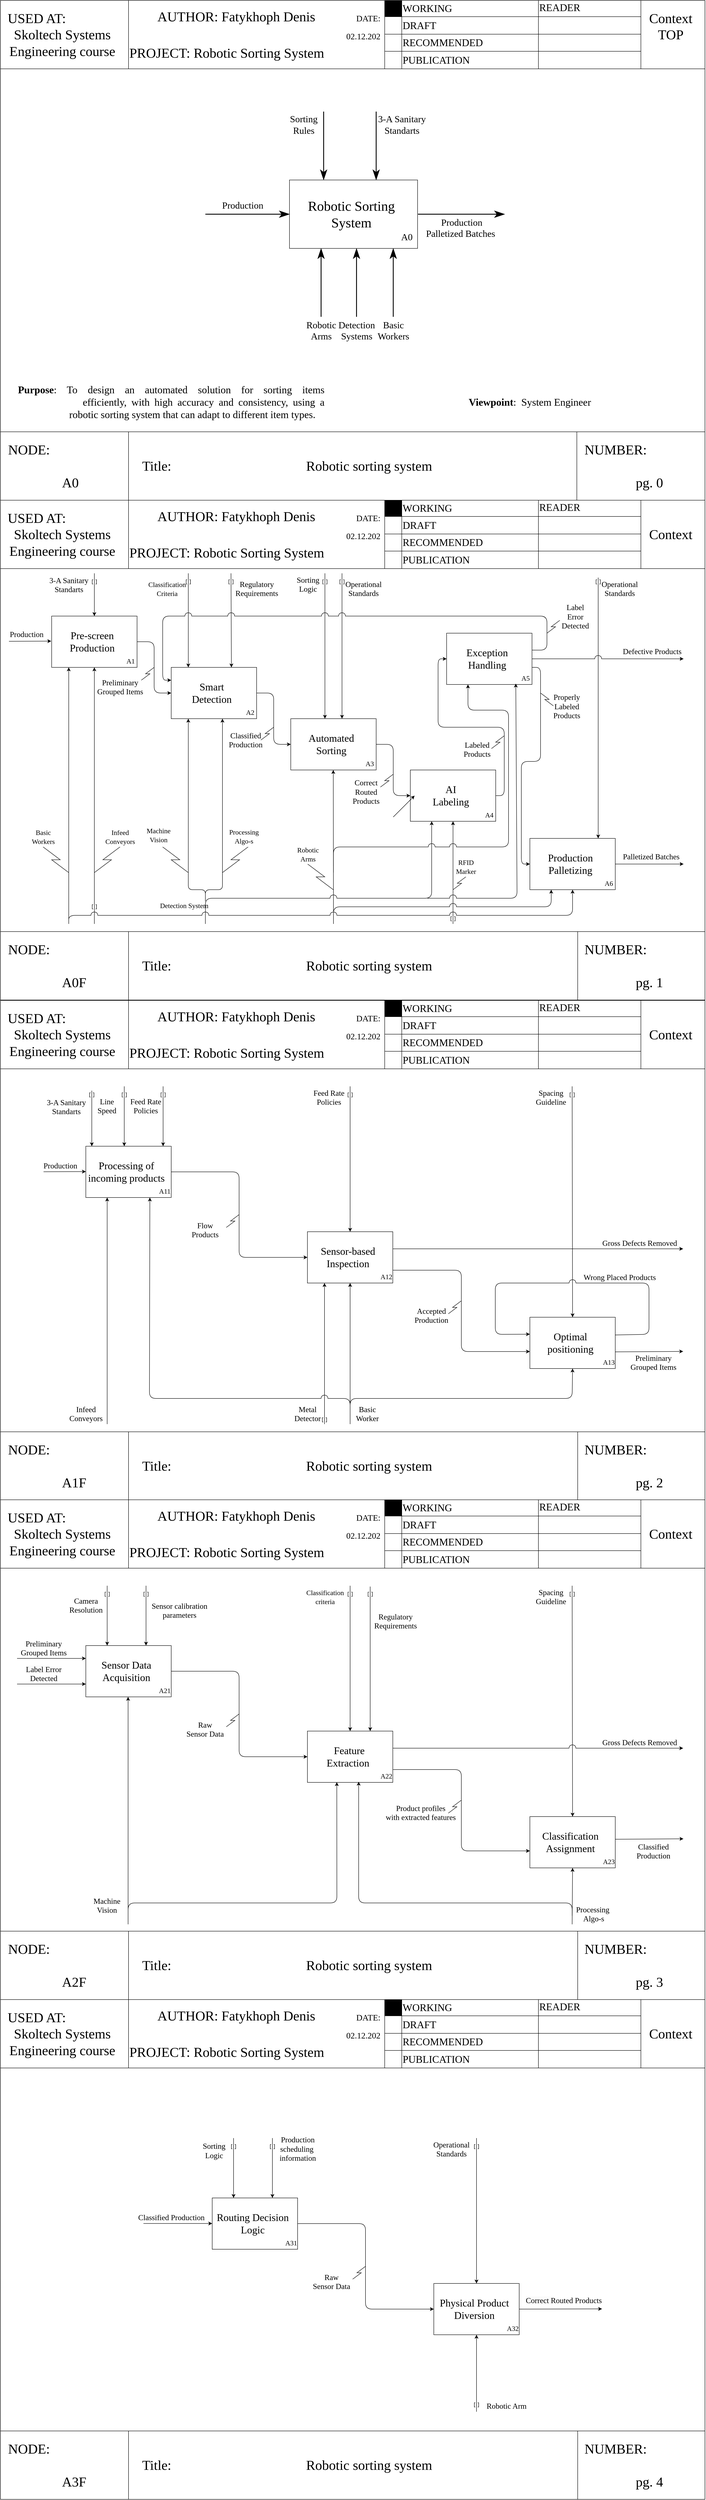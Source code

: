 <mxfile version="25.0.1">
  <diagram name="Страница — 1" id="l5UAVurz0LgURboe4OBJ">
    <mxGraphModel dx="2280" dy="1356" grid="1" gridSize="10" guides="1" tooltips="1" connect="1" arrows="1" fold="1" page="1" pageScale="1" pageWidth="1654" pageHeight="1169" math="0" shadow="0">
      <root>
        <mxCell id="0" />
        <mxCell id="1" parent="0" />
        <mxCell id="0EllpM49SObqUhI23Tt0-237" value="" style="endArrow=classic;html=1;rounded=1;strokeColor=default;align=center;verticalAlign=middle;arcSize=30;fontFamily=Helvetica;fontSize=11;fontColor=default;labelBackgroundColor=default;curved=0;entryX=0.5;entryY=1;entryDx=0;entryDy=0;" edge="1" parent="1">
          <mxGeometry width="50" height="50" relative="1" as="geometry">
            <mxPoint x="760" y="3330" as="sourcePoint" />
            <mxPoint x="760" y="3000" as="targetPoint" />
          </mxGeometry>
        </mxCell>
        <mxCell id="0EllpM49SObqUhI23Tt0-70" value="" style="endArrow=classic;html=1;rounded=1;strokeColor=default;align=center;verticalAlign=middle;arcSize=30;fontFamily=Helvetica;fontSize=11;fontColor=default;labelBackgroundColor=default;curved=0;entryX=0.5;entryY=1;entryDx=0;entryDy=0;" edge="1" parent="1" target="yMx2xB417AtkxRecwNmC-69">
          <mxGeometry width="50" height="50" relative="1" as="geometry">
            <mxPoint x="1061" y="2160" as="sourcePoint" />
            <mxPoint x="1041" y="1970" as="targetPoint" />
          </mxGeometry>
        </mxCell>
        <mxCell id="GalNy2QHqwmjgTH99Cij-1" value="&lt;div style=&quot;text-align: left; line-height: 120%;&quot;&gt;&amp;nbsp; USED AT:&lt;/div&gt;&lt;div style=&quot;line-height: 120%;&quot;&gt;Skoltech Systems Engineering course&lt;span style=&quot;display: inline;&quot;&gt;&lt;/span&gt;&lt;span style=&quot;display: inline;&quot;&gt;&lt;/span&gt;&lt;span style=&quot;display: inline;&quot;&gt;&lt;/span&gt;&lt;/div&gt;" style="rounded=0;whiteSpace=wrap;html=1;fontFamily=Crimson Text;fontSource=https%3A%2F%2Ffonts.googleapis.com%2Fcss%3Ffamily%3DCrimson%2BText;fontSize=32;spacingRight=10;" parent="1" vertex="1">
          <mxGeometry x="1" width="300" height="160" as="geometry" />
        </mxCell>
        <mxCell id="GalNy2QHqwmjgTH99Cij-2" value="&lt;div style=&quot;text-align: right; line-height: 120%;&quot;&gt;AUTHOR: Fatykhoph Denis &amp;nbsp; &amp;nbsp; &amp;nbsp; &amp;nbsp; &amp;nbsp; &amp;nbsp;&lt;font style=&quot;font-size: 20px;&quot;&gt;DATE: 02.12.202&lt;/font&gt;&lt;/div&gt;&lt;div style=&quot;line-height: 120%;&quot;&gt;PROJECT: Robotic Sorting System&lt;/div&gt;" style="rounded=0;whiteSpace=wrap;html=1;fontFamily=Crimson Text;fontSource=https%3A%2F%2Ffonts.googleapis.com%2Fcss%3Ffamily%3DCrimson%2BText;fontSize=32;spacingRight=10;align=left;" parent="1" vertex="1">
          <mxGeometry x="301" width="600" height="160" as="geometry" />
        </mxCell>
        <mxCell id="GalNy2QHqwmjgTH99Cij-4" value="&lt;div style=&quot;line-height: 120%;&quot;&gt;Context&lt;/div&gt;&lt;div style=&quot;line-height: 120%;&quot;&gt;TOP&lt;/div&gt;&lt;div style=&quot;line-height: 120%;&quot;&gt;&lt;br&gt;&lt;/div&gt;" style="rounded=0;whiteSpace=wrap;html=1;fontFamily=Crimson Text;fontSource=https%3A%2F%2Ffonts.googleapis.com%2Fcss%3Ffamily%3DCrimson%2BText;fontSize=32;spacingRight=10;align=center;" parent="1" vertex="1">
          <mxGeometry x="1501" width="150" height="160" as="geometry" />
        </mxCell>
        <mxCell id="GalNy2QHqwmjgTH99Cij-31" value="" style="shape=table;startSize=0;container=1;collapsible=0;childLayout=tableLayout;fontFamily=Crimson Text;fontSource=https%3A%2F%2Ffonts.googleapis.com%2Fcss%3Ffamily%3DCrimson%2BText;" parent="1" vertex="1">
          <mxGeometry x="901" width="600" height="160" as="geometry" />
        </mxCell>
        <mxCell id="GalNy2QHqwmjgTH99Cij-32" value="" style="shape=tableRow;horizontal=0;startSize=0;swimlaneHead=0;swimlaneBody=0;strokeColor=inherit;top=0;left=0;bottom=0;right=0;collapsible=0;dropTarget=0;fillColor=none;points=[[0,0.5],[1,0.5]];portConstraint=eastwest;" parent="GalNy2QHqwmjgTH99Cij-31" vertex="1">
          <mxGeometry width="600" height="38" as="geometry" />
        </mxCell>
        <mxCell id="GalNy2QHqwmjgTH99Cij-33" value="" style="shape=partialRectangle;html=1;whiteSpace=wrap;connectable=0;strokeColor=inherit;overflow=hidden;fillColor=#000000;top=0;left=0;bottom=0;right=0;pointerEvents=1;" parent="GalNy2QHqwmjgTH99Cij-32" vertex="1">
          <mxGeometry width="40" height="38" as="geometry">
            <mxRectangle width="40" height="38" as="alternateBounds" />
          </mxGeometry>
        </mxCell>
        <mxCell id="GalNy2QHqwmjgTH99Cij-34" value="&lt;font face=&quot;Crimson Text&quot;&gt;WORKING&lt;/font&gt;" style="shape=partialRectangle;html=1;whiteSpace=wrap;connectable=0;strokeColor=inherit;overflow=hidden;fillColor=none;top=0;left=0;bottom=0;right=0;pointerEvents=1;fontSize=24;align=left;spacingRight=4;" parent="GalNy2QHqwmjgTH99Cij-32" vertex="1">
          <mxGeometry x="40" width="320" height="38" as="geometry">
            <mxRectangle width="320" height="38" as="alternateBounds" />
          </mxGeometry>
        </mxCell>
        <mxCell id="GalNy2QHqwmjgTH99Cij-35" value="&lt;font style=&quot;font-size: 24px;&quot; face=&quot;Crimson Text&quot;&gt;READER &amp;nbsp; &amp;nbsp; &amp;nbsp; &amp;nbsp; &amp;nbsp; &amp;nbsp; &amp;nbsp; &amp;nbsp;DATE&lt;/font&gt;" style="shape=partialRectangle;html=1;whiteSpace=wrap;connectable=0;strokeColor=inherit;overflow=hidden;fillColor=none;top=0;left=0;bottom=0;right=0;pointerEvents=1;align=left;" parent="GalNy2QHqwmjgTH99Cij-32" vertex="1">
          <mxGeometry x="360" width="240" height="38" as="geometry">
            <mxRectangle width="240" height="38" as="alternateBounds" />
          </mxGeometry>
        </mxCell>
        <mxCell id="GalNy2QHqwmjgTH99Cij-36" value="" style="shape=tableRow;horizontal=0;startSize=0;swimlaneHead=0;swimlaneBody=0;strokeColor=inherit;top=0;left=0;bottom=0;right=0;collapsible=0;dropTarget=0;fillColor=none;points=[[0,0.5],[1,0.5]];portConstraint=eastwest;" parent="GalNy2QHqwmjgTH99Cij-31" vertex="1">
          <mxGeometry y="38" width="600" height="41" as="geometry" />
        </mxCell>
        <mxCell id="GalNy2QHqwmjgTH99Cij-37" value="" style="shape=partialRectangle;html=1;whiteSpace=wrap;connectable=0;strokeColor=inherit;overflow=hidden;fillColor=none;top=0;left=0;bottom=0;right=0;pointerEvents=1;" parent="GalNy2QHqwmjgTH99Cij-36" vertex="1">
          <mxGeometry width="40" height="41" as="geometry">
            <mxRectangle width="40" height="41" as="alternateBounds" />
          </mxGeometry>
        </mxCell>
        <mxCell id="GalNy2QHqwmjgTH99Cij-38" value="&lt;font face=&quot;Crimson Text&quot;&gt;DRAFT&lt;/font&gt;" style="shape=partialRectangle;html=1;whiteSpace=wrap;connectable=0;strokeColor=inherit;overflow=hidden;fillColor=none;top=0;left=0;bottom=0;right=0;pointerEvents=1;fontSize=24;align=left;spacingRight=4;" parent="GalNy2QHqwmjgTH99Cij-36" vertex="1">
          <mxGeometry x="40" width="320" height="41" as="geometry">
            <mxRectangle width="320" height="41" as="alternateBounds" />
          </mxGeometry>
        </mxCell>
        <mxCell id="GalNy2QHqwmjgTH99Cij-39" value="" style="shape=partialRectangle;html=1;whiteSpace=wrap;connectable=0;strokeColor=inherit;overflow=hidden;fillColor=none;top=0;left=0;bottom=0;right=0;pointerEvents=1;" parent="GalNy2QHqwmjgTH99Cij-36" vertex="1">
          <mxGeometry x="360" width="240" height="41" as="geometry">
            <mxRectangle width="240" height="41" as="alternateBounds" />
          </mxGeometry>
        </mxCell>
        <mxCell id="GalNy2QHqwmjgTH99Cij-40" value="" style="shape=tableRow;horizontal=0;startSize=0;swimlaneHead=0;swimlaneBody=0;strokeColor=inherit;top=0;left=0;bottom=0;right=0;collapsible=0;dropTarget=0;fillColor=none;points=[[0,0.5],[1,0.5]];portConstraint=eastwest;" parent="GalNy2QHqwmjgTH99Cij-31" vertex="1">
          <mxGeometry y="79" width="600" height="40" as="geometry" />
        </mxCell>
        <mxCell id="GalNy2QHqwmjgTH99Cij-41" value="" style="shape=partialRectangle;html=1;whiteSpace=wrap;connectable=0;strokeColor=inherit;overflow=hidden;fillColor=none;top=0;left=0;bottom=0;right=0;pointerEvents=1;" parent="GalNy2QHqwmjgTH99Cij-40" vertex="1">
          <mxGeometry width="40" height="40" as="geometry">
            <mxRectangle width="40" height="40" as="alternateBounds" />
          </mxGeometry>
        </mxCell>
        <mxCell id="GalNy2QHqwmjgTH99Cij-42" value="&lt;font face=&quot;Crimson Text&quot;&gt;RECOMMENDED&lt;/font&gt;" style="shape=partialRectangle;html=1;whiteSpace=wrap;connectable=0;strokeColor=inherit;overflow=hidden;fillColor=none;top=0;left=0;bottom=0;right=0;pointerEvents=1;fontSize=24;align=left;spacingRight=4;" parent="GalNy2QHqwmjgTH99Cij-40" vertex="1">
          <mxGeometry x="40" width="320" height="40" as="geometry">
            <mxRectangle width="320" height="40" as="alternateBounds" />
          </mxGeometry>
        </mxCell>
        <mxCell id="GalNy2QHqwmjgTH99Cij-43" value="" style="shape=partialRectangle;html=1;whiteSpace=wrap;connectable=0;strokeColor=inherit;overflow=hidden;fillColor=none;top=0;left=0;bottom=0;right=0;pointerEvents=1;" parent="GalNy2QHqwmjgTH99Cij-40" vertex="1">
          <mxGeometry x="360" width="240" height="40" as="geometry">
            <mxRectangle width="240" height="40" as="alternateBounds" />
          </mxGeometry>
        </mxCell>
        <mxCell id="GalNy2QHqwmjgTH99Cij-44" value="" style="shape=tableRow;horizontal=0;startSize=0;swimlaneHead=0;swimlaneBody=0;strokeColor=inherit;top=0;left=0;bottom=0;right=0;collapsible=0;dropTarget=0;fillColor=none;points=[[0,0.5],[1,0.5]];portConstraint=eastwest;" parent="GalNy2QHqwmjgTH99Cij-31" vertex="1">
          <mxGeometry y="119" width="600" height="41" as="geometry" />
        </mxCell>
        <mxCell id="GalNy2QHqwmjgTH99Cij-45" value="" style="shape=partialRectangle;html=1;whiteSpace=wrap;connectable=0;strokeColor=inherit;overflow=hidden;fillColor=none;top=0;left=0;bottom=0;right=0;pointerEvents=1;" parent="GalNy2QHqwmjgTH99Cij-44" vertex="1">
          <mxGeometry width="40" height="41" as="geometry">
            <mxRectangle width="40" height="41" as="alternateBounds" />
          </mxGeometry>
        </mxCell>
        <mxCell id="GalNy2QHqwmjgTH99Cij-46" value="&lt;font face=&quot;Crimson Text&quot;&gt;PUBLICATION&lt;/font&gt;" style="shape=partialRectangle;html=1;whiteSpace=wrap;connectable=0;strokeColor=inherit;overflow=hidden;fillColor=none;top=0;left=0;bottom=0;right=0;pointerEvents=1;fontSize=24;align=left;spacingRight=4;" parent="GalNy2QHqwmjgTH99Cij-44" vertex="1">
          <mxGeometry x="40" width="320" height="41" as="geometry">
            <mxRectangle width="320" height="41" as="alternateBounds" />
          </mxGeometry>
        </mxCell>
        <mxCell id="GalNy2QHqwmjgTH99Cij-47" value="" style="shape=partialRectangle;html=1;whiteSpace=wrap;connectable=0;strokeColor=inherit;overflow=hidden;fillColor=none;top=0;left=0;bottom=0;right=0;pointerEvents=1;" parent="GalNy2QHqwmjgTH99Cij-44" vertex="1">
          <mxGeometry x="360" width="240" height="41" as="geometry">
            <mxRectangle width="240" height="41" as="alternateBounds" />
          </mxGeometry>
        </mxCell>
        <mxCell id="GalNy2QHqwmjgTH99Cij-48" value="&lt;div style=&quot;line-height: 120%;&quot;&gt;&amp;nbsp; NODE:&lt;/div&gt;&lt;div style=&quot;line-height: 120%;&quot;&gt;&lt;br&gt;&lt;/div&gt;&lt;div style=&quot;line-height: 120%;&quot;&gt;&amp;nbsp; &amp;nbsp; &amp;nbsp; &amp;nbsp; &amp;nbsp; &amp;nbsp; &amp;nbsp; &amp;nbsp; &amp;nbsp; A0&lt;span style=&quot;display: inline;&quot;&gt;&lt;/span&gt;&lt;span style=&quot;display: inline;&quot;&gt;&lt;/span&gt;&lt;span style=&quot;display: inline;&quot;&gt;&lt;/span&gt;&lt;/div&gt;" style="rounded=0;whiteSpace=wrap;html=1;fontFamily=Crimson Text;fontSource=https%3A%2F%2Ffonts.googleapis.com%2Fcss%3Ffamily%3DCrimson%2BText;fontSize=32;spacingRight=10;align=left;" parent="1" vertex="1">
          <mxGeometry x="1" y="1009" width="300" height="160" as="geometry" />
        </mxCell>
        <mxCell id="GalNy2QHqwmjgTH99Cij-49" value="&lt;div style=&quot;line-height: 120%;&quot;&gt;&amp;nbsp; NUMBER:&lt;/div&gt;&amp;nbsp; &amp;nbsp; &amp;nbsp; &amp;nbsp; &amp;nbsp; &amp;nbsp;&amp;nbsp;&lt;div&gt;&amp;nbsp; &amp;nbsp; &amp;nbsp; &amp;nbsp; &amp;nbsp; &amp;nbsp; &amp;nbsp; &amp;nbsp; &amp;nbsp;pg. 0&lt;/div&gt;" style="rounded=0;whiteSpace=wrap;html=1;fontFamily=Crimson Text;fontSource=https%3A%2F%2Ffonts.googleapis.com%2Fcss%3Ffamily%3DCrimson%2BText;fontSize=32;spacingRight=10;align=left;" parent="1" vertex="1">
          <mxGeometry x="1351" y="1009" width="300" height="160" as="geometry" />
        </mxCell>
        <mxCell id="GalNy2QHqwmjgTH99Cij-50" value="&lt;blockquote style=&quot;margin: 0 0 0 40px; border: none; padding: 0px;&quot;&gt;Title:&lt;span style=&quot;white-space: pre;&quot;&gt;&#x9;&lt;/span&gt;&lt;span style=&quot;white-space: pre;&quot;&gt;&#x9;&lt;span style=&quot;white-space: pre;&quot;&gt;&#x9;&lt;/span&gt;&lt;span style=&quot;white-space: pre;&quot;&gt;&#x9;&lt;/span&gt;&lt;span style=&quot;white-space: pre;&quot;&gt;&#x9;&lt;/span&gt;R&lt;/span&gt;obotic sorting system&lt;/blockquote&gt;" style="rounded=0;whiteSpace=wrap;html=1;fontFamily=Crimson Text;fontSource=https%3A%2F%2Ffonts.googleapis.com%2Fcss%3Ffamily%3DCrimson%2BText;fontSize=32;spacingRight=10;align=left;spacingLeft=-10;" parent="1" vertex="1">
          <mxGeometry x="301" y="1009" width="1050" height="160" as="geometry" />
        </mxCell>
        <mxCell id="GalNy2QHqwmjgTH99Cij-51" value="" style="endArrow=none;html=1;rounded=0;entryX=0;entryY=1;entryDx=0;entryDy=0;exitX=0;exitY=0;exitDx=0;exitDy=0;" parent="1" source="GalNy2QHqwmjgTH99Cij-48" target="GalNy2QHqwmjgTH99Cij-1" edge="1">
          <mxGeometry width="50" height="50" relative="1" as="geometry">
            <mxPoint x="971" y="670" as="sourcePoint" />
            <mxPoint x="1021" y="620" as="targetPoint" />
          </mxGeometry>
        </mxCell>
        <mxCell id="GalNy2QHqwmjgTH99Cij-52" value="" style="endArrow=none;html=1;rounded=0;entryX=1;entryY=1;entryDx=0;entryDy=0;exitX=1;exitY=0;exitDx=0;exitDy=0;" parent="1" source="GalNy2QHqwmjgTH99Cij-49" target="GalNy2QHqwmjgTH99Cij-4" edge="1">
          <mxGeometry width="50" height="50" relative="1" as="geometry">
            <mxPoint x="1571" y="490" as="sourcePoint" />
            <mxPoint x="1621" y="440" as="targetPoint" />
          </mxGeometry>
        </mxCell>
        <mxCell id="GalNy2QHqwmjgTH99Cij-53" value="&lt;div style=&quot;text-align: justify;&quot;&gt;&lt;font&gt;&lt;strong style=&quot;text-align: start;&quot;&gt;Purpose&lt;/strong&gt;&lt;span style=&quot;text-align: start;&quot;&gt;: To design an automated solution for sorting items &lt;span style=&quot;white-space: pre;&quot;&gt;&#x9;&lt;/span&gt;&lt;span style=&quot;white-space: pre;&quot;&gt;&#x9;    &lt;/span&gt;efficiently, with high accuracy and consistency, using a &lt;span style=&quot;white-space: pre;&quot;&gt;&#x9;&lt;/span&gt;&lt;span style=&quot;white-space: pre;&quot;&gt;&#x9;    &lt;/span&gt;robotic sorting system that can adapt to different item types.&lt;/span&gt;&lt;/font&gt;&lt;/div&gt;" style="text;html=1;align=center;verticalAlign=middle;whiteSpace=wrap;rounded=0;fontFamily=Crimson Text;fontSource=https%3A%2F%2Ffonts.googleapis.com%2Fcss%3Ffamily%3DCrimson%2BText;fontSize=24;" parent="1" vertex="1">
          <mxGeometry x="41" y="880" width="720" height="120" as="geometry" />
        </mxCell>
        <mxCell id="GalNy2QHqwmjgTH99Cij-54" value="&lt;div style=&quot;text-align: justify;&quot;&gt;&lt;strong style=&quot;text-align: start;&quot;&gt;Viewpoint&lt;/strong&gt;&lt;span style=&quot;text-align: start;&quot;&gt;: &amp;nbsp;System Engineer&lt;/span&gt;&lt;/div&gt;" style="text;html=1;align=center;verticalAlign=middle;whiteSpace=wrap;rounded=0;fontFamily=Crimson Text;fontSource=https%3A%2F%2Ffonts.googleapis.com%2Fcss%3Ffamily%3DCrimson%2BText;fontSize=24;" parent="1" vertex="1">
          <mxGeometry x="881" y="880" width="720" height="120" as="geometry" />
        </mxCell>
        <mxCell id="GalNy2QHqwmjgTH99Cij-56" value="&lt;div style=&quot;line-height: 120%;&quot;&gt;Robotic Sorting System&lt;/div&gt;" style="rounded=0;whiteSpace=wrap;html=1;fontFamily=Crimson Text;fontSource=https%3A%2F%2Ffonts.googleapis.com%2Fcss%3Ffamily%3DCrimson%2BText;fontSize=32;spacingRight=10;align=center;" parent="1" vertex="1">
          <mxGeometry x="678" y="420" width="300" height="160" as="geometry" />
        </mxCell>
        <mxCell id="GalNy2QHqwmjgTH99Cij-58" value="Production&lt;div&gt;Palletized Batches&amp;nbsp;&lt;/div&gt;" style="endArrow=classicThin;html=1;rounded=0;endFill=1;endSize=18;strokeWidth=2;exitX=1;exitY=0.5;exitDx=0;exitDy=0;fontFamily=Crimson Text;fontSource=https%3A%2F%2Ffonts.googleapis.com%2Fcss%3Ffamily%3DCrimson%2BText;fontSize=22;verticalAlign=top;labelBackgroundColor=none;" parent="1" edge="1">
          <mxGeometry x="0.004" width="50" height="50" relative="1" as="geometry">
            <mxPoint x="979" y="500" as="sourcePoint" />
            <mxPoint x="1182" y="500" as="targetPoint" />
            <mxPoint as="offset" />
          </mxGeometry>
        </mxCell>
        <mxCell id="GalNy2QHqwmjgTH99Cij-59" value="Sorting&lt;div&gt;Rules&lt;/div&gt;" style="endArrow=classicThin;html=1;rounded=0;entryX=0.5;entryY=0;entryDx=0;entryDy=0;endFill=1;endSize=18;strokeWidth=2;fontFamily=Crimson Text;fontSource=https%3A%2F%2Ffonts.googleapis.com%2Fcss%3Ffamily%3DCrimson%2BText;fontSize=22;labelBackgroundColor=none;verticalAlign=bottom;" parent="1" edge="1">
          <mxGeometry x="-0.25" y="-47" width="50" height="50" relative="1" as="geometry">
            <mxPoint x="758" y="260" as="sourcePoint" />
            <mxPoint x="758" y="420" as="targetPoint" />
            <mxPoint as="offset" />
          </mxGeometry>
        </mxCell>
        <mxCell id="GalNy2QHqwmjgTH99Cij-60" value="Robotic&lt;div&gt;Arms&lt;/div&gt;" style="endArrow=classicThin;html=1;rounded=0;endFill=1;endSize=18;strokeWidth=2;entryX=0.5;entryY=1;entryDx=0;entryDy=0;fontFamily=Crimson Text;fontSource=https%3A%2F%2Ffonts.googleapis.com%2Fcss%3Ffamily%3DCrimson%2BText;fontSize=22;verticalAlign=top;" parent="1" edge="1">
          <mxGeometry x="-1" width="50" height="50" relative="1" as="geometry">
            <mxPoint x="752" y="740" as="sourcePoint" />
            <mxPoint x="752" y="580" as="targetPoint" />
            <mxPoint as="offset" />
          </mxGeometry>
        </mxCell>
        <mxCell id="GalNy2QHqwmjgTH99Cij-61" value="Detection&lt;div&gt;Systems&lt;/div&gt;" style="endArrow=classicThin;html=1;rounded=0;endFill=1;endSize=18;strokeWidth=2;entryX=0.5;entryY=1;entryDx=0;entryDy=0;fontFamily=Crimson Text;fontSource=https%3A%2F%2Ffonts.googleapis.com%2Fcss%3Ffamily%3DCrimson%2BText;fontSize=22;verticalAlign=top;" parent="1" edge="1">
          <mxGeometry x="-1" width="50" height="50" relative="1" as="geometry">
            <mxPoint x="835" y="740" as="sourcePoint" />
            <mxPoint x="835" y="580" as="targetPoint" />
            <mxPoint as="offset" />
          </mxGeometry>
        </mxCell>
        <mxCell id="GalNy2QHqwmjgTH99Cij-62" value="Basic&lt;div&gt;Workers&lt;/div&gt;" style="endArrow=classicThin;html=1;rounded=0;endFill=1;endSize=18;strokeWidth=2;entryX=0.5;entryY=1;entryDx=0;entryDy=0;fontFamily=Crimson Text;fontSource=https%3A%2F%2Ffonts.googleapis.com%2Fcss%3Ffamily%3DCrimson%2BText;fontSize=22;verticalAlign=top;" parent="1" edge="1">
          <mxGeometry x="-1" width="50" height="50" relative="1" as="geometry">
            <mxPoint x="921" y="740" as="sourcePoint" />
            <mxPoint x="921" y="580" as="targetPoint" />
            <mxPoint as="offset" />
          </mxGeometry>
        </mxCell>
        <mxCell id="GalNy2QHqwmjgTH99Cij-63" value="Production" style="endArrow=classicThin;html=1;rounded=0;entryX=0;entryY=0.5;entryDx=0;entryDy=0;endFill=1;endSize=18;strokeWidth=2;fontFamily=Crimson Text;fontSource=https%3A%2F%2Ffonts.googleapis.com%2Fcss%3Ffamily%3DCrimson%2BText;fontSize=22;verticalAlign=bottom;spacingRight=24;labelBackgroundColor=none;spacingBottom=5;" parent="1" edge="1">
          <mxGeometry x="-0.0" width="50" height="50" relative="1" as="geometry">
            <mxPoint x="481" y="500" as="sourcePoint" />
            <mxPoint x="678" y="500" as="targetPoint" />
            <mxPoint as="offset" />
          </mxGeometry>
        </mxCell>
        <mxCell id="yMx2xB417AtkxRecwNmC-2" value="&lt;div style=&quot;text-align: left; line-height: 120%;&quot;&gt;&amp;nbsp; USED AT:&lt;/div&gt;&lt;div style=&quot;line-height: 120%;&quot;&gt;Skoltech Systems Engineering course&lt;span style=&quot;display: inline;&quot;&gt;&lt;/span&gt;&lt;span style=&quot;display: inline;&quot;&gt;&lt;/span&gt;&lt;span style=&quot;display: inline;&quot;&gt;&lt;/span&gt;&lt;/div&gt;" style="rounded=0;whiteSpace=wrap;html=1;fontFamily=Crimson Text;fontSource=https%3A%2F%2Ffonts.googleapis.com%2Fcss%3Ffamily%3DCrimson%2BText;fontSize=32;spacingRight=10;" parent="1" vertex="1">
          <mxGeometry x="1" y="1169" width="300" height="160" as="geometry" />
        </mxCell>
        <mxCell id="yMx2xB417AtkxRecwNmC-3" value="&lt;div style=&quot;text-align: right; line-height: 120%;&quot;&gt;AUTHOR: Fatykhoph Denis &amp;nbsp; &amp;nbsp; &amp;nbsp; &amp;nbsp; &amp;nbsp; &amp;nbsp;&lt;font style=&quot;font-size: 20px;&quot;&gt;DATE: 02.12.202&lt;/font&gt;&lt;/div&gt;&lt;div style=&quot;line-height: 120%;&quot;&gt;PROJECT: Robotic Sorting System&lt;/div&gt;" style="rounded=0;whiteSpace=wrap;html=1;fontFamily=Crimson Text;fontSource=https%3A%2F%2Ffonts.googleapis.com%2Fcss%3Ffamily%3DCrimson%2BText;fontSize=32;spacingRight=10;align=left;" parent="1" vertex="1">
          <mxGeometry x="301" y="1169" width="600" height="160" as="geometry" />
        </mxCell>
        <mxCell id="yMx2xB417AtkxRecwNmC-4" value="&lt;div style=&quot;text-align: left; line-height: 120%;&quot;&gt;Context&lt;/div&gt;" style="rounded=0;whiteSpace=wrap;html=1;fontFamily=Crimson Text;fontSource=https%3A%2F%2Ffonts.googleapis.com%2Fcss%3Ffamily%3DCrimson%2BText;fontSize=32;spacingRight=10;" parent="1" vertex="1">
          <mxGeometry x="1501" y="1169" width="150" height="160" as="geometry" />
        </mxCell>
        <mxCell id="yMx2xB417AtkxRecwNmC-5" value="" style="shape=table;startSize=0;container=1;collapsible=0;childLayout=tableLayout;fontFamily=Crimson Text;fontSource=https%3A%2F%2Ffonts.googleapis.com%2Fcss%3Ffamily%3DCrimson%2BText;" parent="1" vertex="1">
          <mxGeometry x="901" y="1169" width="600" height="160" as="geometry" />
        </mxCell>
        <mxCell id="yMx2xB417AtkxRecwNmC-6" value="" style="shape=tableRow;horizontal=0;startSize=0;swimlaneHead=0;swimlaneBody=0;strokeColor=inherit;top=0;left=0;bottom=0;right=0;collapsible=0;dropTarget=0;fillColor=none;points=[[0,0.5],[1,0.5]];portConstraint=eastwest;" parent="yMx2xB417AtkxRecwNmC-5" vertex="1">
          <mxGeometry width="600" height="38" as="geometry" />
        </mxCell>
        <mxCell id="yMx2xB417AtkxRecwNmC-7" value="" style="shape=partialRectangle;html=1;whiteSpace=wrap;connectable=0;strokeColor=inherit;overflow=hidden;fillColor=#000000;top=0;left=0;bottom=0;right=0;pointerEvents=1;" parent="yMx2xB417AtkxRecwNmC-6" vertex="1">
          <mxGeometry width="40" height="38" as="geometry">
            <mxRectangle width="40" height="38" as="alternateBounds" />
          </mxGeometry>
        </mxCell>
        <mxCell id="yMx2xB417AtkxRecwNmC-8" value="&lt;font face=&quot;Crimson Text&quot;&gt;WORKING&lt;/font&gt;" style="shape=partialRectangle;html=1;whiteSpace=wrap;connectable=0;strokeColor=inherit;overflow=hidden;fillColor=none;top=0;left=0;bottom=0;right=0;pointerEvents=1;fontSize=24;align=left;spacingRight=4;" parent="yMx2xB417AtkxRecwNmC-6" vertex="1">
          <mxGeometry x="40" width="320" height="38" as="geometry">
            <mxRectangle width="320" height="38" as="alternateBounds" />
          </mxGeometry>
        </mxCell>
        <mxCell id="yMx2xB417AtkxRecwNmC-9" value="&lt;font style=&quot;font-size: 24px;&quot; face=&quot;Crimson Text&quot;&gt;READER &amp;nbsp; &amp;nbsp; &amp;nbsp; &amp;nbsp; &amp;nbsp; &amp;nbsp; &amp;nbsp; &amp;nbsp;DATE&lt;/font&gt;" style="shape=partialRectangle;html=1;whiteSpace=wrap;connectable=0;strokeColor=inherit;overflow=hidden;fillColor=none;top=0;left=0;bottom=0;right=0;pointerEvents=1;align=left;" parent="yMx2xB417AtkxRecwNmC-6" vertex="1">
          <mxGeometry x="360" width="240" height="38" as="geometry">
            <mxRectangle width="240" height="38" as="alternateBounds" />
          </mxGeometry>
        </mxCell>
        <mxCell id="yMx2xB417AtkxRecwNmC-10" value="" style="shape=tableRow;horizontal=0;startSize=0;swimlaneHead=0;swimlaneBody=0;strokeColor=inherit;top=0;left=0;bottom=0;right=0;collapsible=0;dropTarget=0;fillColor=none;points=[[0,0.5],[1,0.5]];portConstraint=eastwest;" parent="yMx2xB417AtkxRecwNmC-5" vertex="1">
          <mxGeometry y="38" width="600" height="41" as="geometry" />
        </mxCell>
        <mxCell id="yMx2xB417AtkxRecwNmC-11" value="" style="shape=partialRectangle;html=1;whiteSpace=wrap;connectable=0;strokeColor=inherit;overflow=hidden;fillColor=none;top=0;left=0;bottom=0;right=0;pointerEvents=1;" parent="yMx2xB417AtkxRecwNmC-10" vertex="1">
          <mxGeometry width="40" height="41" as="geometry">
            <mxRectangle width="40" height="41" as="alternateBounds" />
          </mxGeometry>
        </mxCell>
        <mxCell id="yMx2xB417AtkxRecwNmC-12" value="&lt;font face=&quot;Crimson Text&quot;&gt;DRAFT&lt;/font&gt;" style="shape=partialRectangle;html=1;whiteSpace=wrap;connectable=0;strokeColor=inherit;overflow=hidden;fillColor=none;top=0;left=0;bottom=0;right=0;pointerEvents=1;fontSize=24;align=left;spacingRight=4;" parent="yMx2xB417AtkxRecwNmC-10" vertex="1">
          <mxGeometry x="40" width="320" height="41" as="geometry">
            <mxRectangle width="320" height="41" as="alternateBounds" />
          </mxGeometry>
        </mxCell>
        <mxCell id="yMx2xB417AtkxRecwNmC-13" value="" style="shape=partialRectangle;html=1;whiteSpace=wrap;connectable=0;strokeColor=inherit;overflow=hidden;fillColor=none;top=0;left=0;bottom=0;right=0;pointerEvents=1;" parent="yMx2xB417AtkxRecwNmC-10" vertex="1">
          <mxGeometry x="360" width="240" height="41" as="geometry">
            <mxRectangle width="240" height="41" as="alternateBounds" />
          </mxGeometry>
        </mxCell>
        <mxCell id="yMx2xB417AtkxRecwNmC-14" value="" style="shape=tableRow;horizontal=0;startSize=0;swimlaneHead=0;swimlaneBody=0;strokeColor=inherit;top=0;left=0;bottom=0;right=0;collapsible=0;dropTarget=0;fillColor=none;points=[[0,0.5],[1,0.5]];portConstraint=eastwest;" parent="yMx2xB417AtkxRecwNmC-5" vertex="1">
          <mxGeometry y="79" width="600" height="40" as="geometry" />
        </mxCell>
        <mxCell id="yMx2xB417AtkxRecwNmC-15" value="" style="shape=partialRectangle;html=1;whiteSpace=wrap;connectable=0;strokeColor=inherit;overflow=hidden;fillColor=none;top=0;left=0;bottom=0;right=0;pointerEvents=1;" parent="yMx2xB417AtkxRecwNmC-14" vertex="1">
          <mxGeometry width="40" height="40" as="geometry">
            <mxRectangle width="40" height="40" as="alternateBounds" />
          </mxGeometry>
        </mxCell>
        <mxCell id="yMx2xB417AtkxRecwNmC-16" value="&lt;font face=&quot;Crimson Text&quot;&gt;RECOMMENDED&lt;/font&gt;" style="shape=partialRectangle;html=1;whiteSpace=wrap;connectable=0;strokeColor=inherit;overflow=hidden;fillColor=none;top=0;left=0;bottom=0;right=0;pointerEvents=1;fontSize=24;align=left;spacingRight=4;" parent="yMx2xB417AtkxRecwNmC-14" vertex="1">
          <mxGeometry x="40" width="320" height="40" as="geometry">
            <mxRectangle width="320" height="40" as="alternateBounds" />
          </mxGeometry>
        </mxCell>
        <mxCell id="yMx2xB417AtkxRecwNmC-17" value="" style="shape=partialRectangle;html=1;whiteSpace=wrap;connectable=0;strokeColor=inherit;overflow=hidden;fillColor=none;top=0;left=0;bottom=0;right=0;pointerEvents=1;" parent="yMx2xB417AtkxRecwNmC-14" vertex="1">
          <mxGeometry x="360" width="240" height="40" as="geometry">
            <mxRectangle width="240" height="40" as="alternateBounds" />
          </mxGeometry>
        </mxCell>
        <mxCell id="yMx2xB417AtkxRecwNmC-18" value="" style="shape=tableRow;horizontal=0;startSize=0;swimlaneHead=0;swimlaneBody=0;strokeColor=inherit;top=0;left=0;bottom=0;right=0;collapsible=0;dropTarget=0;fillColor=none;points=[[0,0.5],[1,0.5]];portConstraint=eastwest;" parent="yMx2xB417AtkxRecwNmC-5" vertex="1">
          <mxGeometry y="119" width="600" height="41" as="geometry" />
        </mxCell>
        <mxCell id="yMx2xB417AtkxRecwNmC-19" value="" style="shape=partialRectangle;html=1;whiteSpace=wrap;connectable=0;strokeColor=inherit;overflow=hidden;fillColor=none;top=0;left=0;bottom=0;right=0;pointerEvents=1;" parent="yMx2xB417AtkxRecwNmC-18" vertex="1">
          <mxGeometry width="40" height="41" as="geometry">
            <mxRectangle width="40" height="41" as="alternateBounds" />
          </mxGeometry>
        </mxCell>
        <mxCell id="yMx2xB417AtkxRecwNmC-20" value="&lt;font face=&quot;Crimson Text&quot;&gt;PUBLICATION&lt;/font&gt;" style="shape=partialRectangle;html=1;whiteSpace=wrap;connectable=0;strokeColor=inherit;overflow=hidden;fillColor=none;top=0;left=0;bottom=0;right=0;pointerEvents=1;fontSize=24;align=left;spacingRight=4;" parent="yMx2xB417AtkxRecwNmC-18" vertex="1">
          <mxGeometry x="40" width="320" height="41" as="geometry">
            <mxRectangle width="320" height="41" as="alternateBounds" />
          </mxGeometry>
        </mxCell>
        <mxCell id="yMx2xB417AtkxRecwNmC-21" value="" style="shape=partialRectangle;html=1;whiteSpace=wrap;connectable=0;strokeColor=inherit;overflow=hidden;fillColor=none;top=0;left=0;bottom=0;right=0;pointerEvents=1;" parent="yMx2xB417AtkxRecwNmC-18" vertex="1">
          <mxGeometry x="360" width="240" height="41" as="geometry">
            <mxRectangle width="240" height="41" as="alternateBounds" />
          </mxGeometry>
        </mxCell>
        <mxCell id="yMx2xB417AtkxRecwNmC-22" value="&lt;div style=&quot;line-height: 120%;&quot;&gt;&amp;nbsp; NODE:&lt;/div&gt;&lt;div style=&quot;line-height: 120%;&quot;&gt;&lt;br&gt;&lt;/div&gt;&lt;div style=&quot;line-height: 120%;&quot;&gt;&amp;nbsp; &amp;nbsp; &amp;nbsp; &amp;nbsp; &amp;nbsp; &amp;nbsp; &amp;nbsp; &amp;nbsp; &amp;nbsp; A0F&lt;span style=&quot;display: inline;&quot;&gt;&lt;/span&gt;&lt;/div&gt;" style="rounded=0;whiteSpace=wrap;html=1;fontFamily=Crimson Text;fontSource=https%3A%2F%2Ffonts.googleapis.com%2Fcss%3Ffamily%3DCrimson%2BText;fontSize=32;spacingRight=10;align=left;" parent="1" vertex="1">
          <mxGeometry x="1" y="2178" width="300" height="160" as="geometry" />
        </mxCell>
        <mxCell id="yMx2xB417AtkxRecwNmC-23" value="&lt;div style=&quot;line-height: 120%;&quot;&gt;&amp;nbsp; NUMBER:&lt;/div&gt;&amp;nbsp; &amp;nbsp; &amp;nbsp; &amp;nbsp; &amp;nbsp; &amp;nbsp;&amp;nbsp;&lt;div&gt;&amp;nbsp; &amp;nbsp; &amp;nbsp; &amp;nbsp; &amp;nbsp; &amp;nbsp; &amp;nbsp; &amp;nbsp; &amp;nbsp;pg. 1&lt;/div&gt;" style="rounded=0;whiteSpace=wrap;html=1;fontFamily=Crimson Text;fontSource=https%3A%2F%2Ffonts.googleapis.com%2Fcss%3Ffamily%3DCrimson%2BText;fontSize=32;spacingRight=10;align=left;" parent="1" vertex="1">
          <mxGeometry x="1351" y="2178" width="300" height="160" as="geometry" />
        </mxCell>
        <mxCell id="yMx2xB417AtkxRecwNmC-25" value="" style="endArrow=none;html=1;rounded=0;entryX=0;entryY=1;entryDx=0;entryDy=0;exitX=0;exitY=0;exitDx=0;exitDy=0;" parent="1" source="yMx2xB417AtkxRecwNmC-22" target="yMx2xB417AtkxRecwNmC-2" edge="1">
          <mxGeometry width="50" height="50" relative="1" as="geometry">
            <mxPoint x="971" y="1839" as="sourcePoint" />
            <mxPoint x="1021" y="1789" as="targetPoint" />
          </mxGeometry>
        </mxCell>
        <mxCell id="yMx2xB417AtkxRecwNmC-26" value="" style="endArrow=none;html=1;rounded=0;entryX=1;entryY=1;entryDx=0;entryDy=0;exitX=1;exitY=0;exitDx=0;exitDy=0;" parent="1" source="yMx2xB417AtkxRecwNmC-23" target="yMx2xB417AtkxRecwNmC-4" edge="1">
          <mxGeometry width="50" height="50" relative="1" as="geometry">
            <mxPoint x="1571" y="1659" as="sourcePoint" />
            <mxPoint x="1621" y="1609" as="targetPoint" />
          </mxGeometry>
        </mxCell>
        <mxCell id="yMx2xB417AtkxRecwNmC-39" value="&lt;blockquote style=&quot;margin: 0 0 0 40px; border: none; padding: 0px;&quot;&gt;Title:&lt;span style=&quot;white-space: pre;&quot;&gt;&#x9;&lt;/span&gt;&lt;span style=&quot;white-space: pre;&quot;&gt;&#x9;&lt;span style=&quot;white-space: pre;&quot;&gt;&#x9;&lt;/span&gt;&lt;span style=&quot;white-space: pre;&quot;&gt;&#x9;&lt;/span&gt;&lt;span style=&quot;white-space: pre;&quot;&gt;&#x9;&lt;/span&gt;R&lt;/span&gt;obotic sorting system&lt;/blockquote&gt;" style="rounded=0;whiteSpace=wrap;html=1;fontFamily=Crimson Text;fontSource=https%3A%2F%2Ffonts.googleapis.com%2Fcss%3Ffamily%3DCrimson%2BText;fontSize=32;spacingRight=10;align=left;spacingLeft=-10;" parent="1" vertex="1">
          <mxGeometry x="301" y="2178" width="1052" height="160" as="geometry" />
        </mxCell>
        <mxCell id="yMx2xB417AtkxRecwNmC-40" value="A0" style="text;html=1;align=center;verticalAlign=middle;whiteSpace=wrap;rounded=0;fontFamily=Crimson Text;fontSource=https%3A%2F%2Ffonts.googleapis.com%2Fcss%3Ffamily%3DCrimson%2BText;fontSize=22;fontStyle=0" parent="1" vertex="1">
          <mxGeometry x="928" y="529" width="50" height="50" as="geometry" />
        </mxCell>
        <mxCell id="yMx2xB417AtkxRecwNmC-41" value="&lt;div style=&quot;line-height: 120%;&quot;&gt;Pre-screen&lt;/div&gt;&lt;div style=&quot;line-height: 120%;&quot;&gt;Production&lt;/div&gt;" style="rounded=0;whiteSpace=wrap;html=1;fontFamily=Crimson Text;fontSource=https%3A%2F%2Ffonts.googleapis.com%2Fcss%3Ffamily%3DCrimson%2BText;fontSize=24;spacingRight=10;align=center;" parent="1" vertex="1">
          <mxGeometry x="121" y="1440" width="200" height="120" as="geometry" />
        </mxCell>
        <mxCell id="yMx2xB417AtkxRecwNmC-42" value="A1" style="text;html=1;align=center;verticalAlign=middle;whiteSpace=wrap;rounded=0;fontFamily=Crimson Text;fontSource=https%3A%2F%2Ffonts.googleapis.com%2Fcss%3Ffamily%3DCrimson%2BText;fontSize=16;fontStyle=0" parent="1" vertex="1">
          <mxGeometry x="291" y="1530" width="30" height="30" as="geometry" />
        </mxCell>
        <mxCell id="yMx2xB417AtkxRecwNmC-110" style="edgeStyle=orthogonalEdgeStyle;rounded=1;orthogonalLoop=1;jettySize=auto;html=1;exitX=1;exitY=0.5;exitDx=0;exitDy=0;strokeColor=default;curved=0;align=center;verticalAlign=middle;arcSize=30;fontFamily=Helvetica;fontSize=11;fontColor=default;labelBackgroundColor=default;endArrow=classic;" parent="1" source="yMx2xB417AtkxRecwNmC-65" target="yMx2xB417AtkxRecwNmC-67" edge="1">
          <mxGeometry relative="1" as="geometry" />
        </mxCell>
        <mxCell id="yMx2xB417AtkxRecwNmC-65" value="&lt;div style=&quot;line-height: 120%;&quot;&gt;Smart&lt;br&gt;&lt;/div&gt;&lt;div style=&quot;line-height: 120%;&quot;&gt;Detection&lt;/div&gt;" style="rounded=0;whiteSpace=wrap;html=1;fontFamily=Crimson Text;fontSource=https%3A%2F%2Ffonts.googleapis.com%2Fcss%3Ffamily%3DCrimson%2BText;fontSize=24;spacingRight=10;align=center;" parent="1" vertex="1">
          <mxGeometry x="401" y="1560" width="200" height="120" as="geometry" />
        </mxCell>
        <mxCell id="yMx2xB417AtkxRecwNmC-66" value="A2" style="text;html=1;align=center;verticalAlign=middle;whiteSpace=wrap;rounded=0;fontFamily=Crimson Text;fontSource=https%3A%2F%2Ffonts.googleapis.com%2Fcss%3Ffamily%3DCrimson%2BText;fontSize=16;fontStyle=0" parent="1" vertex="1">
          <mxGeometry x="571" y="1650" width="30" height="30" as="geometry" />
        </mxCell>
        <mxCell id="yMx2xB417AtkxRecwNmC-111" style="edgeStyle=orthogonalEdgeStyle;rounded=1;orthogonalLoop=1;jettySize=auto;html=1;exitX=1;exitY=0.5;exitDx=0;exitDy=0;strokeColor=default;curved=0;align=center;verticalAlign=middle;arcSize=30;fontFamily=Helvetica;fontSize=11;fontColor=default;labelBackgroundColor=default;endArrow=classic;" parent="1" source="yMx2xB417AtkxRecwNmC-67" target="yMx2xB417AtkxRecwNmC-69" edge="1">
          <mxGeometry relative="1" as="geometry" />
        </mxCell>
        <mxCell id="yMx2xB417AtkxRecwNmC-67" value="&lt;div style=&quot;line-height: 120%;&quot;&gt;Automated&lt;br&gt;&lt;/div&gt;&lt;div style=&quot;line-height: 120%;&quot;&gt;Sorting&lt;/div&gt;" style="rounded=0;whiteSpace=wrap;html=1;fontFamily=Crimson Text;fontSource=https%3A%2F%2Ffonts.googleapis.com%2Fcss%3Ffamily%3DCrimson%2BText;fontSize=24;spacingRight=10;align=center;" parent="1" vertex="1">
          <mxGeometry x="681" y="1680" width="200" height="120" as="geometry" />
        </mxCell>
        <mxCell id="yMx2xB417AtkxRecwNmC-68" value="A3" style="text;html=1;align=center;verticalAlign=middle;whiteSpace=wrap;rounded=0;fontFamily=Crimson Text;fontSource=https%3A%2F%2Ffonts.googleapis.com%2Fcss%3Ffamily%3DCrimson%2BText;fontSize=16;fontStyle=0" parent="1" vertex="1">
          <mxGeometry x="851" y="1770" width="30" height="30" as="geometry" />
        </mxCell>
        <mxCell id="yMx2xB417AtkxRecwNmC-107" style="edgeStyle=orthogonalEdgeStyle;rounded=1;orthogonalLoop=1;jettySize=auto;html=1;exitX=1;exitY=0.5;exitDx=0;exitDy=0;entryX=0;entryY=0.5;entryDx=0;entryDy=0;strokeColor=default;curved=0;align=center;verticalAlign=middle;arcSize=30;fontFamily=Helvetica;fontSize=11;fontColor=default;labelBackgroundColor=default;endArrow=classic;" parent="1" source="yMx2xB417AtkxRecwNmC-69" target="yMx2xB417AtkxRecwNmC-105" edge="1">
          <mxGeometry relative="1" as="geometry" />
        </mxCell>
        <mxCell id="yMx2xB417AtkxRecwNmC-69" value="&lt;div style=&quot;line-height: 120%;&quot;&gt;AI&lt;br&gt;&lt;/div&gt;&lt;div style=&quot;line-height: 120%;&quot;&gt;Labeling&lt;/div&gt;" style="rounded=0;whiteSpace=wrap;html=1;fontFamily=Crimson Text;fontSource=https%3A%2F%2Ffonts.googleapis.com%2Fcss%3Ffamily%3DCrimson%2BText;fontSize=24;spacingRight=10;align=center;" parent="1" vertex="1">
          <mxGeometry x="961" y="1800" width="200" height="120" as="geometry" />
        </mxCell>
        <mxCell id="yMx2xB417AtkxRecwNmC-70" value="A4" style="text;html=1;align=center;verticalAlign=middle;whiteSpace=wrap;rounded=0;fontFamily=Crimson Text;fontSource=https%3A%2F%2Ffonts.googleapis.com%2Fcss%3Ffamily%3DCrimson%2BText;fontSize=16;fontStyle=0" parent="1" vertex="1">
          <mxGeometry x="1131" y="1890" width="30" height="30" as="geometry" />
        </mxCell>
        <mxCell id="yMx2xB417AtkxRecwNmC-114" style="edgeStyle=orthogonalEdgeStyle;rounded=0;orthogonalLoop=1;jettySize=auto;html=1;exitX=1;exitY=0.5;exitDx=0;exitDy=0;" parent="1" source="yMx2xB417AtkxRecwNmC-72" edge="1">
          <mxGeometry relative="1" as="geometry">
            <mxPoint x="1601" y="2020" as="targetPoint" />
          </mxGeometry>
        </mxCell>
        <mxCell id="yMx2xB417AtkxRecwNmC-72" value="&lt;div style=&quot;line-height: 120%;&quot;&gt;Production&lt;br&gt;&lt;/div&gt;&lt;div style=&quot;line-height: 120%;&quot;&gt;Palletizing&lt;/div&gt;" style="rounded=0;whiteSpace=wrap;html=1;fontFamily=Crimson Text;fontSource=https%3A%2F%2Ffonts.googleapis.com%2Fcss%3Ffamily%3DCrimson%2BText;fontSize=24;spacingRight=10;align=center;" parent="1" vertex="1">
          <mxGeometry x="1241" y="1960" width="200" height="120" as="geometry" />
        </mxCell>
        <mxCell id="yMx2xB417AtkxRecwNmC-73" value="A6" style="text;html=1;align=center;verticalAlign=middle;whiteSpace=wrap;rounded=0;fontFamily=Crimson Text;fontSource=https%3A%2F%2Ffonts.googleapis.com%2Fcss%3Ffamily%3DCrimson%2BText;fontSize=16;fontStyle=0" parent="1" vertex="1">
          <mxGeometry x="1411" y="2050" width="30" height="30" as="geometry" />
        </mxCell>
        <mxCell id="yMx2xB417AtkxRecwNmC-74" value="" style="endArrow=classic;html=1;rounded=0;entryX=-0.005;entryY=0.347;entryDx=0;entryDy=0;entryPerimeter=0;verticalAlign=bottom;" parent="1" edge="1">
          <mxGeometry width="50" height="50" relative="1" as="geometry">
            <mxPoint x="21" y="1499" as="sourcePoint" />
            <mxPoint x="120.0" y="1498.64" as="targetPoint" />
          </mxGeometry>
        </mxCell>
        <mxCell id="yMx2xB417AtkxRecwNmC-75" value="Production" style="edgeLabel;html=1;align=center;verticalAlign=bottom;resizable=0;points=[];fontSize=18;fontFamily=Crimson Text;fontSource=https%3A%2F%2Ffonts.googleapis.com%2Fcss%3Ffamily%3DCrimson%2BText;" parent="yMx2xB417AtkxRecwNmC-74" vertex="1" connectable="0">
          <mxGeometry x="-0.244" y="-1" relative="1" as="geometry">
            <mxPoint x="3" y="-3" as="offset" />
          </mxGeometry>
        </mxCell>
        <mxCell id="yMx2xB417AtkxRecwNmC-78" value="" style="endArrow=classic;html=1;rounded=0;entryX=0.5;entryY=0;entryDx=0;entryDy=0;verticalAlign=bottom;" parent="1" target="yMx2xB417AtkxRecwNmC-41" edge="1">
          <mxGeometry width="50" height="50" relative="1" as="geometry">
            <mxPoint x="221" y="1340" as="sourcePoint" />
            <mxPoint x="270" y="1370" as="targetPoint" />
          </mxGeometry>
        </mxCell>
        <mxCell id="yMx2xB417AtkxRecwNmC-79" value="&lt;div&gt;3-A Sanitary&lt;/div&gt;&lt;div&gt;Standarts&lt;/div&gt;" style="edgeLabel;html=1;align=center;verticalAlign=bottom;resizable=0;points=[];fontFamily=Crimson Text;fontSource=https%3A%2F%2Ffonts.googleapis.com%2Fcss%3Ffamily%3DCrimson%2BText;fontSize=18;" parent="yMx2xB417AtkxRecwNmC-78" vertex="1" connectable="0">
          <mxGeometry x="-0.244" y="-1" relative="1" as="geometry">
            <mxPoint x="-59" y="13" as="offset" />
          </mxGeometry>
        </mxCell>
        <mxCell id="yMx2xB417AtkxRecwNmC-82" value="" style="endArrow=none;html=1;rounded=0;" parent="1" edge="1">
          <mxGeometry width="50" height="50" relative="1" as="geometry">
            <mxPoint x="218" y="1365" as="sourcePoint" />
            <mxPoint x="218" y="1355" as="targetPoint" />
            <Array as="points">
              <mxPoint x="216" y="1365" />
              <mxPoint x="216" y="1355" />
            </Array>
          </mxGeometry>
        </mxCell>
        <mxCell id="yMx2xB417AtkxRecwNmC-83" value="" style="endArrow=none;html=1;rounded=0;" parent="1" edge="1">
          <mxGeometry width="50" height="50" relative="1" as="geometry">
            <mxPoint x="224.0" y="1355" as="sourcePoint" />
            <mxPoint x="224.0" y="1365" as="targetPoint" />
            <Array as="points">
              <mxPoint x="226.0" y="1355" />
              <mxPoint x="226.0" y="1365" />
            </Array>
          </mxGeometry>
        </mxCell>
        <mxCell id="yMx2xB417AtkxRecwNmC-98" value="" style="endArrow=classic;html=1;rounded=0;verticalAlign=bottom;entryX=0.5;entryY=1;entryDx=0;entryDy=0;" parent="1" target="yMx2xB417AtkxRecwNmC-41" edge="1">
          <mxGeometry width="50" height="50" relative="1" as="geometry">
            <mxPoint x="221" y="2160" as="sourcePoint" />
            <mxPoint x="221" y="1580" as="targetPoint" />
          </mxGeometry>
        </mxCell>
        <mxCell id="yMx2xB417AtkxRecwNmC-99" value="&lt;span style=&quot;white-space: normal; font-size: medium;&quot;&gt;Infeed&lt;/span&gt;&lt;div&gt;&lt;span style=&quot;text-align: start; white-space: normal; font-size: medium;&quot;&gt;Conveyors&lt;/span&gt;&lt;br&gt;&lt;/div&gt;" style="edgeLabel;html=1;align=center;verticalAlign=bottom;resizable=0;points=[];fontFamily=Crimson Text;fontSource=https%3A%2F%2Ffonts.googleapis.com%2Fcss%3Ffamily%3DCrimson%2BText;fontSize=18;" parent="yMx2xB417AtkxRecwNmC-98" vertex="1" connectable="0">
          <mxGeometry x="-0.244" y="-1" relative="1" as="geometry">
            <mxPoint x="59" y="47" as="offset" />
          </mxGeometry>
        </mxCell>
        <mxCell id="yMx2xB417AtkxRecwNmC-102" value="" style="endArrow=none;html=1;rounded=0;" parent="1" edge="1">
          <mxGeometry width="50" height="50" relative="1" as="geometry">
            <mxPoint x="218" y="2125" as="sourcePoint" />
            <mxPoint x="218" y="2115" as="targetPoint" />
            <Array as="points">
              <mxPoint x="216" y="2125" />
              <mxPoint x="216" y="2115" />
            </Array>
          </mxGeometry>
        </mxCell>
        <mxCell id="yMx2xB417AtkxRecwNmC-103" value="" style="endArrow=none;html=1;rounded=0;" parent="1" edge="1">
          <mxGeometry width="50" height="50" relative="1" as="geometry">
            <mxPoint x="224.0" y="2115" as="sourcePoint" />
            <mxPoint x="224.0" y="2125" as="targetPoint" />
            <Array as="points">
              <mxPoint x="226.0" y="2115" />
              <mxPoint x="226.0" y="2125" />
            </Array>
          </mxGeometry>
        </mxCell>
        <mxCell id="yMx2xB417AtkxRecwNmC-104" value="" style="endArrow=none;html=1;rounded=0;" parent="1" edge="1">
          <mxGeometry width="50" height="50" relative="1" as="geometry">
            <mxPoint x="221" y="2040" as="sourcePoint" />
            <mxPoint x="281" y="1980" as="targetPoint" />
            <Array as="points">
              <mxPoint x="261" y="2010" />
              <mxPoint x="241" y="2010" />
            </Array>
          </mxGeometry>
        </mxCell>
        <mxCell id="yMx2xB417AtkxRecwNmC-115" style="edgeStyle=orthogonalEdgeStyle;rounded=1;orthogonalLoop=1;jettySize=auto;html=1;exitX=0.999;exitY=0.667;exitDx=0;exitDy=0;entryX=0;entryY=0.5;entryDx=0;entryDy=0;exitPerimeter=0;elbow=vertical;curved=0;strokeColor=default;align=center;verticalAlign=middle;arcSize=30;fontFamily=Helvetica;fontSize=11;fontColor=default;labelBackgroundColor=default;endArrow=classic;" parent="1" source="yMx2xB417AtkxRecwNmC-105" target="yMx2xB417AtkxRecwNmC-72" edge="1">
          <mxGeometry relative="1" as="geometry" />
        </mxCell>
        <mxCell id="yMx2xB417AtkxRecwNmC-105" value="&lt;div style=&quot;line-height: 120%;&quot;&gt;Exception&lt;/div&gt;&lt;div style=&quot;line-height: 120%;&quot;&gt;Handling&lt;/div&gt;" style="rounded=0;whiteSpace=wrap;html=1;fontFamily=Crimson Text;fontSource=https%3A%2F%2Ffonts.googleapis.com%2Fcss%3Ffamily%3DCrimson%2BText;fontSize=24;spacingRight=10;align=center;" parent="1" vertex="1">
          <mxGeometry x="1046" y="1480" width="200" height="120" as="geometry" />
        </mxCell>
        <mxCell id="yMx2xB417AtkxRecwNmC-106" value="A5" style="text;html=1;align=center;verticalAlign=middle;whiteSpace=wrap;rounded=0;fontFamily=Crimson Text;fontSource=https%3A%2F%2Ffonts.googleapis.com%2Fcss%3Ffamily%3DCrimson%2BText;fontSize=16;fontStyle=0" parent="1" vertex="1">
          <mxGeometry x="1216" y="1570" width="30" height="30" as="geometry" />
        </mxCell>
        <mxCell id="yMx2xB417AtkxRecwNmC-109" style="edgeStyle=orthogonalEdgeStyle;rounded=1;orthogonalLoop=1;jettySize=auto;html=1;exitX=1;exitY=0.5;exitDx=0;exitDy=0;strokeColor=default;curved=0;align=center;verticalAlign=middle;arcSize=30;fontFamily=Helvetica;fontSize=11;fontColor=default;labelBackgroundColor=default;endArrow=classic;" parent="1" source="yMx2xB417AtkxRecwNmC-41" edge="1">
          <mxGeometry relative="1" as="geometry">
            <mxPoint x="401" y="1620" as="targetPoint" />
            <Array as="points">
              <mxPoint x="361" y="1500" />
              <mxPoint x="361" y="1620" />
              <mxPoint x="401" y="1620" />
            </Array>
          </mxGeometry>
        </mxCell>
        <mxCell id="0EllpM49SObqUhI23Tt0-1" value="Preliminary&lt;div&gt;Grouped Items&lt;/div&gt;" style="edgeLabel;html=1;align=center;verticalAlign=bottom;resizable=0;points=[];fontFamily=Crimson Text;fontSource=https://fonts.googleapis.com/css?family=Crimson+Text;fontSize=18;" vertex="1" connectable="0" parent="1">
          <mxGeometry x="281" y="1630" as="geometry" />
        </mxCell>
        <mxCell id="0EllpM49SObqUhI23Tt0-10" value="" style="endArrow=classic;html=1;rounded=0;entryX=0.5;entryY=0;entryDx=0;entryDy=0;verticalAlign=bottom;" edge="1" parent="1">
          <mxGeometry width="50" height="50" relative="1" as="geometry">
            <mxPoint x="441" y="1340" as="sourcePoint" />
            <mxPoint x="441" y="1560" as="targetPoint" />
          </mxGeometry>
        </mxCell>
        <mxCell id="0EllpM49SObqUhI23Tt0-11" value="&lt;div&gt;&lt;font size=&quot;3&quot;&gt;&lt;span style=&quot;text-wrap-mode: wrap;&quot;&gt;Classification&lt;/span&gt;&lt;/font&gt;&lt;/div&gt;&lt;div&gt;&lt;font size=&quot;3&quot;&gt;&lt;span style=&quot;text-wrap-mode: wrap;&quot;&gt;Criteria&lt;/span&gt;&lt;/font&gt;&lt;/div&gt;" style="edgeLabel;html=1;align=center;verticalAlign=bottom;resizable=0;points=[];fontFamily=Crimson Text;fontSource=https://fonts.googleapis.com/css?family=Crimson+Text;fontSize=18;labelBackgroundColor=none;" vertex="1" connectable="0" parent="0EllpM49SObqUhI23Tt0-10">
          <mxGeometry x="-0.244" y="-1" relative="1" as="geometry">
            <mxPoint x="-49" y="-23" as="offset" />
          </mxGeometry>
        </mxCell>
        <mxCell id="0EllpM49SObqUhI23Tt0-12" value="" style="endArrow=none;html=1;rounded=0;" edge="1" parent="1">
          <mxGeometry width="50" height="50" relative="1" as="geometry">
            <mxPoint x="438" y="1365" as="sourcePoint" />
            <mxPoint x="438" y="1355" as="targetPoint" />
            <Array as="points">
              <mxPoint x="436" y="1365" />
              <mxPoint x="436" y="1355" />
            </Array>
          </mxGeometry>
        </mxCell>
        <mxCell id="0EllpM49SObqUhI23Tt0-13" value="" style="endArrow=none;html=1;rounded=0;" edge="1" parent="1">
          <mxGeometry width="50" height="50" relative="1" as="geometry">
            <mxPoint x="444.0" y="1355" as="sourcePoint" />
            <mxPoint x="444.0" y="1365" as="targetPoint" />
            <Array as="points">
              <mxPoint x="446.0" y="1355" />
              <mxPoint x="446.0" y="1365" />
            </Array>
          </mxGeometry>
        </mxCell>
        <mxCell id="0EllpM49SObqUhI23Tt0-14" value="" style="endArrow=classic;html=1;rounded=0;entryX=0.5;entryY=0;entryDx=0;entryDy=0;verticalAlign=bottom;" edge="1" parent="1">
          <mxGeometry width="50" height="50" relative="1" as="geometry">
            <mxPoint x="541" y="1340" as="sourcePoint" />
            <mxPoint x="542" y="1560" as="targetPoint" />
          </mxGeometry>
        </mxCell>
        <mxCell id="0EllpM49SObqUhI23Tt0-15" value="&lt;div&gt;Regulatory&lt;/div&gt;&lt;div&gt;Requirements&lt;/div&gt;" style="edgeLabel;html=1;align=center;verticalAlign=bottom;resizable=0;points=[];fontFamily=Crimson Text;fontSource=https%3A%2F%2Ffonts.googleapis.com%2Fcss%3Ffamily%3DCrimson%2BText;fontSize=18;labelBackgroundColor=none;" vertex="1" connectable="0" parent="0EllpM49SObqUhI23Tt0-14">
          <mxGeometry x="-0.244" y="-1" relative="1" as="geometry">
            <mxPoint x="60" y="-23" as="offset" />
          </mxGeometry>
        </mxCell>
        <mxCell id="0EllpM49SObqUhI23Tt0-16" value="" style="endArrow=none;html=1;rounded=0;" edge="1" parent="1">
          <mxGeometry width="50" height="50" relative="1" as="geometry">
            <mxPoint x="538" y="1365" as="sourcePoint" />
            <mxPoint x="538" y="1355" as="targetPoint" />
            <Array as="points">
              <mxPoint x="536" y="1365" />
              <mxPoint x="536" y="1355" />
            </Array>
          </mxGeometry>
        </mxCell>
        <mxCell id="0EllpM49SObqUhI23Tt0-63" value="" style="endArrow=classic;html=1;rounded=1;strokeColor=default;align=center;verticalAlign=middle;arcSize=30;fontFamily=Helvetica;fontSize=11;fontColor=default;labelBackgroundColor=default;curved=0;entryX=0.25;entryY=1;entryDx=0;entryDy=0;jumpStyle=arc;jumpSize=16;" edge="1" parent="1" target="yMx2xB417AtkxRecwNmC-72">
          <mxGeometry width="50" height="50" relative="1" as="geometry">
            <mxPoint x="781" y="2160" as="sourcePoint" />
            <mxPoint x="1011" y="2090" as="targetPoint" />
            <Array as="points">
              <mxPoint x="781" y="2120" />
              <mxPoint x="1291" y="2120" />
            </Array>
          </mxGeometry>
        </mxCell>
        <mxCell id="0EllpM49SObqUhI23Tt0-17" value="" style="endArrow=none;html=1;rounded=0;" edge="1" parent="1">
          <mxGeometry width="50" height="50" relative="1" as="geometry">
            <mxPoint x="544.0" y="1355" as="sourcePoint" />
            <mxPoint x="544.0" y="1365" as="targetPoint" />
            <Array as="points">
              <mxPoint x="546.0" y="1355" />
              <mxPoint x="546.0" y="1365" />
            </Array>
          </mxGeometry>
        </mxCell>
        <mxCell id="0EllpM49SObqUhI23Tt0-19" value="3-A Sanitary&lt;div&gt;Standarts&lt;/div&gt;" style="endArrow=classicThin;html=1;rounded=0;entryX=0.5;entryY=0;entryDx=0;entryDy=0;endFill=1;endSize=18;strokeWidth=2;fontFamily=Crimson Text;fontSource=https://fonts.googleapis.com/css?family=Crimson+Text;fontSize=22;labelBackgroundColor=none;verticalAlign=bottom;" edge="1" parent="1">
          <mxGeometry x="-0.25" y="60" width="50" height="50" relative="1" as="geometry">
            <mxPoint x="881" y="260" as="sourcePoint" />
            <mxPoint x="881" y="420" as="targetPoint" />
            <mxPoint as="offset" />
          </mxGeometry>
        </mxCell>
        <mxCell id="0EllpM49SObqUhI23Tt0-21" value="" style="endArrow=none;html=1;rounded=0;" edge="1" parent="1">
          <mxGeometry width="50" height="50" relative="1" as="geometry">
            <mxPoint x="361" y="1560" as="sourcePoint" />
            <mxPoint x="331" y="1590" as="targetPoint" />
            <Array as="points">
              <mxPoint x="341" y="1575" />
              <mxPoint x="351" y="1575" />
            </Array>
          </mxGeometry>
        </mxCell>
        <mxCell id="0EllpM49SObqUhI23Tt0-26" value="" style="endArrow=none;html=1;rounded=0;" edge="1" parent="1">
          <mxGeometry width="50" height="50" relative="1" as="geometry">
            <mxPoint x="641" y="1700" as="sourcePoint" />
            <mxPoint x="611" y="1730" as="targetPoint" />
            <Array as="points">
              <mxPoint x="621" y="1715" />
              <mxPoint x="631" y="1715" />
            </Array>
          </mxGeometry>
        </mxCell>
        <mxCell id="0EllpM49SObqUhI23Tt0-27" value="Classified&lt;div&gt;Production&lt;/div&gt;" style="edgeLabel;html=1;align=center;verticalAlign=bottom;resizable=0;points=[];fontFamily=Crimson Text;fontSource=https://fonts.googleapis.com/css?family=Crimson+Text;fontSize=18;labelBackgroundColor=none;" vertex="1" connectable="0" parent="1">
          <mxGeometry x="575" y="1754" as="geometry" />
        </mxCell>
        <mxCell id="0EllpM49SObqUhI23Tt0-28" value="" style="endArrow=classic;html=1;rounded=1;verticalAlign=bottom;entryX=0.5;entryY=1;entryDx=0;entryDy=0;curved=0;" edge="1" parent="1">
          <mxGeometry width="50" height="50" relative="1" as="geometry">
            <mxPoint x="481" y="2120" as="sourcePoint" />
            <mxPoint x="441" y="1680" as="targetPoint" />
            <Array as="points">
              <mxPoint x="481" y="2080" />
              <mxPoint x="441" y="2080" />
            </Array>
          </mxGeometry>
        </mxCell>
        <mxCell id="0EllpM49SObqUhI23Tt0-29" value="&lt;div&gt;&lt;font size=&quot;3&quot;&gt;&lt;span style=&quot;text-wrap-mode: wrap;&quot;&gt;Machine&lt;/span&gt;&lt;/font&gt;&lt;/div&gt;&lt;div&gt;&lt;font size=&quot;3&quot;&gt;&lt;span style=&quot;text-wrap-mode: wrap;&quot;&gt;Vision&lt;/span&gt;&lt;/font&gt;&lt;/div&gt;" style="edgeLabel;html=1;align=center;verticalAlign=bottom;resizable=0;points=[];fontFamily=Crimson Text;fontSource=https%3A%2F%2Ffonts.googleapis.com%2Fcss%3Ffamily%3DCrimson%2BText;fontSize=18;" vertex="1" connectable="0" parent="0EllpM49SObqUhI23Tt0-28">
          <mxGeometry x="-0.244" y="-1" relative="1" as="geometry">
            <mxPoint x="-71" y="-2" as="offset" />
          </mxGeometry>
        </mxCell>
        <mxCell id="0EllpM49SObqUhI23Tt0-32" value="" style="endArrow=none;html=1;rounded=0;" edge="1" parent="1">
          <mxGeometry width="50" height="50" relative="1" as="geometry">
            <mxPoint x="381" y="1980" as="sourcePoint" />
            <mxPoint x="441" y="2040" as="targetPoint" />
            <Array as="points">
              <mxPoint x="421" y="2010" />
              <mxPoint x="401" y="2010" />
            </Array>
          </mxGeometry>
        </mxCell>
        <mxCell id="0EllpM49SObqUhI23Tt0-33" value="" style="endArrow=classic;html=1;rounded=1;verticalAlign=bottom;entryX=0.5;entryY=1;entryDx=0;entryDy=0;curved=0;" edge="1" parent="1">
          <mxGeometry width="50" height="50" relative="1" as="geometry">
            <mxPoint x="481" y="2120" as="sourcePoint" />
            <mxPoint x="521" y="1680" as="targetPoint" />
            <Array as="points">
              <mxPoint x="481" y="2080" />
              <mxPoint x="521" y="2080" />
            </Array>
          </mxGeometry>
        </mxCell>
        <mxCell id="0EllpM49SObqUhI23Tt0-34" value="&lt;div&gt;&lt;font size=&quot;3&quot;&gt;&lt;span style=&quot;text-wrap-mode: wrap;&quot;&gt;Processing&lt;/span&gt;&lt;/font&gt;&lt;/div&gt;&lt;div&gt;&lt;font size=&quot;3&quot;&gt;&lt;span style=&quot;text-wrap-mode: wrap;&quot;&gt;Algo-s&lt;/span&gt;&lt;/font&gt;&lt;/div&gt;" style="edgeLabel;html=1;align=center;verticalAlign=bottom;resizable=0;points=[];fontFamily=Crimson Text;fontSource=https%3A%2F%2Ffonts.googleapis.com%2Fcss%3Ffamily%3DCrimson%2BText;fontSize=18;" vertex="1" connectable="0" parent="0EllpM49SObqUhI23Tt0-33">
          <mxGeometry x="-0.244" y="-1" relative="1" as="geometry">
            <mxPoint x="49" y="1" as="offset" />
          </mxGeometry>
        </mxCell>
        <mxCell id="0EllpM49SObqUhI23Tt0-37" value="" style="endArrow=none;html=1;rounded=0;" edge="1" parent="1">
          <mxGeometry width="50" height="50" relative="1" as="geometry">
            <mxPoint x="521" y="2040" as="sourcePoint" />
            <mxPoint x="581" y="1980" as="targetPoint" />
            <Array as="points">
              <mxPoint x="561" y="2010" />
              <mxPoint x="541" y="2010" />
            </Array>
          </mxGeometry>
        </mxCell>
        <mxCell id="0EllpM49SObqUhI23Tt0-39" value="" style="endArrow=none;html=1;rounded=1;strokeColor=default;align=center;verticalAlign=middle;arcSize=30;fontFamily=Helvetica;fontSize=11;fontColor=default;labelBackgroundColor=default;curved=0;" edge="1" parent="1">
          <mxGeometry width="50" height="50" relative="1" as="geometry">
            <mxPoint x="481" y="2160" as="sourcePoint" />
            <mxPoint x="481" y="2120" as="targetPoint" />
          </mxGeometry>
        </mxCell>
        <mxCell id="0EllpM49SObqUhI23Tt0-41" value="&lt;div&gt;&lt;font size=&quot;3&quot;&gt;&lt;span style=&quot;text-wrap-mode: wrap;&quot;&gt;Detection System&lt;/span&gt;&lt;/font&gt;&lt;/div&gt;" style="edgeLabel;html=1;align=center;verticalAlign=bottom;resizable=0;points=[];fontFamily=Crimson Text;fontSource=https%3A%2F%2Ffonts.googleapis.com%2Fcss%3Ffamily%3DCrimson%2BText;fontSize=18;" vertex="1" connectable="0" parent="1">
          <mxGeometry x="431" y="2130" as="geometry" />
        </mxCell>
        <mxCell id="0EllpM49SObqUhI23Tt0-42" value="" style="endArrow=classic;html=1;rounded=0;verticalAlign=bottom;entryX=0.5;entryY=1;entryDx=0;entryDy=0;" edge="1" parent="1">
          <mxGeometry width="50" height="50" relative="1" as="geometry">
            <mxPoint x="161" y="2160" as="sourcePoint" />
            <mxPoint x="161" y="1560" as="targetPoint" />
          </mxGeometry>
        </mxCell>
        <mxCell id="0EllpM49SObqUhI23Tt0-43" value="&lt;div&gt;&lt;font size=&quot;3&quot;&gt;&lt;span style=&quot;text-wrap-mode: wrap;&quot;&gt;Basic&lt;/span&gt;&lt;/font&gt;&lt;/div&gt;&lt;div&gt;&lt;font size=&quot;3&quot;&gt;&lt;span style=&quot;text-wrap-mode: wrap;&quot;&gt;Workers&lt;/span&gt;&lt;/font&gt;&lt;/div&gt;" style="edgeLabel;html=1;align=center;verticalAlign=bottom;resizable=0;points=[];fontFamily=Crimson Text;fontSource=https%3A%2F%2Ffonts.googleapis.com%2Fcss%3Ffamily%3DCrimson%2BText;fontSize=18;" vertex="1" connectable="0" parent="0EllpM49SObqUhI23Tt0-42">
          <mxGeometry x="-0.244" y="-1" relative="1" as="geometry">
            <mxPoint x="-61" y="47" as="offset" />
          </mxGeometry>
        </mxCell>
        <mxCell id="0EllpM49SObqUhI23Tt0-46" value="" style="endArrow=none;html=1;rounded=0;" edge="1" parent="1">
          <mxGeometry width="50" height="50" relative="1" as="geometry">
            <mxPoint x="101" y="1980" as="sourcePoint" />
            <mxPoint x="161" y="2040" as="targetPoint" />
            <Array as="points">
              <mxPoint x="141" y="2010" />
              <mxPoint x="121" y="2010" />
            </Array>
          </mxGeometry>
        </mxCell>
        <mxCell id="0EllpM49SObqUhI23Tt0-50" value="" style="endArrow=none;html=1;rounded=0;" edge="1" parent="1">
          <mxGeometry width="50" height="50" relative="1" as="geometry">
            <mxPoint x="720.57" y="2020" as="sourcePoint" />
            <mxPoint x="780.57" y="2080" as="targetPoint" />
            <Array as="points">
              <mxPoint x="760.57" y="2050" />
              <mxPoint x="740.57" y="2050" />
            </Array>
          </mxGeometry>
        </mxCell>
        <mxCell id="0EllpM49SObqUhI23Tt0-55" value="" style="endArrow=classic;html=1;rounded=0;entryX=0.5;entryY=0;entryDx=0;entryDy=0;verticalAlign=bottom;" edge="1" parent="1">
          <mxGeometry width="50" height="50" relative="1" as="geometry">
            <mxPoint x="761" y="1340" as="sourcePoint" />
            <mxPoint x="761" y="1680" as="targetPoint" />
          </mxGeometry>
        </mxCell>
        <mxCell id="0EllpM49SObqUhI23Tt0-56" value="Sorting&lt;div&gt;Logic&lt;/div&gt;" style="edgeLabel;html=1;align=center;verticalAlign=bottom;resizable=0;points=[];fontFamily=Crimson Text;fontSource=https%3A%2F%2Ffonts.googleapis.com%2Fcss%3Ffamily%3DCrimson%2BText;fontSize=18;labelBackgroundColor=none;" vertex="1" connectable="0" parent="0EllpM49SObqUhI23Tt0-55">
          <mxGeometry x="-0.244" y="-1" relative="1" as="geometry">
            <mxPoint x="-39" y="-78" as="offset" />
          </mxGeometry>
        </mxCell>
        <mxCell id="0EllpM49SObqUhI23Tt0-57" value="" style="endArrow=none;html=1;rounded=0;" edge="1" parent="1">
          <mxGeometry width="50" height="50" relative="1" as="geometry">
            <mxPoint x="758" y="1365" as="sourcePoint" />
            <mxPoint x="758" y="1355" as="targetPoint" />
            <Array as="points">
              <mxPoint x="756" y="1365" />
              <mxPoint x="756" y="1355" />
            </Array>
          </mxGeometry>
        </mxCell>
        <mxCell id="0EllpM49SObqUhI23Tt0-58" value="" style="endArrow=none;html=1;rounded=0;" edge="1" parent="1">
          <mxGeometry width="50" height="50" relative="1" as="geometry">
            <mxPoint x="764.0" y="1355" as="sourcePoint" />
            <mxPoint x="764.0" y="1365" as="targetPoint" />
            <Array as="points">
              <mxPoint x="766.0" y="1355" />
              <mxPoint x="766.0" y="1365" />
            </Array>
          </mxGeometry>
        </mxCell>
        <mxCell id="0EllpM49SObqUhI23Tt0-59" value="" style="endArrow=classic;html=1;rounded=0;entryX=0.5;entryY=0;entryDx=0;entryDy=0;verticalAlign=bottom;" edge="1" parent="1">
          <mxGeometry width="50" height="50" relative="1" as="geometry">
            <mxPoint x="801" y="1340" as="sourcePoint" />
            <mxPoint x="801" y="1680" as="targetPoint" />
          </mxGeometry>
        </mxCell>
        <mxCell id="0EllpM49SObqUhI23Tt0-60" value="Operational&lt;div&gt;Standards&lt;br&gt;&lt;/div&gt;" style="edgeLabel;html=1;align=center;verticalAlign=bottom;resizable=0;points=[];fontFamily=Crimson Text;fontSource=https%3A%2F%2Ffonts.googleapis.com%2Fcss%3Ffamily%3DCrimson%2BText;fontSize=18;labelBackgroundColor=none;" vertex="1" connectable="0" parent="0EllpM49SObqUhI23Tt0-59">
          <mxGeometry x="-0.244" y="-1" relative="1" as="geometry">
            <mxPoint x="51" y="-68" as="offset" />
          </mxGeometry>
        </mxCell>
        <mxCell id="0EllpM49SObqUhI23Tt0-61" value="" style="endArrow=none;html=1;rounded=0;" edge="1" parent="1">
          <mxGeometry width="50" height="50" relative="1" as="geometry">
            <mxPoint x="798" y="1365" as="sourcePoint" />
            <mxPoint x="798" y="1355" as="targetPoint" />
            <Array as="points">
              <mxPoint x="796" y="1365" />
              <mxPoint x="796" y="1355" />
            </Array>
          </mxGeometry>
        </mxCell>
        <mxCell id="0EllpM49SObqUhI23Tt0-62" value="" style="endArrow=none;html=1;rounded=0;" edge="1" parent="1">
          <mxGeometry width="50" height="50" relative="1" as="geometry">
            <mxPoint x="804.0" y="1355" as="sourcePoint" />
            <mxPoint x="804.0" y="1365" as="targetPoint" />
            <Array as="points">
              <mxPoint x="806.0" y="1355" />
              <mxPoint x="806.0" y="1365" />
            </Array>
          </mxGeometry>
        </mxCell>
        <mxCell id="0EllpM49SObqUhI23Tt0-64" value="" style="endArrow=classic;html=1;rounded=1;strokeColor=default;align=center;verticalAlign=middle;arcSize=30;fontFamily=Helvetica;fontSize=11;fontColor=default;labelBackgroundColor=default;curved=0;entryX=0.5;entryY=1;entryDx=0;entryDy=0;jumpStyle=arc;jumpSize=16;" edge="1" parent="1" target="yMx2xB417AtkxRecwNmC-72">
          <mxGeometry width="50" height="50" relative="1" as="geometry">
            <mxPoint x="161" y="2160" as="sourcePoint" />
            <mxPoint x="371" y="2090" as="targetPoint" />
            <Array as="points">
              <mxPoint x="161" y="2140" />
              <mxPoint x="1341" y="2140" />
            </Array>
          </mxGeometry>
        </mxCell>
        <mxCell id="yMx2xB417AtkxRecwNmC-108" style="edgeStyle=orthogonalEdgeStyle;rounded=1;orthogonalLoop=1;jettySize=auto;html=1;entryX=0;entryY=0.25;entryDx=0;entryDy=0;exitX=0.999;exitY=0.33;exitDx=0;exitDy=0;exitPerimeter=0;strokeColor=default;curved=0;align=center;verticalAlign=middle;arcSize=30;fontFamily=Helvetica;fontSize=11;fontColor=default;labelBackgroundColor=default;endArrow=classic;jumpStyle=arc;jumpSize=16;" parent="1" source="yMx2xB417AtkxRecwNmC-105" target="yMx2xB417AtkxRecwNmC-65" edge="1">
          <mxGeometry relative="1" as="geometry">
            <mxPoint x="1251" y="1540" as="sourcePoint" />
            <Array as="points">
              <mxPoint x="1281" y="1520" />
              <mxPoint x="1281" y="1440" />
              <mxPoint x="381" y="1440" />
              <mxPoint x="381" y="1590" />
            </Array>
          </mxGeometry>
        </mxCell>
        <mxCell id="0EllpM49SObqUhI23Tt0-65" value="" style="endArrow=none;html=1;rounded=0;" edge="1" parent="1">
          <mxGeometry width="50" height="50" relative="1" as="geometry">
            <mxPoint x="921" y="1810" as="sourcePoint" />
            <mxPoint x="891" y="1840" as="targetPoint" />
            <Array as="points">
              <mxPoint x="901" y="1825" />
              <mxPoint x="911" y="1825" />
            </Array>
          </mxGeometry>
        </mxCell>
        <mxCell id="0EllpM49SObqUhI23Tt0-66" value="Correct&lt;div&gt;Routed&lt;/div&gt;&lt;div&gt;Products&lt;/div&gt;" style="edgeLabel;html=1;align=center;verticalAlign=bottom;resizable=0;points=[];fontFamily=Crimson Text;fontSource=https://fonts.googleapis.com/css?family=Crimson+Text;fontSize=18;labelBackgroundColor=none;" vertex="1" connectable="0" parent="1">
          <mxGeometry x="841" y="1890" as="geometry">
            <mxPoint x="16" y="-4" as="offset" />
          </mxGeometry>
        </mxCell>
        <mxCell id="0EllpM49SObqUhI23Tt0-48" value="" style="endArrow=classic;html=1;rounded=0;verticalAlign=bottom;entryX=0.5;entryY=1;entryDx=0;entryDy=0;" edge="1" parent="1">
          <mxGeometry width="50" height="50" relative="1" as="geometry">
            <mxPoint x="781" y="2130" as="sourcePoint" />
            <mxPoint x="780.57" y="1800" as="targetPoint" />
          </mxGeometry>
        </mxCell>
        <mxCell id="0EllpM49SObqUhI23Tt0-49" value="&lt;div&gt;&lt;font size=&quot;3&quot;&gt;&lt;span style=&quot;text-wrap-mode: wrap;&quot;&gt;Robotic&lt;/span&gt;&lt;/font&gt;&lt;/div&gt;&lt;div&gt;&lt;font size=&quot;3&quot;&gt;&lt;span style=&quot;text-wrap-mode: wrap;&quot;&gt;Arms&lt;/span&gt;&lt;/font&gt;&lt;/div&gt;" style="edgeLabel;html=1;align=center;verticalAlign=bottom;resizable=0;points=[];fontFamily=Crimson Text;fontSource=https%3A%2F%2Ffonts.googleapis.com%2Fcss%3Ffamily%3DCrimson%2BText;fontSize=18;" vertex="1" connectable="0" parent="0EllpM49SObqUhI23Tt0-48">
          <mxGeometry x="-0.244" y="-1" relative="1" as="geometry">
            <mxPoint x="-61" y="16" as="offset" />
          </mxGeometry>
        </mxCell>
        <mxCell id="0EllpM49SObqUhI23Tt0-67" value="" style="endArrow=classic;html=1;rounded=1;strokeColor=default;align=center;verticalAlign=middle;arcSize=30;fontFamily=Helvetica;fontSize=11;fontColor=default;labelBackgroundColor=default;curved=0;entryX=0.25;entryY=1;entryDx=0;entryDy=0;jumpStyle=arc;jumpSize=16;" edge="1" parent="1" target="yMx2xB417AtkxRecwNmC-69">
          <mxGeometry width="50" height="50" relative="1" as="geometry">
            <mxPoint x="481" y="2130" as="sourcePoint" />
            <mxPoint x="1061" y="1950" as="targetPoint" />
            <Array as="points">
              <mxPoint x="481" y="2100" />
              <mxPoint x="1011" y="2100" />
            </Array>
          </mxGeometry>
        </mxCell>
        <mxCell id="0EllpM49SObqUhI23Tt0-71" value="" style="endArrow=none;html=1;rounded=0;" edge="1" parent="1">
          <mxGeometry width="50" height="50" relative="1" as="geometry">
            <mxPoint x="1058" y="2153" as="sourcePoint" />
            <mxPoint x="1058" y="2143" as="targetPoint" />
            <Array as="points">
              <mxPoint x="1056" y="2153" />
              <mxPoint x="1056" y="2143" />
            </Array>
          </mxGeometry>
        </mxCell>
        <mxCell id="0EllpM49SObqUhI23Tt0-72" value="" style="endArrow=none;html=1;rounded=0;" edge="1" parent="1">
          <mxGeometry width="50" height="50" relative="1" as="geometry">
            <mxPoint x="1064" y="2143" as="sourcePoint" />
            <mxPoint x="1064" y="2153" as="targetPoint" />
            <Array as="points">
              <mxPoint x="1066" y="2143" />
              <mxPoint x="1066" y="2153" />
            </Array>
          </mxGeometry>
        </mxCell>
        <mxCell id="0EllpM49SObqUhI23Tt0-75" value="" style="endArrow=none;html=1;rounded=0;" edge="1" parent="1">
          <mxGeometry width="50" height="50" relative="1" as="geometry">
            <mxPoint x="1091" y="2050" as="sourcePoint" />
            <mxPoint x="1061" y="2080" as="targetPoint" />
            <Array as="points">
              <mxPoint x="1071" y="2065" />
              <mxPoint x="1081" y="2065" />
            </Array>
          </mxGeometry>
        </mxCell>
        <mxCell id="0EllpM49SObqUhI23Tt0-76" value="&lt;div&gt;&lt;font size=&quot;3&quot;&gt;&lt;span style=&quot;text-wrap-mode: wrap;&quot;&gt;RFID&lt;/span&gt;&lt;/font&gt;&lt;/div&gt;&lt;div&gt;&lt;font size=&quot;3&quot;&gt;&lt;span style=&quot;text-wrap-mode: wrap;&quot;&gt;Marker&lt;/span&gt;&lt;/font&gt;&lt;/div&gt;" style="edgeLabel;html=1;align=center;verticalAlign=bottom;resizable=0;points=[];fontFamily=Crimson Text;fontSource=https://fonts.googleapis.com/css?family=Crimson+Text;fontSize=18;" vertex="1" connectable="0" parent="1">
          <mxGeometry x="1091" y="2050" as="geometry" />
        </mxCell>
        <mxCell id="0EllpM49SObqUhI23Tt0-77" value="" style="endArrow=none;html=1;rounded=0;" edge="1" parent="1">
          <mxGeometry width="50" height="50" relative="1" as="geometry">
            <mxPoint x="1181" y="1720" as="sourcePoint" />
            <mxPoint x="1151" y="1750" as="targetPoint" />
            <Array as="points">
              <mxPoint x="1161" y="1735" />
              <mxPoint x="1171" y="1735" />
            </Array>
          </mxGeometry>
        </mxCell>
        <mxCell id="0EllpM49SObqUhI23Tt0-78" value="&lt;div&gt;Labeled&lt;/div&gt;&lt;div&gt;Products&lt;/div&gt;" style="edgeLabel;html=1;align=center;verticalAlign=bottom;resizable=0;points=[];fontFamily=Crimson Text;fontSource=https://fonts.googleapis.com/css?family=Crimson+Text;fontSize=18;labelBackgroundColor=none;" vertex="1" connectable="0" parent="1">
          <mxGeometry x="1101" y="1780" as="geometry">
            <mxPoint x="16" y="-4" as="offset" />
          </mxGeometry>
        </mxCell>
        <mxCell id="0EllpM49SObqUhI23Tt0-79" value="" style="endArrow=none;html=1;rounded=0;" edge="1" parent="1">
          <mxGeometry width="50" height="50" relative="1" as="geometry">
            <mxPoint x="1296" y="1650" as="sourcePoint" />
            <mxPoint x="1266" y="1620" as="targetPoint" />
            <Array as="points">
              <mxPoint x="1276" y="1635" />
              <mxPoint x="1286" y="1635" />
            </Array>
          </mxGeometry>
        </mxCell>
        <mxCell id="0EllpM49SObqUhI23Tt0-80" value="&lt;div&gt;Properly&lt;/div&gt;&lt;div&gt;Labeled&lt;/div&gt;&lt;div&gt;Products&lt;/div&gt;" style="edgeLabel;html=1;align=center;verticalAlign=bottom;resizable=0;points=[];fontFamily=Crimson Text;fontSource=https://fonts.googleapis.com/css?family=Crimson+Text;fontSize=18;labelBackgroundColor=none;" vertex="1" connectable="0" parent="1">
          <mxGeometry x="1311" y="1690" as="geometry">
            <mxPoint x="16" y="-4" as="offset" />
          </mxGeometry>
        </mxCell>
        <mxCell id="0EllpM49SObqUhI23Tt0-81" value="" style="endArrow=none;html=1;rounded=0;" edge="1" parent="1">
          <mxGeometry width="50" height="50" relative="1" as="geometry">
            <mxPoint x="1281" y="1480" as="sourcePoint" />
            <mxPoint x="1311" y="1450" as="targetPoint" />
            <Array as="points">
              <mxPoint x="1301" y="1465" />
              <mxPoint x="1291" y="1465" />
            </Array>
          </mxGeometry>
        </mxCell>
        <mxCell id="0EllpM49SObqUhI23Tt0-82" value="Label&lt;div&gt;Error&lt;/div&gt;&lt;div&gt;Detected&lt;/div&gt;" style="edgeLabel;html=1;align=center;verticalAlign=bottom;resizable=0;points=[];fontFamily=Crimson Text;fontSource=https://fonts.googleapis.com/css?family=Crimson+Text;fontSize=18;labelBackgroundColor=none;" vertex="1" connectable="0" parent="1">
          <mxGeometry x="1331" y="1480" as="geometry">
            <mxPoint x="16" y="-4" as="offset" />
          </mxGeometry>
        </mxCell>
        <mxCell id="0EllpM49SObqUhI23Tt0-83" value="Defective Products" style="edgeLabel;html=1;align=center;verticalAlign=bottom;resizable=0;points=[];fontFamily=Crimson Text;fontSource=https://fonts.googleapis.com/css?family=Crimson+Text;fontSize=18;labelBackgroundColor=none;" vertex="1" connectable="0" parent="1">
          <mxGeometry x="1511" y="1540" as="geometry">
            <mxPoint x="16" y="-4" as="offset" />
          </mxGeometry>
        </mxCell>
        <mxCell id="0EllpM49SObqUhI23Tt0-84" value="" style="endArrow=classic;html=1;rounded=1;strokeColor=default;align=center;verticalAlign=middle;arcSize=30;fontFamily=Helvetica;fontSize=11;fontColor=default;labelBackgroundColor=default;curved=0;entryX=0.81;entryY=0.983;entryDx=0;entryDy=0;jumpStyle=arc;jumpSize=16;entryPerimeter=0;" edge="1" parent="1" target="yMx2xB417AtkxRecwNmC-105">
          <mxGeometry width="50" height="50" relative="1" as="geometry">
            <mxPoint x="1001" y="2100" as="sourcePoint" />
            <mxPoint x="1121" y="1610" as="targetPoint" />
            <Array as="points">
              <mxPoint x="1211" y="2100" />
            </Array>
          </mxGeometry>
        </mxCell>
        <mxCell id="0EllpM49SObqUhI23Tt0-85" value="" style="endArrow=classic;html=1;rounded=1;strokeColor=default;align=center;verticalAlign=middle;arcSize=30;fontFamily=Helvetica;fontSize=11;fontColor=default;labelBackgroundColor=default;curved=0;" edge="1" parent="1">
          <mxGeometry width="50" height="50" relative="1" as="geometry">
            <mxPoint x="921" y="1910" as="sourcePoint" />
            <mxPoint x="971" y="1860" as="targetPoint" />
          </mxGeometry>
        </mxCell>
        <mxCell id="0EllpM49SObqUhI23Tt0-86" value="" style="endArrow=classic;html=1;rounded=1;strokeColor=default;align=center;verticalAlign=middle;arcSize=30;fontFamily=Helvetica;fontSize=11;fontColor=default;labelBackgroundColor=default;curved=0;entryX=0.25;entryY=1;entryDx=0;entryDy=0;jumpStyle=arc;jumpSize=16;" edge="1" parent="1" target="yMx2xB417AtkxRecwNmC-105">
          <mxGeometry width="50" height="50" relative="1" as="geometry">
            <mxPoint x="781" y="2040" as="sourcePoint" />
            <mxPoint x="1111" y="1660" as="targetPoint" />
            <Array as="points">
              <mxPoint x="781" y="1980" />
              <mxPoint x="1191" y="1980" />
              <mxPoint x="1191" y="1660" />
              <mxPoint x="1096" y="1660" />
            </Array>
          </mxGeometry>
        </mxCell>
        <mxCell id="0EllpM49SObqUhI23Tt0-87" value="" style="endArrow=classic;html=1;rounded=1;strokeColor=default;align=center;verticalAlign=middle;arcSize=30;fontFamily=Helvetica;fontSize=11;fontColor=default;labelBackgroundColor=default;curved=0;entryX=0.8;entryY=0;entryDx=0;entryDy=0;entryPerimeter=0;" edge="1" parent="1" target="yMx2xB417AtkxRecwNmC-72">
          <mxGeometry width="50" height="50" relative="1" as="geometry">
            <mxPoint x="1401" y="1350" as="sourcePoint" />
            <mxPoint x="1261" y="1710" as="targetPoint" />
          </mxGeometry>
        </mxCell>
        <mxCell id="0EllpM49SObqUhI23Tt0-89" value="" style="endArrow=none;html=1;rounded=0;" edge="1" parent="1">
          <mxGeometry width="50" height="50" relative="1" as="geometry">
            <mxPoint x="1398" y="1365" as="sourcePoint" />
            <mxPoint x="1398" y="1355" as="targetPoint" />
            <Array as="points">
              <mxPoint x="1396" y="1365" />
              <mxPoint x="1396" y="1355" />
            </Array>
          </mxGeometry>
        </mxCell>
        <mxCell id="0EllpM49SObqUhI23Tt0-90" value="" style="endArrow=none;html=1;rounded=0;" edge="1" parent="1">
          <mxGeometry width="50" height="50" relative="1" as="geometry">
            <mxPoint x="1404" y="1355" as="sourcePoint" />
            <mxPoint x="1404" y="1365" as="targetPoint" />
            <Array as="points">
              <mxPoint x="1406" y="1355" />
              <mxPoint x="1406" y="1365" />
            </Array>
          </mxGeometry>
        </mxCell>
        <mxCell id="0EllpM49SObqUhI23Tt0-92" value="Operational&lt;div&gt;Standards&lt;br&gt;&lt;/div&gt;" style="edgeLabel;html=1;align=center;verticalAlign=bottom;resizable=0;points=[];fontFamily=Crimson Text;fontSource=https%3A%2F%2Ffonts.googleapis.com%2Fcss%3Ffamily%3DCrimson%2BText;fontSize=18;labelBackgroundColor=none;" vertex="1" connectable="0" parent="1">
          <mxGeometry x="1451" y="1400" as="geometry" />
        </mxCell>
        <mxCell id="0EllpM49SObqUhI23Tt0-38" style="edgeStyle=none;shape=connector;curved=0;rounded=1;orthogonalLoop=1;jettySize=auto;html=1;exitX=1;exitY=0.5;exitDx=0;exitDy=0;strokeColor=default;align=center;verticalAlign=middle;arcSize=30;fontFamily=Helvetica;fontSize=11;fontColor=default;labelBackgroundColor=default;endArrow=classic;jumpStyle=arc;jumpSize=16;" edge="1" parent="1" source="yMx2xB417AtkxRecwNmC-105">
          <mxGeometry relative="1" as="geometry">
            <mxPoint x="1601" y="1540" as="targetPoint" />
          </mxGeometry>
        </mxCell>
        <mxCell id="0EllpM49SObqUhI23Tt0-93" value="Palletized Batches&amp;nbsp;" style="edgeLabel;html=1;align=center;verticalAlign=bottom;resizable=0;points=[];fontFamily=Crimson Text;fontSource=https://fonts.googleapis.com/css?family=Crimson+Text;fontSize=18;labelBackgroundColor=none;" vertex="1" connectable="0" parent="1">
          <mxGeometry x="1511" y="2020" as="geometry">
            <mxPoint x="16" y="-4" as="offset" />
          </mxGeometry>
        </mxCell>
        <mxCell id="0EllpM49SObqUhI23Tt0-96" value="&lt;div style=&quot;text-align: left; line-height: 120%;&quot;&gt;&amp;nbsp; USED AT:&lt;/div&gt;&lt;div style=&quot;line-height: 120%;&quot;&gt;Skoltech Systems Engineering course&lt;span style=&quot;display: inline;&quot;&gt;&lt;/span&gt;&lt;span style=&quot;display: inline;&quot;&gt;&lt;/span&gt;&lt;span style=&quot;display: inline;&quot;&gt;&lt;/span&gt;&lt;/div&gt;" style="rounded=0;whiteSpace=wrap;html=1;fontFamily=Crimson Text;fontSource=https%3A%2F%2Ffonts.googleapis.com%2Fcss%3Ffamily%3DCrimson%2BText;fontSize=32;spacingRight=10;" vertex="1" parent="1">
          <mxGeometry x="1" y="2339" width="300" height="160" as="geometry" />
        </mxCell>
        <mxCell id="0EllpM49SObqUhI23Tt0-97" value="&lt;div style=&quot;text-align: right; line-height: 120%;&quot;&gt;AUTHOR: Fatykhoph Denis &amp;nbsp; &amp;nbsp; &amp;nbsp; &amp;nbsp; &amp;nbsp; &amp;nbsp;&lt;font style=&quot;font-size: 20px;&quot;&gt;DATE: 02.12.202&lt;/font&gt;&lt;/div&gt;&lt;div style=&quot;line-height: 120%;&quot;&gt;PROJECT: Robotic Sorting System&lt;/div&gt;" style="rounded=0;whiteSpace=wrap;html=1;fontFamily=Crimson Text;fontSource=https%3A%2F%2Ffonts.googleapis.com%2Fcss%3Ffamily%3DCrimson%2BText;fontSize=32;spacingRight=10;align=left;" vertex="1" parent="1">
          <mxGeometry x="301" y="2339" width="600" height="160" as="geometry" />
        </mxCell>
        <mxCell id="0EllpM49SObqUhI23Tt0-98" value="&lt;div style=&quot;text-align: left; line-height: 120%;&quot;&gt;Context&lt;/div&gt;" style="rounded=0;whiteSpace=wrap;html=1;fontFamily=Crimson Text;fontSource=https%3A%2F%2Ffonts.googleapis.com%2Fcss%3Ffamily%3DCrimson%2BText;fontSize=32;spacingRight=10;" vertex="1" parent="1">
          <mxGeometry x="1501" y="2339" width="150" height="160" as="geometry" />
        </mxCell>
        <mxCell id="0EllpM49SObqUhI23Tt0-99" value="" style="shape=table;startSize=0;container=1;collapsible=0;childLayout=tableLayout;fontFamily=Crimson Text;fontSource=https%3A%2F%2Ffonts.googleapis.com%2Fcss%3Ffamily%3DCrimson%2BText;" vertex="1" parent="1">
          <mxGeometry x="901" y="2339" width="600" height="160" as="geometry" />
        </mxCell>
        <mxCell id="0EllpM49SObqUhI23Tt0-100" value="" style="shape=tableRow;horizontal=0;startSize=0;swimlaneHead=0;swimlaneBody=0;strokeColor=inherit;top=0;left=0;bottom=0;right=0;collapsible=0;dropTarget=0;fillColor=none;points=[[0,0.5],[1,0.5]];portConstraint=eastwest;" vertex="1" parent="0EllpM49SObqUhI23Tt0-99">
          <mxGeometry width="600" height="38" as="geometry" />
        </mxCell>
        <mxCell id="0EllpM49SObqUhI23Tt0-101" value="" style="shape=partialRectangle;html=1;whiteSpace=wrap;connectable=0;strokeColor=inherit;overflow=hidden;fillColor=#000000;top=0;left=0;bottom=0;right=0;pointerEvents=1;" vertex="1" parent="0EllpM49SObqUhI23Tt0-100">
          <mxGeometry width="40" height="38" as="geometry">
            <mxRectangle width="40" height="38" as="alternateBounds" />
          </mxGeometry>
        </mxCell>
        <mxCell id="0EllpM49SObqUhI23Tt0-102" value="&lt;font face=&quot;Crimson Text&quot;&gt;WORKING&lt;/font&gt;" style="shape=partialRectangle;html=1;whiteSpace=wrap;connectable=0;strokeColor=inherit;overflow=hidden;fillColor=none;top=0;left=0;bottom=0;right=0;pointerEvents=1;fontSize=24;align=left;spacingRight=4;" vertex="1" parent="0EllpM49SObqUhI23Tt0-100">
          <mxGeometry x="40" width="320" height="38" as="geometry">
            <mxRectangle width="320" height="38" as="alternateBounds" />
          </mxGeometry>
        </mxCell>
        <mxCell id="0EllpM49SObqUhI23Tt0-103" value="&lt;font style=&quot;font-size: 24px;&quot; face=&quot;Crimson Text&quot;&gt;READER &amp;nbsp; &amp;nbsp; &amp;nbsp; &amp;nbsp; &amp;nbsp; &amp;nbsp; &amp;nbsp; &amp;nbsp;DATE&lt;/font&gt;" style="shape=partialRectangle;html=1;whiteSpace=wrap;connectable=0;strokeColor=inherit;overflow=hidden;fillColor=none;top=0;left=0;bottom=0;right=0;pointerEvents=1;align=left;" vertex="1" parent="0EllpM49SObqUhI23Tt0-100">
          <mxGeometry x="360" width="240" height="38" as="geometry">
            <mxRectangle width="240" height="38" as="alternateBounds" />
          </mxGeometry>
        </mxCell>
        <mxCell id="0EllpM49SObqUhI23Tt0-104" value="" style="shape=tableRow;horizontal=0;startSize=0;swimlaneHead=0;swimlaneBody=0;strokeColor=inherit;top=0;left=0;bottom=0;right=0;collapsible=0;dropTarget=0;fillColor=none;points=[[0,0.5],[1,0.5]];portConstraint=eastwest;" vertex="1" parent="0EllpM49SObqUhI23Tt0-99">
          <mxGeometry y="38" width="600" height="41" as="geometry" />
        </mxCell>
        <mxCell id="0EllpM49SObqUhI23Tt0-105" value="" style="shape=partialRectangle;html=1;whiteSpace=wrap;connectable=0;strokeColor=inherit;overflow=hidden;fillColor=none;top=0;left=0;bottom=0;right=0;pointerEvents=1;" vertex="1" parent="0EllpM49SObqUhI23Tt0-104">
          <mxGeometry width="40" height="41" as="geometry">
            <mxRectangle width="40" height="41" as="alternateBounds" />
          </mxGeometry>
        </mxCell>
        <mxCell id="0EllpM49SObqUhI23Tt0-106" value="&lt;font face=&quot;Crimson Text&quot;&gt;DRAFT&lt;/font&gt;" style="shape=partialRectangle;html=1;whiteSpace=wrap;connectable=0;strokeColor=inherit;overflow=hidden;fillColor=none;top=0;left=0;bottom=0;right=0;pointerEvents=1;fontSize=24;align=left;spacingRight=4;" vertex="1" parent="0EllpM49SObqUhI23Tt0-104">
          <mxGeometry x="40" width="320" height="41" as="geometry">
            <mxRectangle width="320" height="41" as="alternateBounds" />
          </mxGeometry>
        </mxCell>
        <mxCell id="0EllpM49SObqUhI23Tt0-107" value="" style="shape=partialRectangle;html=1;whiteSpace=wrap;connectable=0;strokeColor=inherit;overflow=hidden;fillColor=none;top=0;left=0;bottom=0;right=0;pointerEvents=1;" vertex="1" parent="0EllpM49SObqUhI23Tt0-104">
          <mxGeometry x="360" width="240" height="41" as="geometry">
            <mxRectangle width="240" height="41" as="alternateBounds" />
          </mxGeometry>
        </mxCell>
        <mxCell id="0EllpM49SObqUhI23Tt0-108" value="" style="shape=tableRow;horizontal=0;startSize=0;swimlaneHead=0;swimlaneBody=0;strokeColor=inherit;top=0;left=0;bottom=0;right=0;collapsible=0;dropTarget=0;fillColor=none;points=[[0,0.5],[1,0.5]];portConstraint=eastwest;" vertex="1" parent="0EllpM49SObqUhI23Tt0-99">
          <mxGeometry y="79" width="600" height="40" as="geometry" />
        </mxCell>
        <mxCell id="0EllpM49SObqUhI23Tt0-109" value="" style="shape=partialRectangle;html=1;whiteSpace=wrap;connectable=0;strokeColor=inherit;overflow=hidden;fillColor=none;top=0;left=0;bottom=0;right=0;pointerEvents=1;" vertex="1" parent="0EllpM49SObqUhI23Tt0-108">
          <mxGeometry width="40" height="40" as="geometry">
            <mxRectangle width="40" height="40" as="alternateBounds" />
          </mxGeometry>
        </mxCell>
        <mxCell id="0EllpM49SObqUhI23Tt0-110" value="&lt;font face=&quot;Crimson Text&quot;&gt;RECOMMENDED&lt;/font&gt;" style="shape=partialRectangle;html=1;whiteSpace=wrap;connectable=0;strokeColor=inherit;overflow=hidden;fillColor=none;top=0;left=0;bottom=0;right=0;pointerEvents=1;fontSize=24;align=left;spacingRight=4;" vertex="1" parent="0EllpM49SObqUhI23Tt0-108">
          <mxGeometry x="40" width="320" height="40" as="geometry">
            <mxRectangle width="320" height="40" as="alternateBounds" />
          </mxGeometry>
        </mxCell>
        <mxCell id="0EllpM49SObqUhI23Tt0-111" value="" style="shape=partialRectangle;html=1;whiteSpace=wrap;connectable=0;strokeColor=inherit;overflow=hidden;fillColor=none;top=0;left=0;bottom=0;right=0;pointerEvents=1;" vertex="1" parent="0EllpM49SObqUhI23Tt0-108">
          <mxGeometry x="360" width="240" height="40" as="geometry">
            <mxRectangle width="240" height="40" as="alternateBounds" />
          </mxGeometry>
        </mxCell>
        <mxCell id="0EllpM49SObqUhI23Tt0-112" value="" style="shape=tableRow;horizontal=0;startSize=0;swimlaneHead=0;swimlaneBody=0;strokeColor=inherit;top=0;left=0;bottom=0;right=0;collapsible=0;dropTarget=0;fillColor=none;points=[[0,0.5],[1,0.5]];portConstraint=eastwest;" vertex="1" parent="0EllpM49SObqUhI23Tt0-99">
          <mxGeometry y="119" width="600" height="41" as="geometry" />
        </mxCell>
        <mxCell id="0EllpM49SObqUhI23Tt0-113" value="" style="shape=partialRectangle;html=1;whiteSpace=wrap;connectable=0;strokeColor=inherit;overflow=hidden;fillColor=none;top=0;left=0;bottom=0;right=0;pointerEvents=1;" vertex="1" parent="0EllpM49SObqUhI23Tt0-112">
          <mxGeometry width="40" height="41" as="geometry">
            <mxRectangle width="40" height="41" as="alternateBounds" />
          </mxGeometry>
        </mxCell>
        <mxCell id="0EllpM49SObqUhI23Tt0-114" value="&lt;font face=&quot;Crimson Text&quot;&gt;PUBLICATION&lt;/font&gt;" style="shape=partialRectangle;html=1;whiteSpace=wrap;connectable=0;strokeColor=inherit;overflow=hidden;fillColor=none;top=0;left=0;bottom=0;right=0;pointerEvents=1;fontSize=24;align=left;spacingRight=4;" vertex="1" parent="0EllpM49SObqUhI23Tt0-112">
          <mxGeometry x="40" width="320" height="41" as="geometry">
            <mxRectangle width="320" height="41" as="alternateBounds" />
          </mxGeometry>
        </mxCell>
        <mxCell id="0EllpM49SObqUhI23Tt0-115" value="" style="shape=partialRectangle;html=1;whiteSpace=wrap;connectable=0;strokeColor=inherit;overflow=hidden;fillColor=none;top=0;left=0;bottom=0;right=0;pointerEvents=1;" vertex="1" parent="0EllpM49SObqUhI23Tt0-112">
          <mxGeometry x="360" width="240" height="41" as="geometry">
            <mxRectangle width="240" height="41" as="alternateBounds" />
          </mxGeometry>
        </mxCell>
        <mxCell id="0EllpM49SObqUhI23Tt0-116" value="&lt;div style=&quot;line-height: 120%;&quot;&gt;&amp;nbsp; NODE:&lt;/div&gt;&lt;div style=&quot;line-height: 120%;&quot;&gt;&lt;br&gt;&lt;/div&gt;&lt;div style=&quot;line-height: 120%;&quot;&gt;&amp;nbsp; &amp;nbsp; &amp;nbsp; &amp;nbsp; &amp;nbsp; &amp;nbsp; &amp;nbsp; &amp;nbsp; &amp;nbsp; A1F&lt;span style=&quot;display: inline;&quot;&gt;&lt;/span&gt;&lt;/div&gt;" style="rounded=0;whiteSpace=wrap;html=1;fontFamily=Crimson Text;fontSource=https%3A%2F%2Ffonts.googleapis.com%2Fcss%3Ffamily%3DCrimson%2BText;fontSize=32;spacingRight=10;align=left;" vertex="1" parent="1">
          <mxGeometry x="1" y="3348" width="300" height="160" as="geometry" />
        </mxCell>
        <mxCell id="0EllpM49SObqUhI23Tt0-117" value="&lt;div style=&quot;line-height: 120%;&quot;&gt;&amp;nbsp; NUMBER:&lt;/div&gt;&amp;nbsp; &amp;nbsp; &amp;nbsp; &amp;nbsp; &amp;nbsp; &amp;nbsp;&amp;nbsp;&lt;div&gt;&amp;nbsp; &amp;nbsp; &amp;nbsp; &amp;nbsp; &amp;nbsp; &amp;nbsp; &amp;nbsp; &amp;nbsp; &amp;nbsp;pg. 2&lt;/div&gt;" style="rounded=0;whiteSpace=wrap;html=1;fontFamily=Crimson Text;fontSource=https%3A%2F%2Ffonts.googleapis.com%2Fcss%3Ffamily%3DCrimson%2BText;fontSize=32;spacingRight=10;align=left;" vertex="1" parent="1">
          <mxGeometry x="1351" y="3348" width="300" height="160" as="geometry" />
        </mxCell>
        <mxCell id="0EllpM49SObqUhI23Tt0-118" value="" style="endArrow=none;html=1;rounded=0;entryX=0;entryY=1;entryDx=0;entryDy=0;exitX=0;exitY=0;exitDx=0;exitDy=0;" edge="1" parent="1" source="0EllpM49SObqUhI23Tt0-116" target="0EllpM49SObqUhI23Tt0-96">
          <mxGeometry width="50" height="50" relative="1" as="geometry">
            <mxPoint x="971" y="3009" as="sourcePoint" />
            <mxPoint x="1021" y="2959" as="targetPoint" />
          </mxGeometry>
        </mxCell>
        <mxCell id="0EllpM49SObqUhI23Tt0-119" value="" style="endArrow=none;html=1;rounded=0;entryX=1;entryY=1;entryDx=0;entryDy=0;exitX=1;exitY=0;exitDx=0;exitDy=0;" edge="1" parent="1" source="0EllpM49SObqUhI23Tt0-117" target="0EllpM49SObqUhI23Tt0-98">
          <mxGeometry width="50" height="50" relative="1" as="geometry">
            <mxPoint x="1571" y="2829" as="sourcePoint" />
            <mxPoint x="1621" y="2779" as="targetPoint" />
          </mxGeometry>
        </mxCell>
        <mxCell id="0EllpM49SObqUhI23Tt0-120" value="&lt;blockquote style=&quot;margin: 0 0 0 40px; border: none; padding: 0px;&quot;&gt;Title:&lt;span style=&quot;white-space: pre;&quot;&gt;&#x9;&lt;/span&gt;&lt;span style=&quot;white-space: pre;&quot;&gt;&#x9;&lt;span style=&quot;white-space: pre;&quot;&gt;&#x9;&lt;/span&gt;&lt;span style=&quot;white-space: pre;&quot;&gt;&#x9;&lt;/span&gt;&lt;span style=&quot;white-space: pre;&quot;&gt;&#x9;&lt;/span&gt;R&lt;/span&gt;obotic sorting system&lt;/blockquote&gt;" style="rounded=0;whiteSpace=wrap;html=1;fontFamily=Crimson Text;fontSource=https%3A%2F%2Ffonts.googleapis.com%2Fcss%3Ffamily%3DCrimson%2BText;fontSize=32;spacingRight=10;align=left;spacingLeft=-10;" vertex="1" parent="1">
          <mxGeometry x="301" y="3348" width="1052" height="160" as="geometry" />
        </mxCell>
        <mxCell id="0EllpM49SObqUhI23Tt0-121" value="&lt;div style=&quot;line-height: 120%;&quot;&gt;Processing of incoming products&lt;br&gt;&lt;/div&gt;" style="rounded=0;whiteSpace=wrap;html=1;fontFamily=Crimson Text;fontSource=https%3A%2F%2Ffonts.googleapis.com%2Fcss%3Ffamily%3DCrimson%2BText;fontSize=24;spacingRight=10;align=center;" vertex="1" parent="1">
          <mxGeometry x="201.0" y="2680" width="200" height="120" as="geometry" />
        </mxCell>
        <mxCell id="0EllpM49SObqUhI23Tt0-122" value="A11" style="text;html=1;align=center;verticalAlign=middle;whiteSpace=wrap;rounded=0;fontFamily=Crimson Text;fontSource=https%3A%2F%2Ffonts.googleapis.com%2Fcss%3Ffamily%3DCrimson%2BText;fontSize=16;fontStyle=0" vertex="1" parent="1">
          <mxGeometry x="371" y="2770" width="30" height="30" as="geometry" />
        </mxCell>
        <mxCell id="0EllpM49SObqUhI23Tt0-123" style="edgeStyle=orthogonalEdgeStyle;rounded=1;orthogonalLoop=1;jettySize=auto;html=1;exitX=1;exitY=0.75;exitDx=0;exitDy=0;strokeColor=default;curved=0;align=center;verticalAlign=middle;arcSize=30;fontFamily=Helvetica;fontSize=11;fontColor=default;labelBackgroundColor=default;endArrow=classic;entryX=0;entryY=0.669;entryDx=0;entryDy=0;entryPerimeter=0;" edge="1" parent="1" source="0EllpM49SObqUhI23Tt0-124" target="0EllpM49SObqUhI23Tt0-127">
          <mxGeometry relative="1" as="geometry">
            <mxPoint x="1070" y="3130" as="targetPoint" />
          </mxGeometry>
        </mxCell>
        <mxCell id="0EllpM49SObqUhI23Tt0-124" value="&lt;div style=&quot;line-height: 120%;&quot;&gt;Sensor-based&lt;/div&gt;&lt;div style=&quot;line-height: 120%;&quot;&gt;Inspection&lt;/div&gt;" style="rounded=0;whiteSpace=wrap;html=1;fontFamily=Crimson Text;fontSource=https%3A%2F%2Ffonts.googleapis.com%2Fcss%3Ffamily%3DCrimson%2BText;fontSize=24;spacingRight=10;align=center;" vertex="1" parent="1">
          <mxGeometry x="720" y="2880" width="200" height="120" as="geometry" />
        </mxCell>
        <mxCell id="0EllpM49SObqUhI23Tt0-125" value="A12" style="text;html=1;align=center;verticalAlign=middle;whiteSpace=wrap;rounded=0;fontFamily=Crimson Text;fontSource=https%3A%2F%2Ffonts.googleapis.com%2Fcss%3Ffamily%3DCrimson%2BText;fontSize=16;fontStyle=0" vertex="1" parent="1">
          <mxGeometry x="890" y="2970" width="30" height="30" as="geometry" />
        </mxCell>
        <mxCell id="0EllpM49SObqUhI23Tt0-219" style="edgeStyle=none;shape=connector;curved=0;rounded=1;orthogonalLoop=1;jettySize=auto;html=1;exitX=0.997;exitY=0.675;exitDx=0;exitDy=0;strokeColor=default;align=center;verticalAlign=middle;arcSize=30;fontFamily=Helvetica;fontSize=11;fontColor=default;labelBackgroundColor=default;endArrow=classic;exitPerimeter=0;" edge="1" parent="1" source="0EllpM49SObqUhI23Tt0-127">
          <mxGeometry relative="1" as="geometry">
            <mxPoint x="1600" y="3160" as="targetPoint" />
          </mxGeometry>
        </mxCell>
        <mxCell id="0EllpM49SObqUhI23Tt0-127" value="&lt;div style=&quot;line-height: 120%;&quot;&gt;Optimal positioning&lt;br&gt;&lt;/div&gt;" style="rounded=0;whiteSpace=wrap;html=1;fontFamily=Crimson Text;fontSource=https%3A%2F%2Ffonts.googleapis.com%2Fcss%3Ffamily%3DCrimson%2BText;fontSize=24;spacingRight=10;align=center;" vertex="1" parent="1">
          <mxGeometry x="1241" y="3080" width="200" height="120" as="geometry" />
        </mxCell>
        <mxCell id="0EllpM49SObqUhI23Tt0-128" value="A13" style="text;html=1;align=center;verticalAlign=middle;whiteSpace=wrap;rounded=0;fontFamily=Crimson Text;fontSource=https%3A%2F%2Ffonts.googleapis.com%2Fcss%3Ffamily%3DCrimson%2BText;fontSize=16;fontStyle=0" vertex="1" parent="1">
          <mxGeometry x="1411" y="3170" width="30" height="30" as="geometry" />
        </mxCell>
        <mxCell id="0EllpM49SObqUhI23Tt0-135" value="" style="endArrow=classic;html=1;rounded=0;entryX=-0.005;entryY=0.347;entryDx=0;entryDy=0;entryPerimeter=0;verticalAlign=bottom;" edge="1" parent="1">
          <mxGeometry width="50" height="50" relative="1" as="geometry">
            <mxPoint x="102" y="2739.74" as="sourcePoint" />
            <mxPoint x="201.0" y="2739.38" as="targetPoint" />
          </mxGeometry>
        </mxCell>
        <mxCell id="0EllpM49SObqUhI23Tt0-136" value="Production" style="edgeLabel;html=1;align=center;verticalAlign=bottom;resizable=0;points=[];fontSize=18;fontFamily=Crimson Text;fontSource=https%3A%2F%2Ffonts.googleapis.com%2Fcss%3Ffamily%3DCrimson%2BText;" vertex="1" connectable="0" parent="0EllpM49SObqUhI23Tt0-135">
          <mxGeometry x="-0.244" y="-1" relative="1" as="geometry">
            <mxPoint x="1" y="-1" as="offset" />
          </mxGeometry>
        </mxCell>
        <mxCell id="0EllpM49SObqUhI23Tt0-149" style="edgeStyle=orthogonalEdgeStyle;rounded=1;orthogonalLoop=1;jettySize=auto;html=1;exitX=1;exitY=0.5;exitDx=0;exitDy=0;strokeColor=default;curved=0;align=center;verticalAlign=middle;arcSize=30;fontFamily=Helvetica;fontSize=11;fontColor=default;labelBackgroundColor=default;endArrow=classic;entryX=0;entryY=0.5;entryDx=0;entryDy=0;" edge="1" parent="1" source="0EllpM49SObqUhI23Tt0-121" target="0EllpM49SObqUhI23Tt0-124">
          <mxGeometry relative="1" as="geometry">
            <mxPoint x="689" y="2933" as="targetPoint" />
            <Array as="points">
              <mxPoint x="560" y="2740" />
              <mxPoint x="560" y="2940" />
            </Array>
          </mxGeometry>
        </mxCell>
        <mxCell id="0EllpM49SObqUhI23Tt0-150" value="Flow&lt;div&gt;Products&lt;/div&gt;" style="edgeLabel;html=1;align=center;verticalAlign=bottom;resizable=0;points=[];fontFamily=Crimson Text;fontSource=https://fonts.googleapis.com/css?family=Crimson+Text;fontSize=18;" vertex="1" connectable="0" parent="1">
          <mxGeometry x="480" y="2900" as="geometry" />
        </mxCell>
        <mxCell id="0EllpM49SObqUhI23Tt0-160" value="" style="endArrow=none;html=1;rounded=0;" edge="1" parent="1">
          <mxGeometry width="50" height="50" relative="1" as="geometry">
            <mxPoint x="560" y="2840" as="sourcePoint" />
            <mxPoint x="530" y="2870" as="targetPoint" />
            <Array as="points">
              <mxPoint x="540" y="2855" />
              <mxPoint x="550" y="2855" />
            </Array>
          </mxGeometry>
        </mxCell>
        <mxCell id="0EllpM49SObqUhI23Tt0-161" value="" style="endArrow=none;html=1;rounded=0;" edge="1" parent="1">
          <mxGeometry width="50" height="50" relative="1" as="geometry">
            <mxPoint x="1080" y="3042" as="sourcePoint" />
            <mxPoint x="1050" y="3072" as="targetPoint" />
            <Array as="points">
              <mxPoint x="1060" y="3057" />
              <mxPoint x="1070" y="3057" />
            </Array>
          </mxGeometry>
        </mxCell>
        <mxCell id="0EllpM49SObqUhI23Tt0-162" value="Accepted&lt;br&gt;&lt;div&gt;Production&lt;/div&gt;" style="edgeLabel;html=1;align=center;verticalAlign=bottom;resizable=0;points=[];fontFamily=Crimson Text;fontSource=https://fonts.googleapis.com/css?family=Crimson+Text;fontSize=18;labelBackgroundColor=none;" vertex="1" connectable="0" parent="1">
          <mxGeometry x="1010" y="3100" as="geometry" />
        </mxCell>
        <mxCell id="0EllpM49SObqUhI23Tt0-210" value="" style="endArrow=classic;html=1;rounded=1;strokeColor=default;align=center;verticalAlign=middle;arcSize=30;fontFamily=Helvetica;fontSize=11;fontColor=default;labelBackgroundColor=default;curved=0;entryX=0.5;entryY=1;entryDx=0;entryDy=0;" edge="1" parent="1" target="0EllpM49SObqUhI23Tt0-124">
          <mxGeometry width="50" height="50" relative="1" as="geometry">
            <mxPoint x="820" y="3330" as="sourcePoint" />
            <mxPoint x="830" y="3210" as="targetPoint" />
          </mxGeometry>
        </mxCell>
        <mxCell id="0EllpM49SObqUhI23Tt0-213" value="" style="endArrow=classic;html=1;rounded=1;strokeColor=default;align=center;verticalAlign=middle;arcSize=30;fontFamily=Helvetica;fontSize=11;fontColor=default;labelBackgroundColor=default;curved=0;entryX=0.75;entryY=1;entryDx=0;entryDy=0;jumpStyle=arc;jumpSize=16;" edge="1" parent="1" target="0EllpM49SObqUhI23Tt0-121">
          <mxGeometry width="50" height="50" relative="1" as="geometry">
            <mxPoint x="820" y="3320" as="sourcePoint" />
            <mxPoint x="451" y="3040" as="targetPoint" />
            <Array as="points">
              <mxPoint x="820" y="3270" />
              <mxPoint x="350" y="3270" />
            </Array>
          </mxGeometry>
        </mxCell>
        <mxCell id="0EllpM49SObqUhI23Tt0-214" value="" style="endArrow=classic;html=1;rounded=1;strokeColor=default;align=center;verticalAlign=middle;arcSize=30;fontFamily=Helvetica;fontSize=11;fontColor=default;labelBackgroundColor=default;curved=0;entryX=0.5;entryY=1;entryDx=0;entryDy=0;" edge="1" parent="1" target="0EllpM49SObqUhI23Tt0-127">
          <mxGeometry width="50" height="50" relative="1" as="geometry">
            <mxPoint x="820" y="3320" as="sourcePoint" />
            <mxPoint x="1320" y="3240" as="targetPoint" />
            <Array as="points">
              <mxPoint x="820" y="3270" />
              <mxPoint x="1340" y="3270" />
            </Array>
          </mxGeometry>
        </mxCell>
        <mxCell id="0EllpM49SObqUhI23Tt0-215" value="Basic&lt;div&gt;Worker&lt;/div&gt;" style="edgeLabel;html=1;align=center;verticalAlign=bottom;resizable=0;points=[];fontFamily=Crimson Text;fontSource=https://fonts.googleapis.com/css?family=Crimson+Text;fontSize=18;labelBackgroundColor=none;" vertex="1" connectable="0" parent="1">
          <mxGeometry x="860" y="3330" as="geometry" />
        </mxCell>
        <mxCell id="0EllpM49SObqUhI23Tt0-216" value="" style="endArrow=classic;html=1;rounded=1;strokeColor=default;align=center;verticalAlign=middle;arcSize=30;fontFamily=Helvetica;fontSize=11;fontColor=default;labelBackgroundColor=default;curved=0;" edge="1" parent="1">
          <mxGeometry width="50" height="50" relative="1" as="geometry">
            <mxPoint x="920" y="2920" as="sourcePoint" />
            <mxPoint x="1600" y="2920" as="targetPoint" />
          </mxGeometry>
        </mxCell>
        <mxCell id="0EllpM49SObqUhI23Tt0-218" value="Gross Defects Removed&amp;nbsp;" style="edgeLabel;html=1;align=center;verticalAlign=bottom;resizable=0;points=[];fontFamily=Crimson Text;fontSource=https://fonts.googleapis.com/css?family=Crimson+Text;fontSize=18;labelBackgroundColor=none;" vertex="1" connectable="0" parent="1">
          <mxGeometry x="1500" y="2920" as="geometry" />
        </mxCell>
        <mxCell id="0EllpM49SObqUhI23Tt0-220" value="Preliminary&lt;div&gt;Grouped Items&lt;/div&gt;" style="edgeLabel;html=1;align=center;verticalAlign=bottom;resizable=0;points=[];fontFamily=Crimson Text;fontSource=https://fonts.googleapis.com/css?family=Crimson+Text;fontSize=18;" vertex="1" connectable="0" parent="1">
          <mxGeometry x="1530" y="3210" as="geometry" />
        </mxCell>
        <mxCell id="0EllpM49SObqUhI23Tt0-222" value="Wrong Placed Products" style="edgeLabel;html=1;align=center;verticalAlign=bottom;resizable=0;points=[];fontFamily=Crimson Text;fontSource=https://fonts.googleapis.com/css?family=Crimson+Text;fontSize=18;" vertex="1" connectable="0" parent="1">
          <mxGeometry x="1451" y="3000" as="geometry" />
        </mxCell>
        <mxCell id="0EllpM49SObqUhI23Tt0-223" value="" style="endArrow=classic;html=1;rounded=1;strokeColor=default;align=center;verticalAlign=middle;arcSize=30;fontFamily=Helvetica;fontSize=11;fontColor=default;labelBackgroundColor=default;curved=0;entryX=0.25;entryY=1;entryDx=0;entryDy=0;" edge="1" parent="1" target="0EllpM49SObqUhI23Tt0-121">
          <mxGeometry width="50" height="50" relative="1" as="geometry">
            <mxPoint x="251" y="3330" as="sourcePoint" />
            <mxPoint x="230" y="2900" as="targetPoint" />
          </mxGeometry>
        </mxCell>
        <mxCell id="0EllpM49SObqUhI23Tt0-224" value="Infeed&lt;div&gt;Conveyors&lt;/div&gt;" style="edgeLabel;html=1;align=center;verticalAlign=bottom;resizable=0;points=[];fontFamily=Crimson Text;fontSource=https://fonts.googleapis.com/css?family=Crimson+Text;fontSize=18;labelBackgroundColor=none;" vertex="1" connectable="0" parent="1">
          <mxGeometry x="201" y="3330" as="geometry" />
        </mxCell>
        <mxCell id="0EllpM49SObqUhI23Tt0-225" value="" style="endArrow=classic;html=1;rounded=1;strokeColor=default;align=center;verticalAlign=middle;arcSize=30;fontFamily=Helvetica;fontSize=11;fontColor=default;labelBackgroundColor=default;curved=0;entryX=0.25;entryY=0;entryDx=0;entryDy=0;" edge="1" parent="1">
          <mxGeometry width="50" height="50" relative="1" as="geometry">
            <mxPoint x="291" y="2540" as="sourcePoint" />
            <mxPoint x="291.0" y="2680.0" as="targetPoint" />
          </mxGeometry>
        </mxCell>
        <mxCell id="0EllpM49SObqUhI23Tt0-226" value="Line&lt;div&gt;Speed&lt;/div&gt;" style="edgeLabel;html=1;align=center;verticalAlign=bottom;resizable=0;points=[];fontFamily=Crimson Text;fontSource=https://fonts.googleapis.com/css?family=Crimson+Text;fontSize=18;" vertex="1" connectable="0" parent="1">
          <mxGeometry x="250" y="2610" as="geometry" />
        </mxCell>
        <mxCell id="0EllpM49SObqUhI23Tt0-227" value="" style="endArrow=none;html=1;rounded=0;" edge="1" parent="1">
          <mxGeometry width="50" height="50" relative="1" as="geometry">
            <mxPoint x="288" y="2565" as="sourcePoint" />
            <mxPoint x="288" y="2555" as="targetPoint" />
            <Array as="points">
              <mxPoint x="286" y="2565" />
              <mxPoint x="286" y="2555" />
            </Array>
          </mxGeometry>
        </mxCell>
        <mxCell id="0EllpM49SObqUhI23Tt0-228" value="" style="endArrow=none;html=1;rounded=0;" edge="1" parent="1">
          <mxGeometry width="50" height="50" relative="1" as="geometry">
            <mxPoint x="294.0" y="2555" as="sourcePoint" />
            <mxPoint x="294.0" y="2565" as="targetPoint" />
            <Array as="points">
              <mxPoint x="296.0" y="2555" />
              <mxPoint x="296.0" y="2565" />
            </Array>
          </mxGeometry>
        </mxCell>
        <mxCell id="0EllpM49SObqUhI23Tt0-229" value="" style="endArrow=classic;html=1;rounded=1;strokeColor=default;align=center;verticalAlign=middle;arcSize=30;fontFamily=Helvetica;fontSize=11;fontColor=default;labelBackgroundColor=default;curved=0;entryX=0.25;entryY=0;entryDx=0;entryDy=0;" edge="1" parent="1">
          <mxGeometry width="50" height="50" relative="1" as="geometry">
            <mxPoint x="382" y="2540" as="sourcePoint" />
            <mxPoint x="382" y="2680" as="targetPoint" />
          </mxGeometry>
        </mxCell>
        <mxCell id="0EllpM49SObqUhI23Tt0-230" value="Feed Rate&lt;div&gt;Policies&lt;/div&gt;" style="edgeLabel;html=1;align=center;verticalAlign=bottom;resizable=0;points=[];fontFamily=Crimson Text;fontSource=https://fonts.googleapis.com/css?family=Crimson+Text;fontSize=18;" vertex="1" connectable="0" parent="1">
          <mxGeometry x="341" y="2610" as="geometry" />
        </mxCell>
        <mxCell id="0EllpM49SObqUhI23Tt0-231" value="" style="endArrow=none;html=1;rounded=0;" edge="1" parent="1">
          <mxGeometry width="50" height="50" relative="1" as="geometry">
            <mxPoint x="379" y="2565" as="sourcePoint" />
            <mxPoint x="379" y="2555" as="targetPoint" />
            <Array as="points">
              <mxPoint x="377" y="2565" />
              <mxPoint x="377" y="2555" />
            </Array>
          </mxGeometry>
        </mxCell>
        <mxCell id="0EllpM49SObqUhI23Tt0-232" value="" style="endArrow=none;html=1;rounded=0;" edge="1" parent="1">
          <mxGeometry width="50" height="50" relative="1" as="geometry">
            <mxPoint x="385.0" y="2555" as="sourcePoint" />
            <mxPoint x="385.0" y="2565" as="targetPoint" />
            <Array as="points">
              <mxPoint x="387.0" y="2555" />
              <mxPoint x="387.0" y="2565" />
            </Array>
          </mxGeometry>
        </mxCell>
        <mxCell id="0EllpM49SObqUhI23Tt0-233" value="" style="endArrow=classic;html=1;rounded=1;strokeColor=default;align=center;verticalAlign=middle;arcSize=30;fontFamily=Helvetica;fontSize=11;fontColor=default;labelBackgroundColor=default;curved=0;entryX=0.5;entryY=0;entryDx=0;entryDy=0;" edge="1" parent="1" target="0EllpM49SObqUhI23Tt0-124">
          <mxGeometry width="50" height="50" relative="1" as="geometry">
            <mxPoint x="820" y="2540" as="sourcePoint" />
            <mxPoint x="811" y="2830" as="targetPoint" />
          </mxGeometry>
        </mxCell>
        <mxCell id="0EllpM49SObqUhI23Tt0-234" value="Feed Rate&lt;div&gt;Policies&lt;/div&gt;" style="edgeLabel;html=1;align=center;verticalAlign=bottom;resizable=0;points=[];fontFamily=Crimson Text;fontSource=https://fonts.googleapis.com/css?family=Crimson+Text;fontSize=18;" vertex="1" connectable="0" parent="1">
          <mxGeometry x="770" y="2590" as="geometry" />
        </mxCell>
        <mxCell id="0EllpM49SObqUhI23Tt0-235" value="" style="endArrow=none;html=1;rounded=0;" edge="1" parent="1">
          <mxGeometry width="50" height="50" relative="1" as="geometry">
            <mxPoint x="817" y="2565" as="sourcePoint" />
            <mxPoint x="817" y="2555" as="targetPoint" />
            <Array as="points">
              <mxPoint x="815" y="2565" />
              <mxPoint x="815" y="2555" />
            </Array>
          </mxGeometry>
        </mxCell>
        <mxCell id="0EllpM49SObqUhI23Tt0-236" value="" style="endArrow=none;html=1;rounded=0;" edge="1" parent="1">
          <mxGeometry width="50" height="50" relative="1" as="geometry">
            <mxPoint x="823.0" y="2555" as="sourcePoint" />
            <mxPoint x="823.0" y="2565" as="targetPoint" />
            <Array as="points">
              <mxPoint x="825.0" y="2555" />
              <mxPoint x="825.0" y="2565" />
            </Array>
          </mxGeometry>
        </mxCell>
        <mxCell id="0EllpM49SObqUhI23Tt0-238" value="Metal&lt;div&gt;Detector&lt;/div&gt;" style="edgeLabel;html=1;align=center;verticalAlign=bottom;resizable=0;points=[];fontFamily=Crimson Text;fontSource=https://fonts.googleapis.com/css?family=Crimson+Text;fontSize=18;labelBackgroundColor=none;" vertex="1" connectable="0" parent="1">
          <mxGeometry x="720" y="3330" as="geometry" />
        </mxCell>
        <mxCell id="0EllpM49SObqUhI23Tt0-240" value="" style="endArrow=none;html=1;rounded=0;" edge="1" parent="1">
          <mxGeometry width="50" height="50" relative="1" as="geometry">
            <mxPoint x="757" y="3325" as="sourcePoint" />
            <mxPoint x="757" y="3315" as="targetPoint" />
            <Array as="points">
              <mxPoint x="755" y="3325" />
              <mxPoint x="755" y="3315" />
            </Array>
          </mxGeometry>
        </mxCell>
        <mxCell id="0EllpM49SObqUhI23Tt0-241" value="" style="endArrow=none;html=1;rounded=0;" edge="1" parent="1">
          <mxGeometry width="50" height="50" relative="1" as="geometry">
            <mxPoint x="763.0" y="3315" as="sourcePoint" />
            <mxPoint x="763.0" y="3325" as="targetPoint" />
            <Array as="points">
              <mxPoint x="765.0" y="3315" />
              <mxPoint x="765.0" y="3325" />
            </Array>
          </mxGeometry>
        </mxCell>
        <mxCell id="0EllpM49SObqUhI23Tt0-242" value="" style="endArrow=classic;html=1;rounded=1;strokeColor=default;align=center;verticalAlign=middle;arcSize=30;fontFamily=Helvetica;fontSize=11;fontColor=default;labelBackgroundColor=default;curved=0;entryX=0.5;entryY=0;entryDx=0;entryDy=0;" edge="1" parent="1" target="0EllpM49SObqUhI23Tt0-127">
          <mxGeometry width="50" height="50" relative="1" as="geometry">
            <mxPoint x="1340" y="2540" as="sourcePoint" />
            <mxPoint x="1340" y="2880" as="targetPoint" />
          </mxGeometry>
        </mxCell>
        <mxCell id="0EllpM49SObqUhI23Tt0-243" value="Spacing&lt;div&gt;Guideline&lt;/div&gt;" style="edgeLabel;html=1;align=center;verticalAlign=bottom;resizable=0;points=[];fontFamily=Crimson Text;fontSource=https://fonts.googleapis.com/css?family=Crimson+Text;fontSize=18;" vertex="1" connectable="0" parent="1">
          <mxGeometry x="1290" y="2590" as="geometry" />
        </mxCell>
        <mxCell id="0EllpM49SObqUhI23Tt0-244" value="" style="endArrow=none;html=1;rounded=0;" edge="1" parent="1">
          <mxGeometry width="50" height="50" relative="1" as="geometry">
            <mxPoint x="1337" y="2565" as="sourcePoint" />
            <mxPoint x="1337" y="2555" as="targetPoint" />
            <Array as="points">
              <mxPoint x="1335" y="2565" />
              <mxPoint x="1335" y="2555" />
            </Array>
          </mxGeometry>
        </mxCell>
        <mxCell id="0EllpM49SObqUhI23Tt0-245" value="" style="endArrow=none;html=1;rounded=0;" edge="1" parent="1">
          <mxGeometry width="50" height="50" relative="1" as="geometry">
            <mxPoint x="1343" y="2555" as="sourcePoint" />
            <mxPoint x="1343" y="2565" as="targetPoint" />
            <Array as="points">
              <mxPoint x="1345" y="2555" />
              <mxPoint x="1345" y="2565" />
            </Array>
          </mxGeometry>
        </mxCell>
        <mxCell id="0EllpM49SObqUhI23Tt0-221" value="" style="endArrow=classic;html=1;rounded=1;strokeColor=default;align=center;verticalAlign=middle;arcSize=30;fontFamily=Helvetica;fontSize=11;fontColor=default;labelBackgroundColor=default;curved=0;exitX=0.997;exitY=0.346;exitDx=0;exitDy=0;exitPerimeter=0;entryX=0;entryY=0.331;entryDx=0;entryDy=0;entryPerimeter=0;jumpStyle=arc;jumpSize=16;" edge="1" parent="1" source="0EllpM49SObqUhI23Tt0-127" target="0EllpM49SObqUhI23Tt0-127">
          <mxGeometry width="50" height="50" relative="1" as="geometry">
            <mxPoint x="1470" y="3120" as="sourcePoint" />
            <mxPoint x="1180" y="3010" as="targetPoint" />
            <Array as="points">
              <mxPoint x="1520" y="3120" />
              <mxPoint x="1520" y="3000" />
              <mxPoint x="1160" y="3000" />
              <mxPoint x="1160" y="3120" />
            </Array>
          </mxGeometry>
        </mxCell>
        <mxCell id="0EllpM49SObqUhI23Tt0-247" value="&lt;div style=&quot;text-align: left; line-height: 120%;&quot;&gt;&amp;nbsp; USED AT:&lt;/div&gt;&lt;div style=&quot;line-height: 120%;&quot;&gt;Skoltech Systems Engineering course&lt;span style=&quot;display: inline;&quot;&gt;&lt;/span&gt;&lt;span style=&quot;display: inline;&quot;&gt;&lt;/span&gt;&lt;span style=&quot;display: inline;&quot;&gt;&lt;/span&gt;&lt;/div&gt;" style="rounded=0;whiteSpace=wrap;html=1;fontFamily=Crimson Text;fontSource=https%3A%2F%2Ffonts.googleapis.com%2Fcss%3Ffamily%3DCrimson%2BText;fontSize=32;spacingRight=10;" vertex="1" parent="1">
          <mxGeometry x="1" y="3507" width="300" height="160" as="geometry" />
        </mxCell>
        <mxCell id="0EllpM49SObqUhI23Tt0-248" value="&lt;div style=&quot;text-align: right; line-height: 120%;&quot;&gt;AUTHOR: Fatykhoph Denis &amp;nbsp; &amp;nbsp; &amp;nbsp; &amp;nbsp; &amp;nbsp; &amp;nbsp;&lt;font style=&quot;font-size: 20px;&quot;&gt;DATE: 02.12.202&lt;/font&gt;&lt;/div&gt;&lt;div style=&quot;line-height: 120%;&quot;&gt;PROJECT: Robotic Sorting System&lt;/div&gt;" style="rounded=0;whiteSpace=wrap;html=1;fontFamily=Crimson Text;fontSource=https%3A%2F%2Ffonts.googleapis.com%2Fcss%3Ffamily%3DCrimson%2BText;fontSize=32;spacingRight=10;align=left;" vertex="1" parent="1">
          <mxGeometry x="301" y="3507" width="600" height="160" as="geometry" />
        </mxCell>
        <mxCell id="0EllpM49SObqUhI23Tt0-249" value="&lt;div style=&quot;text-align: left; line-height: 120%;&quot;&gt;Context&lt;/div&gt;" style="rounded=0;whiteSpace=wrap;html=1;fontFamily=Crimson Text;fontSource=https%3A%2F%2Ffonts.googleapis.com%2Fcss%3Ffamily%3DCrimson%2BText;fontSize=32;spacingRight=10;" vertex="1" parent="1">
          <mxGeometry x="1501" y="3507" width="150" height="160" as="geometry" />
        </mxCell>
        <mxCell id="0EllpM49SObqUhI23Tt0-250" value="" style="shape=table;startSize=0;container=1;collapsible=0;childLayout=tableLayout;fontFamily=Crimson Text;fontSource=https%3A%2F%2Ffonts.googleapis.com%2Fcss%3Ffamily%3DCrimson%2BText;" vertex="1" parent="1">
          <mxGeometry x="901" y="3507" width="600" height="160" as="geometry" />
        </mxCell>
        <mxCell id="0EllpM49SObqUhI23Tt0-251" value="" style="shape=tableRow;horizontal=0;startSize=0;swimlaneHead=0;swimlaneBody=0;strokeColor=inherit;top=0;left=0;bottom=0;right=0;collapsible=0;dropTarget=0;fillColor=none;points=[[0,0.5],[1,0.5]];portConstraint=eastwest;" vertex="1" parent="0EllpM49SObqUhI23Tt0-250">
          <mxGeometry width="600" height="38" as="geometry" />
        </mxCell>
        <mxCell id="0EllpM49SObqUhI23Tt0-252" value="" style="shape=partialRectangle;html=1;whiteSpace=wrap;connectable=0;strokeColor=inherit;overflow=hidden;fillColor=#000000;top=0;left=0;bottom=0;right=0;pointerEvents=1;" vertex="1" parent="0EllpM49SObqUhI23Tt0-251">
          <mxGeometry width="40" height="38" as="geometry">
            <mxRectangle width="40" height="38" as="alternateBounds" />
          </mxGeometry>
        </mxCell>
        <mxCell id="0EllpM49SObqUhI23Tt0-253" value="&lt;font face=&quot;Crimson Text&quot;&gt;WORKING&lt;/font&gt;" style="shape=partialRectangle;html=1;whiteSpace=wrap;connectable=0;strokeColor=inherit;overflow=hidden;fillColor=none;top=0;left=0;bottom=0;right=0;pointerEvents=1;fontSize=24;align=left;spacingRight=4;" vertex="1" parent="0EllpM49SObqUhI23Tt0-251">
          <mxGeometry x="40" width="320" height="38" as="geometry">
            <mxRectangle width="320" height="38" as="alternateBounds" />
          </mxGeometry>
        </mxCell>
        <mxCell id="0EllpM49SObqUhI23Tt0-254" value="&lt;font style=&quot;font-size: 24px;&quot; face=&quot;Crimson Text&quot;&gt;READER &amp;nbsp; &amp;nbsp; &amp;nbsp; &amp;nbsp; &amp;nbsp; &amp;nbsp; &amp;nbsp; &amp;nbsp;DATE&lt;/font&gt;" style="shape=partialRectangle;html=1;whiteSpace=wrap;connectable=0;strokeColor=inherit;overflow=hidden;fillColor=none;top=0;left=0;bottom=0;right=0;pointerEvents=1;align=left;" vertex="1" parent="0EllpM49SObqUhI23Tt0-251">
          <mxGeometry x="360" width="240" height="38" as="geometry">
            <mxRectangle width="240" height="38" as="alternateBounds" />
          </mxGeometry>
        </mxCell>
        <mxCell id="0EllpM49SObqUhI23Tt0-255" value="" style="shape=tableRow;horizontal=0;startSize=0;swimlaneHead=0;swimlaneBody=0;strokeColor=inherit;top=0;left=0;bottom=0;right=0;collapsible=0;dropTarget=0;fillColor=none;points=[[0,0.5],[1,0.5]];portConstraint=eastwest;" vertex="1" parent="0EllpM49SObqUhI23Tt0-250">
          <mxGeometry y="38" width="600" height="41" as="geometry" />
        </mxCell>
        <mxCell id="0EllpM49SObqUhI23Tt0-256" value="" style="shape=partialRectangle;html=1;whiteSpace=wrap;connectable=0;strokeColor=inherit;overflow=hidden;fillColor=none;top=0;left=0;bottom=0;right=0;pointerEvents=1;" vertex="1" parent="0EllpM49SObqUhI23Tt0-255">
          <mxGeometry width="40" height="41" as="geometry">
            <mxRectangle width="40" height="41" as="alternateBounds" />
          </mxGeometry>
        </mxCell>
        <mxCell id="0EllpM49SObqUhI23Tt0-257" value="&lt;font face=&quot;Crimson Text&quot;&gt;DRAFT&lt;/font&gt;" style="shape=partialRectangle;html=1;whiteSpace=wrap;connectable=0;strokeColor=inherit;overflow=hidden;fillColor=none;top=0;left=0;bottom=0;right=0;pointerEvents=1;fontSize=24;align=left;spacingRight=4;" vertex="1" parent="0EllpM49SObqUhI23Tt0-255">
          <mxGeometry x="40" width="320" height="41" as="geometry">
            <mxRectangle width="320" height="41" as="alternateBounds" />
          </mxGeometry>
        </mxCell>
        <mxCell id="0EllpM49SObqUhI23Tt0-258" value="" style="shape=partialRectangle;html=1;whiteSpace=wrap;connectable=0;strokeColor=inherit;overflow=hidden;fillColor=none;top=0;left=0;bottom=0;right=0;pointerEvents=1;" vertex="1" parent="0EllpM49SObqUhI23Tt0-255">
          <mxGeometry x="360" width="240" height="41" as="geometry">
            <mxRectangle width="240" height="41" as="alternateBounds" />
          </mxGeometry>
        </mxCell>
        <mxCell id="0EllpM49SObqUhI23Tt0-259" value="" style="shape=tableRow;horizontal=0;startSize=0;swimlaneHead=0;swimlaneBody=0;strokeColor=inherit;top=0;left=0;bottom=0;right=0;collapsible=0;dropTarget=0;fillColor=none;points=[[0,0.5],[1,0.5]];portConstraint=eastwest;" vertex="1" parent="0EllpM49SObqUhI23Tt0-250">
          <mxGeometry y="79" width="600" height="40" as="geometry" />
        </mxCell>
        <mxCell id="0EllpM49SObqUhI23Tt0-260" value="" style="shape=partialRectangle;html=1;whiteSpace=wrap;connectable=0;strokeColor=inherit;overflow=hidden;fillColor=none;top=0;left=0;bottom=0;right=0;pointerEvents=1;" vertex="1" parent="0EllpM49SObqUhI23Tt0-259">
          <mxGeometry width="40" height="40" as="geometry">
            <mxRectangle width="40" height="40" as="alternateBounds" />
          </mxGeometry>
        </mxCell>
        <mxCell id="0EllpM49SObqUhI23Tt0-261" value="&lt;font face=&quot;Crimson Text&quot;&gt;RECOMMENDED&lt;/font&gt;" style="shape=partialRectangle;html=1;whiteSpace=wrap;connectable=0;strokeColor=inherit;overflow=hidden;fillColor=none;top=0;left=0;bottom=0;right=0;pointerEvents=1;fontSize=24;align=left;spacingRight=4;" vertex="1" parent="0EllpM49SObqUhI23Tt0-259">
          <mxGeometry x="40" width="320" height="40" as="geometry">
            <mxRectangle width="320" height="40" as="alternateBounds" />
          </mxGeometry>
        </mxCell>
        <mxCell id="0EllpM49SObqUhI23Tt0-262" value="" style="shape=partialRectangle;html=1;whiteSpace=wrap;connectable=0;strokeColor=inherit;overflow=hidden;fillColor=none;top=0;left=0;bottom=0;right=0;pointerEvents=1;" vertex="1" parent="0EllpM49SObqUhI23Tt0-259">
          <mxGeometry x="360" width="240" height="40" as="geometry">
            <mxRectangle width="240" height="40" as="alternateBounds" />
          </mxGeometry>
        </mxCell>
        <mxCell id="0EllpM49SObqUhI23Tt0-263" value="" style="shape=tableRow;horizontal=0;startSize=0;swimlaneHead=0;swimlaneBody=0;strokeColor=inherit;top=0;left=0;bottom=0;right=0;collapsible=0;dropTarget=0;fillColor=none;points=[[0,0.5],[1,0.5]];portConstraint=eastwest;" vertex="1" parent="0EllpM49SObqUhI23Tt0-250">
          <mxGeometry y="119" width="600" height="41" as="geometry" />
        </mxCell>
        <mxCell id="0EllpM49SObqUhI23Tt0-264" value="" style="shape=partialRectangle;html=1;whiteSpace=wrap;connectable=0;strokeColor=inherit;overflow=hidden;fillColor=none;top=0;left=0;bottom=0;right=0;pointerEvents=1;" vertex="1" parent="0EllpM49SObqUhI23Tt0-263">
          <mxGeometry width="40" height="41" as="geometry">
            <mxRectangle width="40" height="41" as="alternateBounds" />
          </mxGeometry>
        </mxCell>
        <mxCell id="0EllpM49SObqUhI23Tt0-265" value="&lt;font face=&quot;Crimson Text&quot;&gt;PUBLICATION&lt;/font&gt;" style="shape=partialRectangle;html=1;whiteSpace=wrap;connectable=0;strokeColor=inherit;overflow=hidden;fillColor=none;top=0;left=0;bottom=0;right=0;pointerEvents=1;fontSize=24;align=left;spacingRight=4;" vertex="1" parent="0EllpM49SObqUhI23Tt0-263">
          <mxGeometry x="40" width="320" height="41" as="geometry">
            <mxRectangle width="320" height="41" as="alternateBounds" />
          </mxGeometry>
        </mxCell>
        <mxCell id="0EllpM49SObqUhI23Tt0-266" value="" style="shape=partialRectangle;html=1;whiteSpace=wrap;connectable=0;strokeColor=inherit;overflow=hidden;fillColor=none;top=0;left=0;bottom=0;right=0;pointerEvents=1;" vertex="1" parent="0EllpM49SObqUhI23Tt0-263">
          <mxGeometry x="360" width="240" height="41" as="geometry">
            <mxRectangle width="240" height="41" as="alternateBounds" />
          </mxGeometry>
        </mxCell>
        <mxCell id="0EllpM49SObqUhI23Tt0-267" value="&lt;div style=&quot;line-height: 120%;&quot;&gt;&amp;nbsp; NODE:&lt;/div&gt;&lt;div style=&quot;line-height: 120%;&quot;&gt;&lt;br&gt;&lt;/div&gt;&lt;div style=&quot;line-height: 120%;&quot;&gt;&amp;nbsp; &amp;nbsp; &amp;nbsp; &amp;nbsp; &amp;nbsp; &amp;nbsp; &amp;nbsp; &amp;nbsp; &amp;nbsp; A2F&lt;span style=&quot;display: inline;&quot;&gt;&lt;/span&gt;&lt;/div&gt;" style="rounded=0;whiteSpace=wrap;html=1;fontFamily=Crimson Text;fontSource=https%3A%2F%2Ffonts.googleapis.com%2Fcss%3Ffamily%3DCrimson%2BText;fontSize=32;spacingRight=10;align=left;" vertex="1" parent="1">
          <mxGeometry x="1" y="4516" width="300" height="160" as="geometry" />
        </mxCell>
        <mxCell id="0EllpM49SObqUhI23Tt0-268" value="&lt;div style=&quot;line-height: 120%;&quot;&gt;&amp;nbsp; NUMBER:&lt;/div&gt;&amp;nbsp; &amp;nbsp; &amp;nbsp; &amp;nbsp; &amp;nbsp; &amp;nbsp;&amp;nbsp;&lt;div&gt;&amp;nbsp; &amp;nbsp; &amp;nbsp; &amp;nbsp; &amp;nbsp; &amp;nbsp; &amp;nbsp; &amp;nbsp; &amp;nbsp;pg. 3&lt;/div&gt;" style="rounded=0;whiteSpace=wrap;html=1;fontFamily=Crimson Text;fontSource=https%3A%2F%2Ffonts.googleapis.com%2Fcss%3Ffamily%3DCrimson%2BText;fontSize=32;spacingRight=10;align=left;" vertex="1" parent="1">
          <mxGeometry x="1351" y="4516" width="300" height="160" as="geometry" />
        </mxCell>
        <mxCell id="0EllpM49SObqUhI23Tt0-269" value="" style="endArrow=none;html=1;rounded=0;entryX=0;entryY=1;entryDx=0;entryDy=0;exitX=0;exitY=0;exitDx=0;exitDy=0;" edge="1" parent="1" source="0EllpM49SObqUhI23Tt0-267" target="0EllpM49SObqUhI23Tt0-247">
          <mxGeometry width="50" height="50" relative="1" as="geometry">
            <mxPoint x="971" y="4177" as="sourcePoint" />
            <mxPoint x="1021" y="4127" as="targetPoint" />
          </mxGeometry>
        </mxCell>
        <mxCell id="0EllpM49SObqUhI23Tt0-270" value="" style="endArrow=none;html=1;rounded=0;entryX=1;entryY=1;entryDx=0;entryDy=0;exitX=1;exitY=0;exitDx=0;exitDy=0;" edge="1" parent="1" source="0EllpM49SObqUhI23Tt0-268" target="0EllpM49SObqUhI23Tt0-249">
          <mxGeometry width="50" height="50" relative="1" as="geometry">
            <mxPoint x="1571" y="3997" as="sourcePoint" />
            <mxPoint x="1621" y="3947" as="targetPoint" />
          </mxGeometry>
        </mxCell>
        <mxCell id="0EllpM49SObqUhI23Tt0-271" value="&lt;blockquote style=&quot;margin: 0 0 0 40px; border: none; padding: 0px;&quot;&gt;Title:&lt;span style=&quot;white-space: pre;&quot;&gt;&#x9;&lt;/span&gt;&lt;span style=&quot;white-space: pre;&quot;&gt;&#x9;&lt;span style=&quot;white-space: pre;&quot;&gt;&#x9;&lt;/span&gt;&lt;span style=&quot;white-space: pre;&quot;&gt;&#x9;&lt;/span&gt;&lt;span style=&quot;white-space: pre;&quot;&gt;&#x9;&lt;/span&gt;R&lt;/span&gt;obotic sorting system&lt;/blockquote&gt;" style="rounded=0;whiteSpace=wrap;html=1;fontFamily=Crimson Text;fontSource=https%3A%2F%2Ffonts.googleapis.com%2Fcss%3Ffamily%3DCrimson%2BText;fontSize=32;spacingRight=10;align=left;spacingLeft=-10;" vertex="1" parent="1">
          <mxGeometry x="301" y="4516" width="1052" height="160" as="geometry" />
        </mxCell>
        <mxCell id="0EllpM49SObqUhI23Tt0-272" value="&lt;div style=&quot;line-height: 120%;&quot;&gt;Sensor Data Acquisition&lt;br&gt;&lt;/div&gt;" style="rounded=0;whiteSpace=wrap;html=1;fontFamily=Crimson Text;fontSource=https%3A%2F%2Ffonts.googleapis.com%2Fcss%3Ffamily%3DCrimson%2BText;fontSize=24;spacingRight=10;align=center;" vertex="1" parent="1">
          <mxGeometry x="201" y="3848" width="200" height="120" as="geometry" />
        </mxCell>
        <mxCell id="0EllpM49SObqUhI23Tt0-273" value="A21" style="text;html=1;align=center;verticalAlign=middle;whiteSpace=wrap;rounded=0;fontFamily=Crimson Text;fontSource=https%3A%2F%2Ffonts.googleapis.com%2Fcss%3Ffamily%3DCrimson%2BText;fontSize=16;fontStyle=0" vertex="1" parent="1">
          <mxGeometry x="371" y="3938" width="30" height="30" as="geometry" />
        </mxCell>
        <mxCell id="0EllpM49SObqUhI23Tt0-274" style="edgeStyle=orthogonalEdgeStyle;rounded=1;orthogonalLoop=1;jettySize=auto;html=1;exitX=1;exitY=0.75;exitDx=0;exitDy=0;strokeColor=default;curved=0;align=center;verticalAlign=middle;arcSize=30;fontFamily=Helvetica;fontSize=11;fontColor=default;labelBackgroundColor=default;endArrow=classic;entryX=0;entryY=0.669;entryDx=0;entryDy=0;entryPerimeter=0;" edge="1" parent="1" source="0EllpM49SObqUhI23Tt0-275" target="0EllpM49SObqUhI23Tt0-278">
          <mxGeometry relative="1" as="geometry">
            <mxPoint x="1070" y="4298" as="targetPoint" />
          </mxGeometry>
        </mxCell>
        <mxCell id="0EllpM49SObqUhI23Tt0-275" value="&lt;div style=&quot;line-height: 120%;&quot;&gt;&amp;nbsp;Feature&lt;/div&gt;&lt;div style=&quot;line-height: 120%;&quot;&gt;Extraction&lt;br&gt;&lt;/div&gt;" style="rounded=0;whiteSpace=wrap;html=1;fontFamily=Crimson Text;fontSource=https%3A%2F%2Ffonts.googleapis.com%2Fcss%3Ffamily%3DCrimson%2BText;fontSize=24;spacingRight=10;align=center;" vertex="1" parent="1">
          <mxGeometry x="720" y="4048" width="200" height="120" as="geometry" />
        </mxCell>
        <mxCell id="0EllpM49SObqUhI23Tt0-276" value="A22" style="text;html=1;align=center;verticalAlign=middle;whiteSpace=wrap;rounded=0;fontFamily=Crimson Text;fontSource=https%3A%2F%2Ffonts.googleapis.com%2Fcss%3Ffamily%3DCrimson%2BText;fontSize=16;fontStyle=0" vertex="1" parent="1">
          <mxGeometry x="890" y="4138" width="30" height="30" as="geometry" />
        </mxCell>
        <mxCell id="0EllpM49SObqUhI23Tt0-277" style="edgeStyle=none;shape=connector;curved=0;rounded=1;orthogonalLoop=1;jettySize=auto;html=1;exitX=0.997;exitY=0.675;exitDx=0;exitDy=0;strokeColor=default;align=center;verticalAlign=middle;arcSize=30;fontFamily=Helvetica;fontSize=11;fontColor=default;labelBackgroundColor=default;endArrow=classic;exitPerimeter=0;" edge="1" parent="1">
          <mxGeometry relative="1" as="geometry">
            <mxPoint x="1600.6" y="4300" as="targetPoint" />
            <mxPoint x="1441" y="4301" as="sourcePoint" />
          </mxGeometry>
        </mxCell>
        <mxCell id="0EllpM49SObqUhI23Tt0-278" value="&lt;div style=&quot;line-height: 120%;&quot;&gt;Classification Assignment&lt;br&gt;&lt;/div&gt;" style="rounded=0;whiteSpace=wrap;html=1;fontFamily=Crimson Text;fontSource=https%3A%2F%2Ffonts.googleapis.com%2Fcss%3Ffamily%3DCrimson%2BText;fontSize=24;spacingRight=10;align=center;" vertex="1" parent="1">
          <mxGeometry x="1241" y="4248" width="200" height="120" as="geometry" />
        </mxCell>
        <mxCell id="0EllpM49SObqUhI23Tt0-279" value="A23" style="text;html=1;align=center;verticalAlign=middle;whiteSpace=wrap;rounded=0;fontFamily=Crimson Text;fontSource=https%3A%2F%2Ffonts.googleapis.com%2Fcss%3Ffamily%3DCrimson%2BText;fontSize=16;fontStyle=0" vertex="1" parent="1">
          <mxGeometry x="1411" y="4338" width="30" height="30" as="geometry" />
        </mxCell>
        <mxCell id="0EllpM49SObqUhI23Tt0-280" value="" style="endArrow=classic;html=1;rounded=0;verticalAlign=bottom;entryX=0;entryY=0.25;entryDx=0;entryDy=0;" edge="1" parent="1" target="0EllpM49SObqUhI23Tt0-272">
          <mxGeometry width="50" height="50" relative="1" as="geometry">
            <mxPoint x="40" y="3878" as="sourcePoint" />
            <mxPoint x="190" y="3880" as="targetPoint" />
          </mxGeometry>
        </mxCell>
        <mxCell id="0EllpM49SObqUhI23Tt0-281" value="Preliminary&lt;div&gt;Grouped Items&lt;/div&gt;" style="edgeLabel;html=1;align=center;verticalAlign=bottom;resizable=0;points=[];fontSize=18;fontFamily=Crimson Text;fontSource=https%3A%2F%2Ffonts.googleapis.com%2Fcss%3Ffamily%3DCrimson%2BText;" vertex="1" connectable="0" parent="0EllpM49SObqUhI23Tt0-280">
          <mxGeometry x="-0.244" y="-1" relative="1" as="geometry">
            <mxPoint x="1" y="-1" as="offset" />
          </mxGeometry>
        </mxCell>
        <mxCell id="0EllpM49SObqUhI23Tt0-282" style="edgeStyle=orthogonalEdgeStyle;rounded=1;orthogonalLoop=1;jettySize=auto;html=1;exitX=1;exitY=0.5;exitDx=0;exitDy=0;strokeColor=default;curved=0;align=center;verticalAlign=middle;arcSize=30;fontFamily=Helvetica;fontSize=11;fontColor=default;labelBackgroundColor=default;endArrow=classic;entryX=0;entryY=0.5;entryDx=0;entryDy=0;" edge="1" parent="1" source="0EllpM49SObqUhI23Tt0-272" target="0EllpM49SObqUhI23Tt0-275">
          <mxGeometry relative="1" as="geometry">
            <mxPoint x="689" y="4101" as="targetPoint" />
            <Array as="points">
              <mxPoint x="560" y="3908" />
              <mxPoint x="560" y="4108" />
            </Array>
          </mxGeometry>
        </mxCell>
        <mxCell id="0EllpM49SObqUhI23Tt0-283" value="Raw&lt;div&gt;Sensor Data&lt;/div&gt;" style="edgeLabel;html=1;align=center;verticalAlign=bottom;resizable=0;points=[];fontFamily=Crimson Text;fontSource=https://fonts.googleapis.com/css?family=Crimson+Text;fontSize=18;" vertex="1" connectable="0" parent="1">
          <mxGeometry x="480" y="4068" as="geometry" />
        </mxCell>
        <mxCell id="0EllpM49SObqUhI23Tt0-284" value="" style="endArrow=none;html=1;rounded=0;" edge="1" parent="1">
          <mxGeometry width="50" height="50" relative="1" as="geometry">
            <mxPoint x="560" y="4008" as="sourcePoint" />
            <mxPoint x="530" y="4038" as="targetPoint" />
            <Array as="points">
              <mxPoint x="540" y="4023" />
              <mxPoint x="550" y="4023" />
            </Array>
          </mxGeometry>
        </mxCell>
        <mxCell id="0EllpM49SObqUhI23Tt0-285" value="" style="endArrow=none;html=1;rounded=0;" edge="1" parent="1">
          <mxGeometry width="50" height="50" relative="1" as="geometry">
            <mxPoint x="1080" y="4210" as="sourcePoint" />
            <mxPoint x="1050" y="4240" as="targetPoint" />
            <Array as="points">
              <mxPoint x="1060" y="4225" />
              <mxPoint x="1070" y="4225" />
            </Array>
          </mxGeometry>
        </mxCell>
        <mxCell id="0EllpM49SObqUhI23Tt0-286" value="Product profiles&lt;div&gt;with extracted features&lt;br&gt;&lt;/div&gt;" style="edgeLabel;html=1;align=center;verticalAlign=bottom;resizable=0;points=[];fontFamily=Crimson Text;fontSource=https://fonts.googleapis.com/css?family=Crimson+Text;fontSize=18;labelBackgroundColor=none;" vertex="1" connectable="0" parent="1">
          <mxGeometry x="985" y="4263" as="geometry" />
        </mxCell>
        <mxCell id="0EllpM49SObqUhI23Tt0-292" value="Gross Defects Removed&amp;nbsp;" style="edgeLabel;html=1;align=center;verticalAlign=bottom;resizable=0;points=[];fontFamily=Crimson Text;fontSource=https://fonts.googleapis.com/css?family=Crimson+Text;fontSize=18;labelBackgroundColor=none;" vertex="1" connectable="0" parent="1">
          <mxGeometry x="1500" y="4088" as="geometry" />
        </mxCell>
        <mxCell id="0EllpM49SObqUhI23Tt0-293" value="Classified&lt;div&gt;Production&lt;/div&gt;" style="edgeLabel;html=1;align=center;verticalAlign=bottom;resizable=0;points=[];fontFamily=Crimson Text;fontSource=https://fonts.googleapis.com/css?family=Crimson+Text;fontSize=18;rotation=0;" vertex="1" connectable="0" parent="1">
          <mxGeometry x="1530" y="4353" as="geometry" />
        </mxCell>
        <mxCell id="0EllpM49SObqUhI23Tt0-297" value="" style="endArrow=classic;html=1;rounded=1;strokeColor=default;align=center;verticalAlign=middle;arcSize=30;fontFamily=Helvetica;fontSize=11;fontColor=default;labelBackgroundColor=default;curved=0;entryX=0.25;entryY=0;entryDx=0;entryDy=0;" edge="1" parent="1" target="0EllpM49SObqUhI23Tt0-272">
          <mxGeometry width="50" height="50" relative="1" as="geometry">
            <mxPoint x="251" y="3708" as="sourcePoint" />
            <mxPoint x="260" y="3728" as="targetPoint" />
          </mxGeometry>
        </mxCell>
        <mxCell id="0EllpM49SObqUhI23Tt0-298" value="Camera&lt;div&gt;Resolution&lt;/div&gt;" style="edgeLabel;html=1;align=center;verticalAlign=bottom;resizable=0;points=[];fontFamily=Crimson Text;fontSource=https://fonts.googleapis.com/css?family=Crimson+Text;fontSize=18;" vertex="1" connectable="0" parent="1">
          <mxGeometry x="201" y="3778" as="geometry" />
        </mxCell>
        <mxCell id="0EllpM49SObqUhI23Tt0-299" value="" style="endArrow=none;html=1;rounded=0;" edge="1" parent="1">
          <mxGeometry width="50" height="50" relative="1" as="geometry">
            <mxPoint x="248" y="3733" as="sourcePoint" />
            <mxPoint x="248" y="3723" as="targetPoint" />
            <Array as="points">
              <mxPoint x="246" y="3733" />
              <mxPoint x="246" y="3723" />
            </Array>
          </mxGeometry>
        </mxCell>
        <mxCell id="0EllpM49SObqUhI23Tt0-300" value="" style="endArrow=none;html=1;rounded=0;" edge="1" parent="1">
          <mxGeometry width="50" height="50" relative="1" as="geometry">
            <mxPoint x="254.0" y="3723" as="sourcePoint" />
            <mxPoint x="254.0" y="3733" as="targetPoint" />
            <Array as="points">
              <mxPoint x="256.0" y="3723" />
              <mxPoint x="256.0" y="3733" />
            </Array>
          </mxGeometry>
        </mxCell>
        <mxCell id="0EllpM49SObqUhI23Tt0-301" value="" style="endArrow=classic;html=1;rounded=1;strokeColor=default;align=center;verticalAlign=middle;arcSize=30;fontFamily=Helvetica;fontSize=11;fontColor=default;labelBackgroundColor=default;curved=0;" edge="1" parent="1">
          <mxGeometry width="50" height="50" relative="1" as="geometry">
            <mxPoint x="342" y="3708" as="sourcePoint" />
            <mxPoint x="342" y="3848" as="targetPoint" />
          </mxGeometry>
        </mxCell>
        <mxCell id="0EllpM49SObqUhI23Tt0-302" value="Sensor calibration&lt;div&gt;parameters&lt;br&gt;&lt;/div&gt;" style="edgeLabel;html=1;align=center;verticalAlign=bottom;resizable=0;points=[];fontFamily=Crimson Text;fontSource=https://fonts.googleapis.com/css?family=Crimson+Text;fontSize=18;" vertex="1" connectable="0" parent="1">
          <mxGeometry x="420" y="3790" as="geometry" />
        </mxCell>
        <mxCell id="0EllpM49SObqUhI23Tt0-303" value="" style="endArrow=none;html=1;rounded=0;" edge="1" parent="1">
          <mxGeometry width="50" height="50" relative="1" as="geometry">
            <mxPoint x="339" y="3733" as="sourcePoint" />
            <mxPoint x="339" y="3723" as="targetPoint" />
            <Array as="points">
              <mxPoint x="337" y="3733" />
              <mxPoint x="337" y="3723" />
            </Array>
          </mxGeometry>
        </mxCell>
        <mxCell id="0EllpM49SObqUhI23Tt0-304" value="" style="endArrow=none;html=1;rounded=0;" edge="1" parent="1">
          <mxGeometry width="50" height="50" relative="1" as="geometry">
            <mxPoint x="345.0" y="3723" as="sourcePoint" />
            <mxPoint x="345.0" y="3733" as="targetPoint" />
            <Array as="points">
              <mxPoint x="347.0" y="3723" />
              <mxPoint x="347.0" y="3733" />
            </Array>
          </mxGeometry>
        </mxCell>
        <mxCell id="0EllpM49SObqUhI23Tt0-305" value="" style="endArrow=classic;html=1;rounded=1;strokeColor=default;align=center;verticalAlign=middle;arcSize=30;fontFamily=Helvetica;fontSize=11;fontColor=default;labelBackgroundColor=default;curved=0;entryX=0.5;entryY=0;entryDx=0;entryDy=0;" edge="1" parent="1" target="0EllpM49SObqUhI23Tt0-275">
          <mxGeometry width="50" height="50" relative="1" as="geometry">
            <mxPoint x="820" y="3708" as="sourcePoint" />
            <mxPoint x="811" y="3998" as="targetPoint" />
          </mxGeometry>
        </mxCell>
        <mxCell id="0EllpM49SObqUhI23Tt0-306" value="&lt;span style=&quot;text-align: start; white-space: normal; font-size: medium;&quot;&gt;Classification&lt;/span&gt;&lt;div&gt;&lt;span style=&quot;text-align: start; white-space: normal; font-size: medium;&quot;&gt;criteria&lt;/span&gt;&lt;br&gt;&lt;/div&gt;" style="edgeLabel;html=1;align=center;verticalAlign=bottom;resizable=0;points=[];fontFamily=Crimson Text;fontSource=https://fonts.googleapis.com/css?family=Crimson+Text;fontSize=18;" vertex="1" connectable="0" parent="1">
          <mxGeometry x="761" y="3758" as="geometry" />
        </mxCell>
        <mxCell id="0EllpM49SObqUhI23Tt0-307" value="" style="endArrow=none;html=1;rounded=0;" edge="1" parent="1">
          <mxGeometry width="50" height="50" relative="1" as="geometry">
            <mxPoint x="817" y="3733" as="sourcePoint" />
            <mxPoint x="817" y="3723" as="targetPoint" />
            <Array as="points">
              <mxPoint x="815" y="3733" />
              <mxPoint x="815" y="3723" />
            </Array>
          </mxGeometry>
        </mxCell>
        <mxCell id="0EllpM49SObqUhI23Tt0-308" value="" style="endArrow=none;html=1;rounded=0;" edge="1" parent="1">
          <mxGeometry width="50" height="50" relative="1" as="geometry">
            <mxPoint x="823" y="3723" as="sourcePoint" />
            <mxPoint x="823" y="3733" as="targetPoint" />
            <Array as="points">
              <mxPoint x="825" y="3723" />
              <mxPoint x="825" y="3733" />
            </Array>
          </mxGeometry>
        </mxCell>
        <mxCell id="0EllpM49SObqUhI23Tt0-312" value="" style="endArrow=classic;html=1;rounded=1;strokeColor=default;align=center;verticalAlign=middle;arcSize=30;fontFamily=Helvetica;fontSize=11;fontColor=default;labelBackgroundColor=default;curved=0;entryX=0.5;entryY=0;entryDx=0;entryDy=0;" edge="1" parent="1" target="0EllpM49SObqUhI23Tt0-278">
          <mxGeometry width="50" height="50" relative="1" as="geometry">
            <mxPoint x="1340" y="3708" as="sourcePoint" />
            <mxPoint x="1340" y="4048" as="targetPoint" />
          </mxGeometry>
        </mxCell>
        <mxCell id="0EllpM49SObqUhI23Tt0-313" value="Spacing&lt;div&gt;Guideline&lt;/div&gt;" style="edgeLabel;html=1;align=center;verticalAlign=bottom;resizable=0;points=[];fontFamily=Crimson Text;fontSource=https://fonts.googleapis.com/css?family=Crimson+Text;fontSize=18;" vertex="1" connectable="0" parent="1">
          <mxGeometry x="1290" y="3758" as="geometry" />
        </mxCell>
        <mxCell id="0EllpM49SObqUhI23Tt0-314" value="" style="endArrow=none;html=1;rounded=0;" edge="1" parent="1">
          <mxGeometry width="50" height="50" relative="1" as="geometry">
            <mxPoint x="1337" y="3733" as="sourcePoint" />
            <mxPoint x="1337" y="3723" as="targetPoint" />
            <Array as="points">
              <mxPoint x="1335" y="3733" />
              <mxPoint x="1335" y="3723" />
            </Array>
          </mxGeometry>
        </mxCell>
        <mxCell id="0EllpM49SObqUhI23Tt0-315" value="" style="endArrow=none;html=1;rounded=0;" edge="1" parent="1">
          <mxGeometry width="50" height="50" relative="1" as="geometry">
            <mxPoint x="1343" y="3723" as="sourcePoint" />
            <mxPoint x="1343" y="3733" as="targetPoint" />
            <Array as="points">
              <mxPoint x="1345" y="3723" />
              <mxPoint x="1345" y="3733" />
            </Array>
          </mxGeometry>
        </mxCell>
        <mxCell id="0EllpM49SObqUhI23Tt0-317" value="" style="endArrow=classic;html=1;rounded=0;verticalAlign=bottom;entryX=0;entryY=0.75;entryDx=0;entryDy=0;" edge="1" parent="1" target="0EllpM49SObqUhI23Tt0-272">
          <mxGeometry width="50" height="50" relative="1" as="geometry">
            <mxPoint x="40" y="3938" as="sourcePoint" />
            <mxPoint x="181" y="3940" as="targetPoint" />
          </mxGeometry>
        </mxCell>
        <mxCell id="0EllpM49SObqUhI23Tt0-318" value="&lt;span style=&quot;background-color: rgb(251, 251, 251);&quot;&gt;Label&amp;nbsp;&lt;/span&gt;Error&lt;div&gt;Detected&lt;/div&gt;" style="edgeLabel;html=1;align=center;verticalAlign=bottom;resizable=0;points=[];fontSize=18;fontFamily=Crimson Text;fontSource=https%3A%2F%2Ffonts.googleapis.com%2Fcss%3Ffamily%3DCrimson%2BText;" vertex="1" connectable="0" parent="0EllpM49SObqUhI23Tt0-317">
          <mxGeometry x="-0.244" y="-1" relative="1" as="geometry">
            <mxPoint x="1" y="-1" as="offset" />
          </mxGeometry>
        </mxCell>
        <mxCell id="0EllpM49SObqUhI23Tt0-319" value="" style="endArrow=classic;html=1;rounded=1;strokeColor=default;align=center;verticalAlign=middle;arcSize=30;fontFamily=Helvetica;fontSize=11;fontColor=default;labelBackgroundColor=default;curved=0;entryX=0.5;entryY=1;entryDx=0;entryDy=0;" edge="1" parent="1">
          <mxGeometry width="50" height="50" relative="1" as="geometry">
            <mxPoint x="300" y="4500" as="sourcePoint" />
            <mxPoint x="300.0" y="3968" as="targetPoint" />
          </mxGeometry>
        </mxCell>
        <mxCell id="0EllpM49SObqUhI23Tt0-320" value="Machine&lt;div&gt;Vision&lt;/div&gt;" style="edgeLabel;html=1;align=center;verticalAlign=bottom;resizable=0;points=[];fontFamily=Crimson Text;fontSource=https://fonts.googleapis.com/css?family=Crimson+Text;fontSize=18;" vertex="1" connectable="0" parent="1">
          <mxGeometry x="250" y="4480" as="geometry" />
        </mxCell>
        <mxCell id="0EllpM49SObqUhI23Tt0-321" value="" style="endArrow=classic;html=1;rounded=1;strokeColor=default;align=center;verticalAlign=middle;arcSize=30;fontFamily=Helvetica;fontSize=11;fontColor=default;labelBackgroundColor=default;curved=0;entryX=0.344;entryY=0.996;entryDx=0;entryDy=0;entryPerimeter=0;" edge="1" parent="1" target="0EllpM49SObqUhI23Tt0-275">
          <mxGeometry width="50" height="50" relative="1" as="geometry">
            <mxPoint x="300" y="4480" as="sourcePoint" />
            <mxPoint x="620" y="4290" as="targetPoint" />
            <Array as="points">
              <mxPoint x="300" y="4450" />
              <mxPoint x="789" y="4450" />
            </Array>
          </mxGeometry>
        </mxCell>
        <mxCell id="0EllpM49SObqUhI23Tt0-322" value="" style="endArrow=classic;html=1;rounded=1;strokeColor=default;align=center;verticalAlign=middle;arcSize=30;fontFamily=Helvetica;fontSize=11;fontColor=default;labelBackgroundColor=default;curved=0;entryX=0.5;entryY=1;entryDx=0;entryDy=0;" edge="1" parent="1" target="0EllpM49SObqUhI23Tt0-278">
          <mxGeometry width="50" height="50" relative="1" as="geometry">
            <mxPoint x="1340" y="4500" as="sourcePoint" />
            <mxPoint x="1060" y="4470" as="targetPoint" />
          </mxGeometry>
        </mxCell>
        <mxCell id="0EllpM49SObqUhI23Tt0-323" value="" style="endArrow=classic;html=1;rounded=1;strokeColor=default;align=center;verticalAlign=middle;arcSize=30;fontFamily=Helvetica;fontSize=11;fontColor=default;labelBackgroundColor=default;curved=0;entryX=0.6;entryY=0.987;entryDx=0;entryDy=0;entryPerimeter=0;" edge="1" parent="1" target="0EllpM49SObqUhI23Tt0-275">
          <mxGeometry width="50" height="50" relative="1" as="geometry">
            <mxPoint x="1340" y="4480" as="sourcePoint" />
            <mxPoint x="920" y="4350" as="targetPoint" />
            <Array as="points">
              <mxPoint x="1340" y="4450" />
              <mxPoint x="840" y="4450" />
            </Array>
          </mxGeometry>
        </mxCell>
        <mxCell id="0EllpM49SObqUhI23Tt0-324" value="Processing&amp;nbsp;&lt;div&gt;Algo-s&lt;/div&gt;" style="edgeLabel;html=1;align=center;verticalAlign=bottom;resizable=0;points=[];fontFamily=Crimson Text;fontSource=https://fonts.googleapis.com/css?family=Crimson+Text;fontSize=18;" vertex="1" connectable="0" parent="1">
          <mxGeometry x="1390" y="4500" as="geometry" />
        </mxCell>
        <mxCell id="0EllpM49SObqUhI23Tt0-291" value="" style="endArrow=classic;html=1;rounded=1;strokeColor=default;align=center;verticalAlign=middle;arcSize=30;fontFamily=Helvetica;fontSize=11;fontColor=default;labelBackgroundColor=default;curved=0;jumpStyle=arc;jumpSize=16;" edge="1" parent="1">
          <mxGeometry width="50" height="50" relative="1" as="geometry">
            <mxPoint x="920" y="4088" as="sourcePoint" />
            <mxPoint x="1600" y="4088" as="targetPoint" />
          </mxGeometry>
        </mxCell>
        <mxCell id="0EllpM49SObqUhI23Tt0-325" value="&lt;div style=&quot;text-align: left; line-height: 120%;&quot;&gt;&amp;nbsp; USED AT:&lt;/div&gt;&lt;div style=&quot;line-height: 120%;&quot;&gt;Skoltech Systems Engineering course&lt;span style=&quot;display: inline;&quot;&gt;&lt;/span&gt;&lt;span style=&quot;display: inline;&quot;&gt;&lt;/span&gt;&lt;span style=&quot;display: inline;&quot;&gt;&lt;/span&gt;&lt;/div&gt;" style="rounded=0;whiteSpace=wrap;html=1;fontFamily=Crimson Text;fontSource=https%3A%2F%2Ffonts.googleapis.com%2Fcss%3Ffamily%3DCrimson%2BText;fontSize=32;spacingRight=10;" vertex="1" parent="1">
          <mxGeometry x="1" y="4676" width="300" height="160" as="geometry" />
        </mxCell>
        <mxCell id="0EllpM49SObqUhI23Tt0-326" value="&lt;div style=&quot;text-align: right; line-height: 120%;&quot;&gt;AUTHOR: Fatykhoph Denis &amp;nbsp; &amp;nbsp; &amp;nbsp; &amp;nbsp; &amp;nbsp; &amp;nbsp;&lt;font style=&quot;font-size: 20px;&quot;&gt;DATE: 02.12.202&lt;/font&gt;&lt;/div&gt;&lt;div style=&quot;line-height: 120%;&quot;&gt;PROJECT: Robotic Sorting System&lt;/div&gt;" style="rounded=0;whiteSpace=wrap;html=1;fontFamily=Crimson Text;fontSource=https%3A%2F%2Ffonts.googleapis.com%2Fcss%3Ffamily%3DCrimson%2BText;fontSize=32;spacingRight=10;align=left;" vertex="1" parent="1">
          <mxGeometry x="301" y="4676" width="600" height="160" as="geometry" />
        </mxCell>
        <mxCell id="0EllpM49SObqUhI23Tt0-327" value="&lt;div style=&quot;text-align: left; line-height: 120%;&quot;&gt;Context&lt;/div&gt;" style="rounded=0;whiteSpace=wrap;html=1;fontFamily=Crimson Text;fontSource=https%3A%2F%2Ffonts.googleapis.com%2Fcss%3Ffamily%3DCrimson%2BText;fontSize=32;spacingRight=10;" vertex="1" parent="1">
          <mxGeometry x="1501" y="4676" width="150" height="160" as="geometry" />
        </mxCell>
        <mxCell id="0EllpM49SObqUhI23Tt0-328" value="" style="shape=table;startSize=0;container=1;collapsible=0;childLayout=tableLayout;fontFamily=Crimson Text;fontSource=https%3A%2F%2Ffonts.googleapis.com%2Fcss%3Ffamily%3DCrimson%2BText;" vertex="1" parent="1">
          <mxGeometry x="901" y="4676" width="600" height="160" as="geometry" />
        </mxCell>
        <mxCell id="0EllpM49SObqUhI23Tt0-329" value="" style="shape=tableRow;horizontal=0;startSize=0;swimlaneHead=0;swimlaneBody=0;strokeColor=inherit;top=0;left=0;bottom=0;right=0;collapsible=0;dropTarget=0;fillColor=none;points=[[0,0.5],[1,0.5]];portConstraint=eastwest;" vertex="1" parent="0EllpM49SObqUhI23Tt0-328">
          <mxGeometry width="600" height="38" as="geometry" />
        </mxCell>
        <mxCell id="0EllpM49SObqUhI23Tt0-330" value="" style="shape=partialRectangle;html=1;whiteSpace=wrap;connectable=0;strokeColor=inherit;overflow=hidden;fillColor=#000000;top=0;left=0;bottom=0;right=0;pointerEvents=1;" vertex="1" parent="0EllpM49SObqUhI23Tt0-329">
          <mxGeometry width="40" height="38" as="geometry">
            <mxRectangle width="40" height="38" as="alternateBounds" />
          </mxGeometry>
        </mxCell>
        <mxCell id="0EllpM49SObqUhI23Tt0-331" value="&lt;font face=&quot;Crimson Text&quot;&gt;WORKING&lt;/font&gt;" style="shape=partialRectangle;html=1;whiteSpace=wrap;connectable=0;strokeColor=inherit;overflow=hidden;fillColor=none;top=0;left=0;bottom=0;right=0;pointerEvents=1;fontSize=24;align=left;spacingRight=4;" vertex="1" parent="0EllpM49SObqUhI23Tt0-329">
          <mxGeometry x="40" width="320" height="38" as="geometry">
            <mxRectangle width="320" height="38" as="alternateBounds" />
          </mxGeometry>
        </mxCell>
        <mxCell id="0EllpM49SObqUhI23Tt0-332" value="&lt;font style=&quot;font-size: 24px;&quot; face=&quot;Crimson Text&quot;&gt;READER &amp;nbsp; &amp;nbsp; &amp;nbsp; &amp;nbsp; &amp;nbsp; &amp;nbsp; &amp;nbsp; &amp;nbsp;DATE&lt;/font&gt;" style="shape=partialRectangle;html=1;whiteSpace=wrap;connectable=0;strokeColor=inherit;overflow=hidden;fillColor=none;top=0;left=0;bottom=0;right=0;pointerEvents=1;align=left;" vertex="1" parent="0EllpM49SObqUhI23Tt0-329">
          <mxGeometry x="360" width="240" height="38" as="geometry">
            <mxRectangle width="240" height="38" as="alternateBounds" />
          </mxGeometry>
        </mxCell>
        <mxCell id="0EllpM49SObqUhI23Tt0-333" value="" style="shape=tableRow;horizontal=0;startSize=0;swimlaneHead=0;swimlaneBody=0;strokeColor=inherit;top=0;left=0;bottom=0;right=0;collapsible=0;dropTarget=0;fillColor=none;points=[[0,0.5],[1,0.5]];portConstraint=eastwest;" vertex="1" parent="0EllpM49SObqUhI23Tt0-328">
          <mxGeometry y="38" width="600" height="41" as="geometry" />
        </mxCell>
        <mxCell id="0EllpM49SObqUhI23Tt0-334" value="" style="shape=partialRectangle;html=1;whiteSpace=wrap;connectable=0;strokeColor=inherit;overflow=hidden;fillColor=none;top=0;left=0;bottom=0;right=0;pointerEvents=1;" vertex="1" parent="0EllpM49SObqUhI23Tt0-333">
          <mxGeometry width="40" height="41" as="geometry">
            <mxRectangle width="40" height="41" as="alternateBounds" />
          </mxGeometry>
        </mxCell>
        <mxCell id="0EllpM49SObqUhI23Tt0-335" value="&lt;font face=&quot;Crimson Text&quot;&gt;DRAFT&lt;/font&gt;" style="shape=partialRectangle;html=1;whiteSpace=wrap;connectable=0;strokeColor=inherit;overflow=hidden;fillColor=none;top=0;left=0;bottom=0;right=0;pointerEvents=1;fontSize=24;align=left;spacingRight=4;" vertex="1" parent="0EllpM49SObqUhI23Tt0-333">
          <mxGeometry x="40" width="320" height="41" as="geometry">
            <mxRectangle width="320" height="41" as="alternateBounds" />
          </mxGeometry>
        </mxCell>
        <mxCell id="0EllpM49SObqUhI23Tt0-336" value="" style="shape=partialRectangle;html=1;whiteSpace=wrap;connectable=0;strokeColor=inherit;overflow=hidden;fillColor=none;top=0;left=0;bottom=0;right=0;pointerEvents=1;" vertex="1" parent="0EllpM49SObqUhI23Tt0-333">
          <mxGeometry x="360" width="240" height="41" as="geometry">
            <mxRectangle width="240" height="41" as="alternateBounds" />
          </mxGeometry>
        </mxCell>
        <mxCell id="0EllpM49SObqUhI23Tt0-337" value="" style="shape=tableRow;horizontal=0;startSize=0;swimlaneHead=0;swimlaneBody=0;strokeColor=inherit;top=0;left=0;bottom=0;right=0;collapsible=0;dropTarget=0;fillColor=none;points=[[0,0.5],[1,0.5]];portConstraint=eastwest;" vertex="1" parent="0EllpM49SObqUhI23Tt0-328">
          <mxGeometry y="79" width="600" height="40" as="geometry" />
        </mxCell>
        <mxCell id="0EllpM49SObqUhI23Tt0-338" value="" style="shape=partialRectangle;html=1;whiteSpace=wrap;connectable=0;strokeColor=inherit;overflow=hidden;fillColor=none;top=0;left=0;bottom=0;right=0;pointerEvents=1;" vertex="1" parent="0EllpM49SObqUhI23Tt0-337">
          <mxGeometry width="40" height="40" as="geometry">
            <mxRectangle width="40" height="40" as="alternateBounds" />
          </mxGeometry>
        </mxCell>
        <mxCell id="0EllpM49SObqUhI23Tt0-339" value="&lt;font face=&quot;Crimson Text&quot;&gt;RECOMMENDED&lt;/font&gt;" style="shape=partialRectangle;html=1;whiteSpace=wrap;connectable=0;strokeColor=inherit;overflow=hidden;fillColor=none;top=0;left=0;bottom=0;right=0;pointerEvents=1;fontSize=24;align=left;spacingRight=4;" vertex="1" parent="0EllpM49SObqUhI23Tt0-337">
          <mxGeometry x="40" width="320" height="40" as="geometry">
            <mxRectangle width="320" height="40" as="alternateBounds" />
          </mxGeometry>
        </mxCell>
        <mxCell id="0EllpM49SObqUhI23Tt0-340" value="" style="shape=partialRectangle;html=1;whiteSpace=wrap;connectable=0;strokeColor=inherit;overflow=hidden;fillColor=none;top=0;left=0;bottom=0;right=0;pointerEvents=1;" vertex="1" parent="0EllpM49SObqUhI23Tt0-337">
          <mxGeometry x="360" width="240" height="40" as="geometry">
            <mxRectangle width="240" height="40" as="alternateBounds" />
          </mxGeometry>
        </mxCell>
        <mxCell id="0EllpM49SObqUhI23Tt0-341" value="" style="shape=tableRow;horizontal=0;startSize=0;swimlaneHead=0;swimlaneBody=0;strokeColor=inherit;top=0;left=0;bottom=0;right=0;collapsible=0;dropTarget=0;fillColor=none;points=[[0,0.5],[1,0.5]];portConstraint=eastwest;" vertex="1" parent="0EllpM49SObqUhI23Tt0-328">
          <mxGeometry y="119" width="600" height="41" as="geometry" />
        </mxCell>
        <mxCell id="0EllpM49SObqUhI23Tt0-342" value="" style="shape=partialRectangle;html=1;whiteSpace=wrap;connectable=0;strokeColor=inherit;overflow=hidden;fillColor=none;top=0;left=0;bottom=0;right=0;pointerEvents=1;" vertex="1" parent="0EllpM49SObqUhI23Tt0-341">
          <mxGeometry width="40" height="41" as="geometry">
            <mxRectangle width="40" height="41" as="alternateBounds" />
          </mxGeometry>
        </mxCell>
        <mxCell id="0EllpM49SObqUhI23Tt0-343" value="&lt;font face=&quot;Crimson Text&quot;&gt;PUBLICATION&lt;/font&gt;" style="shape=partialRectangle;html=1;whiteSpace=wrap;connectable=0;strokeColor=inherit;overflow=hidden;fillColor=none;top=0;left=0;bottom=0;right=0;pointerEvents=1;fontSize=24;align=left;spacingRight=4;" vertex="1" parent="0EllpM49SObqUhI23Tt0-341">
          <mxGeometry x="40" width="320" height="41" as="geometry">
            <mxRectangle width="320" height="41" as="alternateBounds" />
          </mxGeometry>
        </mxCell>
        <mxCell id="0EllpM49SObqUhI23Tt0-344" value="" style="shape=partialRectangle;html=1;whiteSpace=wrap;connectable=0;strokeColor=inherit;overflow=hidden;fillColor=none;top=0;left=0;bottom=0;right=0;pointerEvents=1;" vertex="1" parent="0EllpM49SObqUhI23Tt0-341">
          <mxGeometry x="360" width="240" height="41" as="geometry">
            <mxRectangle width="240" height="41" as="alternateBounds" />
          </mxGeometry>
        </mxCell>
        <mxCell id="0EllpM49SObqUhI23Tt0-345" value="&lt;div style=&quot;line-height: 120%;&quot;&gt;&amp;nbsp; NODE:&lt;/div&gt;&lt;div style=&quot;line-height: 120%;&quot;&gt;&lt;br&gt;&lt;/div&gt;&lt;div style=&quot;line-height: 120%;&quot;&gt;&amp;nbsp; &amp;nbsp; &amp;nbsp; &amp;nbsp; &amp;nbsp; &amp;nbsp; &amp;nbsp; &amp;nbsp; &amp;nbsp; A3F&lt;span style=&quot;display: inline;&quot;&gt;&lt;/span&gt;&lt;/div&gt;" style="rounded=0;whiteSpace=wrap;html=1;fontFamily=Crimson Text;fontSource=https%3A%2F%2Ffonts.googleapis.com%2Fcss%3Ffamily%3DCrimson%2BText;fontSize=32;spacingRight=10;align=left;" vertex="1" parent="1">
          <mxGeometry x="1" y="5685" width="300" height="160" as="geometry" />
        </mxCell>
        <mxCell id="0EllpM49SObqUhI23Tt0-346" value="&lt;div style=&quot;line-height: 120%;&quot;&gt;&amp;nbsp; NUMBER:&lt;/div&gt;&amp;nbsp; &amp;nbsp; &amp;nbsp; &amp;nbsp; &amp;nbsp; &amp;nbsp;&amp;nbsp;&lt;div&gt;&amp;nbsp; &amp;nbsp; &amp;nbsp; &amp;nbsp; &amp;nbsp; &amp;nbsp; &amp;nbsp; &amp;nbsp; &amp;nbsp;pg. 4&lt;/div&gt;" style="rounded=0;whiteSpace=wrap;html=1;fontFamily=Crimson Text;fontSource=https%3A%2F%2Ffonts.googleapis.com%2Fcss%3Ffamily%3DCrimson%2BText;fontSize=32;spacingRight=10;align=left;" vertex="1" parent="1">
          <mxGeometry x="1351" y="5685" width="300" height="160" as="geometry" />
        </mxCell>
        <mxCell id="0EllpM49SObqUhI23Tt0-347" value="" style="endArrow=none;html=1;rounded=0;entryX=0;entryY=1;entryDx=0;entryDy=0;exitX=0;exitY=0;exitDx=0;exitDy=0;" edge="1" parent="1" source="0EllpM49SObqUhI23Tt0-345" target="0EllpM49SObqUhI23Tt0-325">
          <mxGeometry width="50" height="50" relative="1" as="geometry">
            <mxPoint x="971" y="5346" as="sourcePoint" />
            <mxPoint x="1021" y="5296" as="targetPoint" />
          </mxGeometry>
        </mxCell>
        <mxCell id="0EllpM49SObqUhI23Tt0-348" value="" style="endArrow=none;html=1;rounded=0;entryX=1;entryY=1;entryDx=0;entryDy=0;exitX=1;exitY=0;exitDx=0;exitDy=0;" edge="1" parent="1" source="0EllpM49SObqUhI23Tt0-346" target="0EllpM49SObqUhI23Tt0-327">
          <mxGeometry width="50" height="50" relative="1" as="geometry">
            <mxPoint x="1571" y="5166" as="sourcePoint" />
            <mxPoint x="1621" y="5116" as="targetPoint" />
          </mxGeometry>
        </mxCell>
        <mxCell id="0EllpM49SObqUhI23Tt0-349" value="&lt;blockquote style=&quot;margin: 0 0 0 40px; border: none; padding: 0px;&quot;&gt;Title:&lt;span style=&quot;white-space: pre;&quot;&gt;&#x9;&lt;/span&gt;&lt;span style=&quot;white-space: pre;&quot;&gt;&#x9;&lt;span style=&quot;white-space: pre;&quot;&gt;&#x9;&lt;/span&gt;&lt;span style=&quot;white-space: pre;&quot;&gt;&#x9;&lt;/span&gt;&lt;span style=&quot;white-space: pre;&quot;&gt;&#x9;&lt;/span&gt;R&lt;/span&gt;obotic sorting system&lt;/blockquote&gt;" style="rounded=0;whiteSpace=wrap;html=1;fontFamily=Crimson Text;fontSource=https%3A%2F%2Ffonts.googleapis.com%2Fcss%3Ffamily%3DCrimson%2BText;fontSize=32;spacingRight=10;align=left;spacingLeft=-10;" vertex="1" parent="1">
          <mxGeometry x="301" y="5685" width="1052" height="160" as="geometry" />
        </mxCell>
        <mxCell id="0EllpM49SObqUhI23Tt0-350" value="&lt;div style=&quot;line-height: 120%;&quot;&gt;Routing Decision&lt;br&gt;&lt;/div&gt;&lt;div style=&quot;line-height: 120%;&quot;&gt;Logic&lt;/div&gt;" style="rounded=0;whiteSpace=wrap;html=1;fontFamily=Crimson Text;fontSource=https%3A%2F%2Ffonts.googleapis.com%2Fcss%3Ffamily%3DCrimson%2BText;fontSize=24;spacingRight=10;align=center;" vertex="1" parent="1">
          <mxGeometry x="497" y="5140" width="200" height="120" as="geometry" />
        </mxCell>
        <mxCell id="0EllpM49SObqUhI23Tt0-351" value="A31" style="text;html=1;align=center;verticalAlign=middle;whiteSpace=wrap;rounded=0;fontFamily=Crimson Text;fontSource=https%3A%2F%2Ffonts.googleapis.com%2Fcss%3Ffamily%3DCrimson%2BText;fontSize=16;fontStyle=0" vertex="1" parent="1">
          <mxGeometry x="667" y="5230" width="30" height="30" as="geometry" />
        </mxCell>
        <mxCell id="0EllpM49SObqUhI23Tt0-431" style="edgeStyle=none;shape=connector;curved=0;rounded=1;orthogonalLoop=1;jettySize=auto;html=1;exitX=1;exitY=0.5;exitDx=0;exitDy=0;strokeColor=default;align=center;verticalAlign=middle;arcSize=30;fontFamily=Helvetica;fontSize=11;fontColor=default;labelBackgroundColor=default;endArrow=classic;" edge="1" parent="1" source="0EllpM49SObqUhI23Tt0-353">
          <mxGeometry relative="1" as="geometry">
            <mxPoint x="1410" y="5399.5" as="targetPoint" />
          </mxGeometry>
        </mxCell>
        <mxCell id="0EllpM49SObqUhI23Tt0-432" value="&lt;span style=&quot;font-family: &amp;quot;Crimson Text&amp;quot;; font-size: 18px; background-color: rgb(251, 251, 251);&quot;&gt;Correct&amp;nbsp;&lt;/span&gt;&lt;span style=&quot;font-family: &amp;quot;Crimson Text&amp;quot;; font-size: 18px;&quot;&gt;Routed&amp;nbsp;&lt;/span&gt;&lt;span style=&quot;font-family: &amp;quot;Crimson Text&amp;quot;; font-size: 18px;&quot;&gt;Products&lt;/span&gt;" style="edgeLabel;html=1;align=center;verticalAlign=middle;resizable=0;points=[];fontFamily=Helvetica;fontSize=11;fontColor=default;labelBackgroundColor=default;" vertex="1" connectable="0" parent="0EllpM49SObqUhI23Tt0-431">
          <mxGeometry x="0.196" relative="1" as="geometry">
            <mxPoint x="-12" y="-20" as="offset" />
          </mxGeometry>
        </mxCell>
        <mxCell id="0EllpM49SObqUhI23Tt0-353" value="&lt;div style=&quot;line-height: 120%;&quot;&gt;Physical Product Diversion&lt;br&gt;&lt;/div&gt;" style="rounded=0;whiteSpace=wrap;html=1;fontFamily=Crimson Text;fontSource=https%3A%2F%2Ffonts.googleapis.com%2Fcss%3Ffamily%3DCrimson%2BText;fontSize=24;spacingRight=10;align=center;" vertex="1" parent="1">
          <mxGeometry x="1016" y="5340" width="200" height="120" as="geometry" />
        </mxCell>
        <mxCell id="0EllpM49SObqUhI23Tt0-354" value="A32" style="text;html=1;align=center;verticalAlign=middle;whiteSpace=wrap;rounded=0;fontFamily=Crimson Text;fontSource=https%3A%2F%2Ffonts.googleapis.com%2Fcss%3Ffamily%3DCrimson%2BText;fontSize=16;fontStyle=0" vertex="1" parent="1">
          <mxGeometry x="1186" y="5430" width="30" height="30" as="geometry" />
        </mxCell>
        <mxCell id="0EllpM49SObqUhI23Tt0-358" value="" style="endArrow=classic;html=1;rounded=0;verticalAlign=bottom;entryX=0;entryY=0.25;entryDx=0;entryDy=0;" edge="1" parent="1">
          <mxGeometry width="50" height="50" relative="1" as="geometry">
            <mxPoint x="336" y="5199.79" as="sourcePoint" />
            <mxPoint x="497" y="5199.79" as="targetPoint" />
          </mxGeometry>
        </mxCell>
        <mxCell id="0EllpM49SObqUhI23Tt0-359" value="Classified Production" style="edgeLabel;html=1;align=center;verticalAlign=bottom;resizable=0;points=[];fontSize=18;fontFamily=Crimson Text;fontSource=https%3A%2F%2Ffonts.googleapis.com%2Fcss%3Ffamily%3DCrimson%2BText;" vertex="1" connectable="0" parent="0EllpM49SObqUhI23Tt0-358">
          <mxGeometry x="-0.244" y="-1" relative="1" as="geometry">
            <mxPoint x="4" y="-1" as="offset" />
          </mxGeometry>
        </mxCell>
        <mxCell id="0EllpM49SObqUhI23Tt0-360" style="edgeStyle=orthogonalEdgeStyle;rounded=1;orthogonalLoop=1;jettySize=auto;html=1;exitX=1;exitY=0.5;exitDx=0;exitDy=0;strokeColor=default;curved=0;align=center;verticalAlign=middle;arcSize=30;fontFamily=Helvetica;fontSize=11;fontColor=default;labelBackgroundColor=default;endArrow=classic;entryX=0;entryY=0.5;entryDx=0;entryDy=0;" edge="1" parent="1" source="0EllpM49SObqUhI23Tt0-350" target="0EllpM49SObqUhI23Tt0-353">
          <mxGeometry relative="1" as="geometry">
            <mxPoint x="985" y="5393" as="targetPoint" />
            <Array as="points">
              <mxPoint x="856" y="5200" />
              <mxPoint x="856" y="5400" />
            </Array>
          </mxGeometry>
        </mxCell>
        <mxCell id="0EllpM49SObqUhI23Tt0-361" value="Raw&lt;div&gt;Sensor Data&lt;/div&gt;" style="edgeLabel;html=1;align=center;verticalAlign=bottom;resizable=0;points=[];fontFamily=Crimson Text;fontSource=https://fonts.googleapis.com/css?family=Crimson+Text;fontSize=18;" vertex="1" connectable="0" parent="1">
          <mxGeometry x="776" y="5360" as="geometry" />
        </mxCell>
        <mxCell id="0EllpM49SObqUhI23Tt0-362" value="" style="endArrow=none;html=1;rounded=0;" edge="1" parent="1">
          <mxGeometry width="50" height="50" relative="1" as="geometry">
            <mxPoint x="856" y="5300" as="sourcePoint" />
            <mxPoint x="826" y="5330" as="targetPoint" />
            <Array as="points">
              <mxPoint x="836" y="5315" />
              <mxPoint x="846" y="5315" />
            </Array>
          </mxGeometry>
        </mxCell>
        <mxCell id="0EllpM49SObqUhI23Tt0-367" value="" style="endArrow=classic;html=1;rounded=1;strokeColor=default;align=center;verticalAlign=middle;arcSize=30;fontFamily=Helvetica;fontSize=11;fontColor=default;labelBackgroundColor=default;curved=0;entryX=0.25;entryY=0;entryDx=0;entryDy=0;" edge="1" parent="1" target="0EllpM49SObqUhI23Tt0-350">
          <mxGeometry width="50" height="50" relative="1" as="geometry">
            <mxPoint x="547" y="5000" as="sourcePoint" />
            <mxPoint x="556" y="5020" as="targetPoint" />
          </mxGeometry>
        </mxCell>
        <mxCell id="0EllpM49SObqUhI23Tt0-430" value="&lt;span style=&quot;font-family: &amp;quot;Crimson Text&amp;quot;; font-size: 18px; background-color: rgb(251, 251, 251);&quot;&gt;Sorting&lt;/span&gt;&lt;div style=&quot;font-family: &amp;quot;Crimson Text&amp;quot;; font-size: 18px;&quot;&gt;Logic&lt;/div&gt;" style="edgeLabel;html=1;align=center;verticalAlign=middle;resizable=0;points=[];fontFamily=Helvetica;fontSize=11;fontColor=default;labelBackgroundColor=default;" vertex="1" connectable="0" parent="0EllpM49SObqUhI23Tt0-367">
          <mxGeometry x="-0.364" y="-2" relative="1" as="geometry">
            <mxPoint x="-44" y="-15" as="offset" />
          </mxGeometry>
        </mxCell>
        <mxCell id="0EllpM49SObqUhI23Tt0-369" value="" style="endArrow=none;html=1;rounded=0;" edge="1" parent="1">
          <mxGeometry width="50" height="50" relative="1" as="geometry">
            <mxPoint x="544" y="5025" as="sourcePoint" />
            <mxPoint x="544" y="5015" as="targetPoint" />
            <Array as="points">
              <mxPoint x="542" y="5025" />
              <mxPoint x="542" y="5015" />
            </Array>
          </mxGeometry>
        </mxCell>
        <mxCell id="0EllpM49SObqUhI23Tt0-370" value="" style="endArrow=none;html=1;rounded=0;" edge="1" parent="1">
          <mxGeometry width="50" height="50" relative="1" as="geometry">
            <mxPoint x="550.0" y="5015" as="sourcePoint" />
            <mxPoint x="550.0" y="5025" as="targetPoint" />
            <Array as="points">
              <mxPoint x="552.0" y="5015" />
              <mxPoint x="552.0" y="5025" />
            </Array>
          </mxGeometry>
        </mxCell>
        <mxCell id="0EllpM49SObqUhI23Tt0-371" value="" style="endArrow=classic;html=1;rounded=1;strokeColor=default;align=center;verticalAlign=middle;arcSize=30;fontFamily=Helvetica;fontSize=11;fontColor=default;labelBackgroundColor=default;curved=0;" edge="1" parent="1">
          <mxGeometry width="50" height="50" relative="1" as="geometry">
            <mxPoint x="638" y="5000" as="sourcePoint" />
            <mxPoint x="638" y="5140" as="targetPoint" />
          </mxGeometry>
        </mxCell>
        <mxCell id="0EllpM49SObqUhI23Tt0-372" value="&lt;div&gt;Production&lt;/div&gt;&lt;div&gt;scheduling&amp;nbsp;&lt;/div&gt;&lt;div&gt;information&lt;br&gt;&lt;/div&gt;" style="edgeLabel;html=1;align=center;verticalAlign=bottom;resizable=0;points=[];fontFamily=Crimson Text;fontSource=https://fonts.googleapis.com/css?family=Crimson+Text;fontSize=18;" vertex="1" connectable="0" parent="1">
          <mxGeometry x="697" y="5060" as="geometry" />
        </mxCell>
        <mxCell id="0EllpM49SObqUhI23Tt0-373" value="" style="endArrow=none;html=1;rounded=0;" edge="1" parent="1">
          <mxGeometry width="50" height="50" relative="1" as="geometry">
            <mxPoint x="635" y="5025" as="sourcePoint" />
            <mxPoint x="635" y="5015" as="targetPoint" />
            <Array as="points">
              <mxPoint x="633" y="5025" />
              <mxPoint x="633" y="5015" />
            </Array>
          </mxGeometry>
        </mxCell>
        <mxCell id="0EllpM49SObqUhI23Tt0-374" value="" style="endArrow=none;html=1;rounded=0;" edge="1" parent="1">
          <mxGeometry width="50" height="50" relative="1" as="geometry">
            <mxPoint x="641.0" y="5015" as="sourcePoint" />
            <mxPoint x="641.0" y="5025" as="targetPoint" />
            <Array as="points">
              <mxPoint x="643.0" y="5015" />
              <mxPoint x="643.0" y="5025" />
            </Array>
          </mxGeometry>
        </mxCell>
        <mxCell id="0EllpM49SObqUhI23Tt0-375" value="" style="endArrow=classic;html=1;rounded=1;strokeColor=default;align=center;verticalAlign=middle;arcSize=30;fontFamily=Helvetica;fontSize=11;fontColor=default;labelBackgroundColor=default;curved=0;entryX=0.5;entryY=0;entryDx=0;entryDy=0;" edge="1" parent="1" target="0EllpM49SObqUhI23Tt0-353">
          <mxGeometry width="50" height="50" relative="1" as="geometry">
            <mxPoint x="1116" y="5000" as="sourcePoint" />
            <mxPoint x="1107" y="5290" as="targetPoint" />
          </mxGeometry>
        </mxCell>
        <mxCell id="0EllpM49SObqUhI23Tt0-376" value="&lt;div&gt;&lt;div&gt;Operational&lt;/div&gt;&lt;div&gt;Standards&lt;/div&gt;&lt;/div&gt;" style="edgeLabel;html=1;align=center;verticalAlign=bottom;resizable=0;points=[];fontFamily=Crimson Text;fontSource=https://fonts.googleapis.com/css?family=Crimson+Text;fontSize=18;" vertex="1" connectable="0" parent="1">
          <mxGeometry x="1057" y="5050" as="geometry" />
        </mxCell>
        <mxCell id="0EllpM49SObqUhI23Tt0-377" value="" style="endArrow=none;html=1;rounded=0;" edge="1" parent="1">
          <mxGeometry width="50" height="50" relative="1" as="geometry">
            <mxPoint x="1113" y="5025" as="sourcePoint" />
            <mxPoint x="1113" y="5015" as="targetPoint" />
            <Array as="points">
              <mxPoint x="1111" y="5025" />
              <mxPoint x="1111" y="5015" />
            </Array>
          </mxGeometry>
        </mxCell>
        <mxCell id="0EllpM49SObqUhI23Tt0-378" value="" style="endArrow=none;html=1;rounded=0;" edge="1" parent="1">
          <mxGeometry width="50" height="50" relative="1" as="geometry">
            <mxPoint x="1119" y="5015" as="sourcePoint" />
            <mxPoint x="1119" y="5025" as="targetPoint" />
            <Array as="points">
              <mxPoint x="1121" y="5015" />
              <mxPoint x="1121" y="5025" />
            </Array>
          </mxGeometry>
        </mxCell>
        <mxCell id="0EllpM49SObqUhI23Tt0-392" value="" style="endArrow=classic;html=1;rounded=1;strokeColor=default;align=center;verticalAlign=middle;arcSize=30;fontFamily=Helvetica;fontSize=11;fontColor=default;labelBackgroundColor=default;curved=0;entryX=0.5;entryY=1;entryDx=0;entryDy=0;" edge="1" parent="1" target="0EllpM49SObqUhI23Tt0-353">
          <mxGeometry width="50" height="50" relative="1" as="geometry">
            <mxPoint x="1116" y="5640" as="sourcePoint" />
            <mxPoint x="1200" y="5510" as="targetPoint" />
          </mxGeometry>
        </mxCell>
        <mxCell id="0EllpM49SObqUhI23Tt0-393" value="Robotic Arm" style="edgeLabel;html=1;align=center;verticalAlign=bottom;resizable=0;points=[];fontFamily=Crimson Text;fontSource=https://fonts.googleapis.com/css?family=Crimson+Text;fontSize=18;" vertex="1" connectable="0" parent="1">
          <mxGeometry x="1186" y="5640" as="geometry" />
        </mxCell>
        <mxCell id="0EllpM49SObqUhI23Tt0-396" value="" style="endArrow=none;html=1;rounded=0;" edge="1" parent="1">
          <mxGeometry width="50" height="50" relative="1" as="geometry">
            <mxPoint x="1113" y="5629" as="sourcePoint" />
            <mxPoint x="1113" y="5619" as="targetPoint" />
            <Array as="points">
              <mxPoint x="1111" y="5629" />
              <mxPoint x="1111" y="5619" />
            </Array>
          </mxGeometry>
        </mxCell>
        <mxCell id="0EllpM49SObqUhI23Tt0-397" value="" style="endArrow=none;html=1;rounded=0;" edge="1" parent="1">
          <mxGeometry width="50" height="50" relative="1" as="geometry">
            <mxPoint x="1119" y="5619" as="sourcePoint" />
            <mxPoint x="1119" y="5629" as="targetPoint" />
            <Array as="points">
              <mxPoint x="1121" y="5619" />
              <mxPoint x="1121" y="5629" />
            </Array>
          </mxGeometry>
        </mxCell>
        <mxCell id="0EllpM49SObqUhI23Tt0-402" value="" style="endArrow=classic;html=1;rounded=0;entryX=0.5;entryY=0;entryDx=0;entryDy=0;verticalAlign=bottom;" edge="1" parent="1">
          <mxGeometry width="50" height="50" relative="1" as="geometry">
            <mxPoint x="215" y="2550" as="sourcePoint" />
            <mxPoint x="215" y="2680" as="targetPoint" />
          </mxGeometry>
        </mxCell>
        <mxCell id="0EllpM49SObqUhI23Tt0-403" value="&lt;div&gt;3-A Sanitary&lt;/div&gt;&lt;div&gt;Standarts&lt;/div&gt;" style="edgeLabel;html=1;align=center;verticalAlign=bottom;resizable=0;points=[];fontFamily=Crimson Text;fontSource=https%3A%2F%2Ffonts.googleapis.com%2Fcss%3Ffamily%3DCrimson%2BText;fontSize=18;" vertex="1" connectable="0" parent="0EllpM49SObqUhI23Tt0-402">
          <mxGeometry x="-0.244" y="-1" relative="1" as="geometry">
            <mxPoint x="-59" y="13" as="offset" />
          </mxGeometry>
        </mxCell>
        <mxCell id="0EllpM49SObqUhI23Tt0-404" value="" style="endArrow=none;html=1;rounded=0;" edge="1" parent="1">
          <mxGeometry width="50" height="50" relative="1" as="geometry">
            <mxPoint x="212" y="2565" as="sourcePoint" />
            <mxPoint x="212" y="2555" as="targetPoint" />
            <Array as="points">
              <mxPoint x="210" y="2565" />
              <mxPoint x="210" y="2555" />
            </Array>
          </mxGeometry>
        </mxCell>
        <mxCell id="0EllpM49SObqUhI23Tt0-405" value="" style="endArrow=none;html=1;rounded=0;" edge="1" parent="1">
          <mxGeometry width="50" height="50" relative="1" as="geometry">
            <mxPoint x="218.0" y="2555" as="sourcePoint" />
            <mxPoint x="218.0" y="2565" as="targetPoint" />
            <Array as="points">
              <mxPoint x="220.0" y="2555" />
              <mxPoint x="220.0" y="2565" />
            </Array>
          </mxGeometry>
        </mxCell>
        <mxCell id="0EllpM49SObqUhI23Tt0-418" value="" style="endArrow=classic;html=1;rounded=0;entryX=0.5;entryY=0;entryDx=0;entryDy=0;verticalAlign=bottom;" edge="1" parent="1">
          <mxGeometry width="50" height="50" relative="1" as="geometry">
            <mxPoint x="867" y="3710" as="sourcePoint" />
            <mxPoint x="867" y="4048" as="targetPoint" />
          </mxGeometry>
        </mxCell>
        <mxCell id="0EllpM49SObqUhI23Tt0-419" value="&lt;div&gt;Regulatory&lt;/div&gt;&lt;div&gt;Requirements&lt;/div&gt;" style="edgeLabel;html=1;align=center;verticalAlign=bottom;resizable=0;points=[];fontFamily=Crimson Text;fontSource=https%3A%2F%2Ffonts.googleapis.com%2Fcss%3Ffamily%3DCrimson%2BText;fontSize=18;labelBackgroundColor=none;" vertex="1" connectable="0" parent="0EllpM49SObqUhI23Tt0-418">
          <mxGeometry x="-0.244" y="-1" relative="1" as="geometry">
            <mxPoint x="60" y="-23" as="offset" />
          </mxGeometry>
        </mxCell>
        <mxCell id="0EllpM49SObqUhI23Tt0-420" value="" style="endArrow=none;html=1;rounded=0;" edge="1" parent="1">
          <mxGeometry width="50" height="50" relative="1" as="geometry">
            <mxPoint x="864" y="3733" as="sourcePoint" />
            <mxPoint x="864" y="3723" as="targetPoint" />
            <Array as="points">
              <mxPoint x="862" y="3733" />
              <mxPoint x="862" y="3723" />
            </Array>
          </mxGeometry>
        </mxCell>
        <mxCell id="0EllpM49SObqUhI23Tt0-421" value="" style="endArrow=none;html=1;rounded=0;" edge="1" parent="1">
          <mxGeometry width="50" height="50" relative="1" as="geometry">
            <mxPoint x="870" y="3723" as="sourcePoint" />
            <mxPoint x="870" y="3733" as="targetPoint" />
            <Array as="points">
              <mxPoint x="872" y="3723" />
              <mxPoint x="872" y="3733" />
            </Array>
          </mxGeometry>
        </mxCell>
      </root>
    </mxGraphModel>
  </diagram>
</mxfile>
